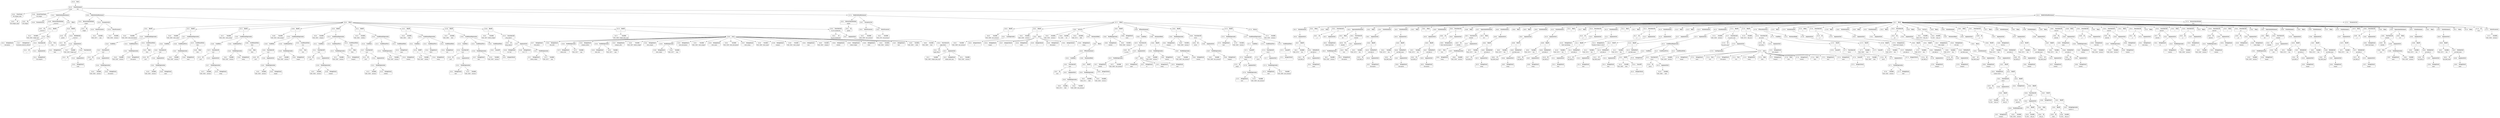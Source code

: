 digraph ast {
node [shape=none];
86017 [label=<<TABLE border='1' cellspacing='0' cellpadding='10' style='rounded' ><TR><TD border='0'>86017</TD><TD border='0'><B>BinOP</B></TD></TR><HR/><TR><TD border='0' cellpadding='5' colspan='2'>-&gt;</TD></TR></TABLE>>];
86017 -> 86012 [weight=2];
86017 -> 86016 [weight=2];
86016 [label=<<TABLE border='1' cellspacing='0' cellpadding='10' style='rounded' ><TR><TD border='0'>86016</TD><TD border='0'><B>MethodCall</B></TD></TR><HR/><TR><TD border='0' cellpadding='5' colspan='2'>get_field_id</TD></TR></TABLE>>];
86016 -> 86013 [weight=2];
86016 -> 86015 [weight=2];
86019 [label=<<TABLE border='1' cellspacing='0' cellpadding='10' style='rounded' ><TR><TD border='0'>86019</TD><TD border='0'><B>EchoStatement</B></TD></TR></TABLE>>];
86019 -> 86018 [weight=2];
86018 [label=<<TABLE border='1' cellspacing='0' cellpadding='10' style='rounded' ><TR><TD border='0'>86018</TD><TD border='0'><B>ArgumentList</B></TD></TR></TABLE>>];
86018 -> 86017 [weight=2];
86021 [label=<<TABLE border='1' cellspacing='0' cellpadding='10' style='rounded' ><TR><TD border='0'>86021</TD><TD border='0'><B>Id</B></TD></TR><HR/><TR><TD border='0' cellpadding='5' colspan='2'>_e</TD></TR></TABLE>>];
86020 [label=<<TABLE border='1' cellspacing='0' cellpadding='10' style='rounded' ><TR><TD border='0'>86020</TD><TD border='0'><B>Html</B></TD></TR><HR/><TR><TD border='0' cellpadding='5' colspan='2'>'&gt;</TD></TR></TABLE>>];
86023 [label=<<TABLE border='1' cellspacing='0' cellpadding='10' style='rounded' ><TR><TD border='0'>86023</TD><TD border='0'><B>ArgumentList</B></TD></TR></TABLE>>];
86023 -> 86022 [weight=2];
86022 [label=<<TABLE border='1' cellspacing='0' cellpadding='10' style='rounded' ><TR><TD border='0'>86022</TD><TD border='0'><B>StringLiteral</B></TD></TR><HR/><TR><TD border='0' cellpadding='5' colspan='2'>Show Link Name</TD></TR></TABLE>>];
86025 [label=<<TABLE border='1' cellspacing='0' cellpadding='10' style='rounded' ><TR><TD border='0'>86025</TD><TD border='0'><B>Html</B></TD></TR></TABLE>>];
86024 [label=<<TABLE border='1' cellspacing='0' cellpadding='10' style='rounded' ><TR><TD border='0'>86024</TD><TD border='0'><B>FunctionCall</B></TD></TR><HR/><TR><TD border='0' cellpadding='5' colspan='2'>_e</TD></TR></TABLE>>];
86024 -> 86021 [weight=2];
86024 -> 86023 [weight=2];
86027 [label=<<TABLE border='1' cellspacing='0' cellpadding='10' style='rounded' ><TR><TD border='0'>86027</TD><TD border='0'><B>Variable</B></TD></TR><HR/><TR><TD border='0' cellpadding='5'>(566, 2058)</TD><TD border='0' cellpadding='5'>instance</TD></TR></TABLE>>];
86026 [label=<<TABLE border='1' cellspacing='0' cellpadding='10' style='rounded' ><TR><TD border='0'>86026</TD><TD border='0'><B>Id</B></TD></TR><HR/><TR><TD border='0' cellpadding='5' colspan='2'>checked</TD></TR></TABLE>>];
86029 [label=<<TABLE border='1' cellspacing='0' cellpadding='10' style='rounded' ><TR><TD border='0'>86029</TD><TD border='0'><B>PostfixExpression</B></TD></TR></TABLE>>];
86029 -> 86027 [weight=2];
86029 -> 86028 [weight=2];
86028 [label=<<TABLE border='1' cellspacing='0' cellpadding='10' style='rounded' ><TR><TD border='0'>86028</TD><TD border='0'><B>StringLiteral</B></TD></TR><HR/><TR><TD border='0' cellpadding='5' colspan='2'>description</TD></TR></TABLE>>];
86031 [label=<<TABLE border='1' cellspacing='0' cellpadding='10' style='rounded' ><TR><TD border='0'>86031</TD><TD border='0'><B>ArgumentList</B></TD></TR></TABLE>>];
86031 -> 86029 [weight=2];
86031 -> 86030 [weight=2];
86030 [label=<<TABLE border='1' cellspacing='0' cellpadding='10' style='rounded' ><TR><TD border='0'>86030</TD><TD border='0'><B>True</B></TD></TR><HR/><TR><TD border='0' cellpadding='5' colspan='2'>true</TD></TR></TABLE>>];
86033 [label=<<TABLE border='1' cellspacing='0' cellpadding='10' style='rounded' ><TR><TD border='0'>86033</TD><TD border='0'><B>Html</B></TD></TR><HR/><TR><TD border='0' cellpadding='5' colspan='2'>id='</TD></TR></TABLE>>];
86032 [label=<<TABLE border='1' cellspacing='0' cellpadding='10' style='rounded' ><TR><TD border='0'>86032</TD><TD border='0'><B>FunctionCall</B></TD></TR><HR/><TR><TD border='0' cellpadding='5' colspan='2'>checked</TD></TR></TABLE>>];
86032 -> 86026 [weight=2];
86032 -> 86031 [weight=2];
86035 [label=<<TABLE border='1' cellspacing='0' cellpadding='10' style='rounded' ><TR><TD border='0'>86035</TD><TD border='0'><B>Variable</B></TD></TR><HR/><TR><TD border='0' cellpadding='5'>(566, 2073)</TD><TD border='0' cellpadding='5'>this</TD></TR></TABLE>>];
86034 [label=<<TABLE border='1' cellspacing='0' cellpadding='10' style='rounded' ><TR><TD border='0'>86034</TD><TD border='0'><B>ExpressionStatement</B></TD></TR></TABLE>>];
86034 -> 86032 [weight=2];
86034 -> 86033 [weight=2];
86037 [label=<<TABLE border='1' cellspacing='0' cellpadding='10' style='rounded' ><TR><TD border='0'>86037</TD><TD border='0'><B>StringLiteral</B></TD></TR><HR/><TR><TD border='0' cellpadding='5' colspan='2'>description</TD></TR></TABLE>>];
86036 [label=<<TABLE border='1' cellspacing='0' cellpadding='10' style='rounded' ><TR><TD border='0'>86036</TD><TD border='0'><B>Id</B></TD></TR><HR/><TR><TD border='0' cellpadding='5' colspan='2'>get_field_id</TD></TR></TABLE>>];
86039 [label=<<TABLE border='1' cellspacing='0' cellpadding='10' style='rounded' ><TR><TD border='0'>86039</TD><TD border='0'><B>MethodCall</B></TD></TR><HR/><TR><TD border='0' cellpadding='5' colspan='2'>get_field_id</TD></TR></TABLE>>];
86039 -> 86036 [weight=2];
86039 -> 86038 [weight=2];
86038 [label=<<TABLE border='1' cellspacing='0' cellpadding='10' style='rounded' ><TR><TD border='0'>86038</TD><TD border='0'><B>ArgumentList</B></TD></TR></TABLE>>];
86038 -> 86037 [weight=2];
86041 [label=<<TABLE border='1' cellspacing='0' cellpadding='10' style='rounded' ><TR><TD border='0'>86041</TD><TD border='0'><B>ArgumentList</B></TD></TR></TABLE>>];
86041 -> 86040 [weight=2];
86040 [label=<<TABLE border='1' cellspacing='0' cellpadding='10' style='rounded' ><TR><TD border='0'>86040</TD><TD border='0'><B>BinOP</B></TD></TR><HR/><TR><TD border='0' cellpadding='5' colspan='2'>-&gt;</TD></TR></TABLE>>];
86040 -> 86035 [weight=2];
86040 -> 86039 [weight=2];
86043 [label=<<TABLE border='1' cellspacing='0' cellpadding='10' style='rounded' ><TR><TD border='0'>86043</TD><TD border='0'><B>Html</B></TD></TR></TABLE>>];
86042 [label=<<TABLE border='1' cellspacing='0' cellpadding='10' style='rounded' ><TR><TD border='0'>86042</TD><TD border='0'><B>EchoStatement</B></TD></TR></TABLE>>];
86042 -> 86041 [weight=2];
86045 [label=<<TABLE border='1' cellspacing='0' cellpadding='10' style='rounded' ><TR><TD border='0'>86045</TD><TD border='0'><B>Id</B></TD></TR><HR/><TR><TD border='0' cellpadding='5' colspan='2'>get_field_name</TD></TR></TABLE>>];
86044 [label=<<TABLE border='1' cellspacing='0' cellpadding='10' style='rounded' ><TR><TD border='0'>86044</TD><TD border='0'><B>Variable</B></TD></TR><HR/><TR><TD border='0' cellpadding='5'>(566, 2073)</TD><TD border='0' cellpadding='5'>this</TD></TR></TABLE>>];
86047 [label=<<TABLE border='1' cellspacing='0' cellpadding='10' style='rounded' ><TR><TD border='0'>86047</TD><TD border='0'><B>ArgumentList</B></TD></TR></TABLE>>];
86047 -> 86046 [weight=2];
86046 [label=<<TABLE border='1' cellspacing='0' cellpadding='10' style='rounded' ><TR><TD border='0'>86046</TD><TD border='0'><B>StringLiteral</B></TD></TR><HR/><TR><TD border='0' cellpadding='5' colspan='2'>description</TD></TR></TABLE>>];
86049 [label=<<TABLE border='1' cellspacing='0' cellpadding='10' style='rounded' ><TR><TD border='0'>86049</TD><TD border='0'><B>BinOP</B></TD></TR><HR/><TR><TD border='0' cellpadding='5' colspan='2'>-&gt;</TD></TR></TABLE>>];
86049 -> 86044 [weight=2];
86049 -> 86048 [weight=2];
86048 [label=<<TABLE border='1' cellspacing='0' cellpadding='10' style='rounded' ><TR><TD border='0'>86048</TD><TD border='0'><B>MethodCall</B></TD></TR><HR/><TR><TD border='0' cellpadding='5' colspan='2'>get_field_name</TD></TR></TABLE>>];
86048 -> 86045 [weight=2];
86048 -> 86047 [weight=2];
86051 [label=<<TABLE border='1' cellspacing='0' cellpadding='10' style='rounded' ><TR><TD border='0'>86051</TD><TD border='0'><B>EchoStatement</B></TD></TR></TABLE>>];
86051 -> 86050 [weight=2];
86050 [label=<<TABLE border='1' cellspacing='0' cellpadding='10' style='rounded' ><TR><TD border='0'>86050</TD><TD border='0'><B>ArgumentList</B></TD></TR></TABLE>>];
86050 -> 86049 [weight=2];
86053 [label=<<TABLE border='1' cellspacing='0' cellpadding='10' style='rounded' ><TR><TD border='0'>86053</TD><TD border='0'><B>Variable</B></TD></TR><HR/><TR><TD border='0' cellpadding='5'>(566, 2073)</TD><TD border='0' cellpadding='5'>this</TD></TR></TABLE>>];
86052 [label=<<TABLE border='1' cellspacing='0' cellpadding='10' style='rounded' ><TR><TD border='0'>86052</TD><TD border='0'><B>Html</B></TD></TR></TABLE>>];
86055 [label=<<TABLE border='1' cellspacing='0' cellpadding='10' style='rounded' ><TR><TD border='0'>86055</TD><TD border='0'><B>StringLiteral</B></TD></TR><HR/><TR><TD border='0' cellpadding='5' colspan='2'>description</TD></TR></TABLE>>];
86054 [label=<<TABLE border='1' cellspacing='0' cellpadding='10' style='rounded' ><TR><TD border='0'>86054</TD><TD border='0'><B>Id</B></TD></TR><HR/><TR><TD border='0' cellpadding='5' colspan='2'>get_field_id</TD></TR></TABLE>>];
86057 [label=<<TABLE border='1' cellspacing='0' cellpadding='10' style='rounded' ><TR><TD border='0'>86057</TD><TD border='0'><B>MethodCall</B></TD></TR><HR/><TR><TD border='0' cellpadding='5' colspan='2'>get_field_id</TD></TR></TABLE>>];
86057 -> 86054 [weight=2];
86057 -> 86056 [weight=2];
86056 [label=<<TABLE border='1' cellspacing='0' cellpadding='10' style='rounded' ><TR><TD border='0'>86056</TD><TD border='0'><B>ArgumentList</B></TD></TR></TABLE>>];
86056 -> 86055 [weight=2];
86059 [label=<<TABLE border='1' cellspacing='0' cellpadding='10' style='rounded' ><TR><TD border='0'>86059</TD><TD border='0'><B>ArgumentList</B></TD></TR></TABLE>>];
86059 -> 86058 [weight=2];
86058 [label=<<TABLE border='1' cellspacing='0' cellpadding='10' style='rounded' ><TR><TD border='0'>86058</TD><TD border='0'><B>BinOP</B></TD></TR><HR/><TR><TD border='0' cellpadding='5' colspan='2'>-&gt;</TD></TR></TABLE>>];
86058 -> 86053 [weight=2];
86058 -> 86057 [weight=2];
86061 [label=<<TABLE border='1' cellspacing='0' cellpadding='10' style='rounded' ><TR><TD border='0'>86061</TD><TD border='0'><B>Html</B></TD></TR><HR/><TR><TD border='0' cellpadding='5' colspan='2'>'&gt;</TD></TR></TABLE>>];
86060 [label=<<TABLE border='1' cellspacing='0' cellpadding='10' style='rounded' ><TR><TD border='0'>86060</TD><TD border='0'><B>EchoStatement</B></TD></TR></TABLE>>];
86060 -> 86059 [weight=2];
86063 [label=<<TABLE border='1' cellspacing='0' cellpadding='10' style='rounded' ><TR><TD border='0'>86063</TD><TD border='0'><B>StringLiteral</B></TD></TR><HR/><TR><TD border='0' cellpadding='5' colspan='2'>Show Link Description</TD></TR></TABLE>>];
86062 [label=<<TABLE border='1' cellspacing='0' cellpadding='10' style='rounded' ><TR><TD border='0'>86062</TD><TD border='0'><B>Id</B></TD></TR><HR/><TR><TD border='0' cellpadding='5' colspan='2'>_e</TD></TR></TABLE>>];
86065 [label=<<TABLE border='1' cellspacing='0' cellpadding='10' style='rounded' ><TR><TD border='0'>86065</TD><TD border='0'><B>FunctionCall</B></TD></TR><HR/><TR><TD border='0' cellpadding='5' colspan='2'>_e</TD></TR></TABLE>>];
86065 -> 86062 [weight=2];
86065 -> 86064 [weight=2];
86064 [label=<<TABLE border='1' cellspacing='0' cellpadding='10' style='rounded' ><TR><TD border='0'>86064</TD><TD border='0'><B>ArgumentList</B></TD></TR></TABLE>>];
86064 -> 86063 [weight=2];
86067 [label=<<TABLE border='1' cellspacing='0' cellpadding='10' style='rounded' ><TR><TD border='0'>86067</TD><TD border='0'><B>Id</B></TD></TR><HR/><TR><TD border='0' cellpadding='5' colspan='2'>checked</TD></TR></TABLE>>];
86066 [label=<<TABLE border='1' cellspacing='0' cellpadding='10' style='rounded' ><TR><TD border='0'>86066</TD><TD border='0'><B>Html</B></TD></TR></TABLE>>];
86069 [label=<<TABLE border='1' cellspacing='0' cellpadding='10' style='rounded' ><TR><TD border='0'>86069</TD><TD border='0'><B>StringLiteral</B></TD></TR><HR/><TR><TD border='0' cellpadding='5' colspan='2'>rating</TD></TR></TABLE>>];
86068 [label=<<TABLE border='1' cellspacing='0' cellpadding='10' style='rounded' ><TR><TD border='0'>86068</TD><TD border='0'><B>Variable</B></TD></TR><HR/><TR><TD border='0' cellpadding='5'>(566, 2058)</TD><TD border='0' cellpadding='5'>instance</TD></TR></TABLE>>];
86071 [label=<<TABLE border='1' cellspacing='0' cellpadding='10' style='rounded' ><TR><TD border='0'>86071</TD><TD border='0'><B>True</B></TD></TR><HR/><TR><TD border='0' cellpadding='5' colspan='2'>true</TD></TR></TABLE>>];
86070 [label=<<TABLE border='1' cellspacing='0' cellpadding='10' style='rounded' ><TR><TD border='0'>86070</TD><TD border='0'><B>PostfixExpression</B></TD></TR></TABLE>>];
86070 -> 86068 [weight=2];
86070 -> 86069 [weight=2];
86073 [label=<<TABLE border='1' cellspacing='0' cellpadding='10' style='rounded' ><TR><TD border='0'>86073</TD><TD border='0'><B>FunctionCall</B></TD></TR><HR/><TR><TD border='0' cellpadding='5' colspan='2'>checked</TD></TR></TABLE>>];
86073 -> 86067 [weight=2];
86073 -> 86072 [weight=2];
86072 [label=<<TABLE border='1' cellspacing='0' cellpadding='10' style='rounded' ><TR><TD border='0'>86072</TD><TD border='0'><B>ArgumentList</B></TD></TR></TABLE>>];
86072 -> 86070 [weight=2];
86072 -> 86071 [weight=2];
86075 [label=<<TABLE border='1' cellspacing='0' cellpadding='10' style='rounded' ><TR><TD border='0'>86075</TD><TD border='0'><B>ExpressionStatement</B></TD></TR></TABLE>>];
86075 -> 86073 [weight=2];
86075 -> 86074 [weight=2];
86074 [label=<<TABLE border='1' cellspacing='0' cellpadding='10' style='rounded' ><TR><TD border='0'>86074</TD><TD border='0'><B>Html</B></TD></TR><HR/><TR><TD border='0' cellpadding='5' colspan='2'>id='</TD></TR></TABLE>>];
86077 [label=<<TABLE border='1' cellspacing='0' cellpadding='10' style='rounded' ><TR><TD border='0'>86077</TD><TD border='0'><B>Id</B></TD></TR><HR/><TR><TD border='0' cellpadding='5' colspan='2'>get_field_id</TD></TR></TABLE>>];
86076 [label=<<TABLE border='1' cellspacing='0' cellpadding='10' style='rounded' ><TR><TD border='0'>86076</TD><TD border='0'><B>Variable</B></TD></TR><HR/><TR><TD border='0' cellpadding='5'>(566, 2073)</TD><TD border='0' cellpadding='5'>this</TD></TR></TABLE>>];
86079 [label=<<TABLE border='1' cellspacing='0' cellpadding='10' style='rounded' ><TR><TD border='0'>86079</TD><TD border='0'><B>ArgumentList</B></TD></TR></TABLE>>];
86079 -> 86078 [weight=2];
86078 [label=<<TABLE border='1' cellspacing='0' cellpadding='10' style='rounded' ><TR><TD border='0'>86078</TD><TD border='0'><B>StringLiteral</B></TD></TR><HR/><TR><TD border='0' cellpadding='5' colspan='2'>rating</TD></TR></TABLE>>];
86081 [label=<<TABLE border='1' cellspacing='0' cellpadding='10' style='rounded' ><TR><TD border='0'>86081</TD><TD border='0'><B>BinOP</B></TD></TR><HR/><TR><TD border='0' cellpadding='5' colspan='2'>-&gt;</TD></TR></TABLE>>];
86081 -> 86076 [weight=2];
86081 -> 86080 [weight=2];
86080 [label=<<TABLE border='1' cellspacing='0' cellpadding='10' style='rounded' ><TR><TD border='0'>86080</TD><TD border='0'><B>MethodCall</B></TD></TR><HR/><TR><TD border='0' cellpadding='5' colspan='2'>get_field_id</TD></TR></TABLE>>];
86080 -> 86077 [weight=2];
86080 -> 86079 [weight=2];
86083 [label=<<TABLE border='1' cellspacing='0' cellpadding='10' style='rounded' ><TR><TD border='0'>86083</TD><TD border='0'><B>EchoStatement</B></TD></TR></TABLE>>];
86083 -> 86082 [weight=2];
86082 [label=<<TABLE border='1' cellspacing='0' cellpadding='10' style='rounded' ><TR><TD border='0'>86082</TD><TD border='0'><B>ArgumentList</B></TD></TR></TABLE>>];
86082 -> 86081 [weight=2];
86085 [label=<<TABLE border='1' cellspacing='0' cellpadding='10' style='rounded' ><TR><TD border='0'>86085</TD><TD border='0'><B>Variable</B></TD></TR><HR/><TR><TD border='0' cellpadding='5'>(566, 2073)</TD><TD border='0' cellpadding='5'>this</TD></TR></TABLE>>];
86084 [label=<<TABLE border='1' cellspacing='0' cellpadding='10' style='rounded' ><TR><TD border='0'>86084</TD><TD border='0'><B>Html</B></TD></TR></TABLE>>];
86087 [label=<<TABLE border='1' cellspacing='0' cellpadding='10' style='rounded' ><TR><TD border='0'>86087</TD><TD border='0'><B>StringLiteral</B></TD></TR><HR/><TR><TD border='0' cellpadding='5' colspan='2'>rating</TD></TR></TABLE>>];
86086 [label=<<TABLE border='1' cellspacing='0' cellpadding='10' style='rounded' ><TR><TD border='0'>86086</TD><TD border='0'><B>Id</B></TD></TR><HR/><TR><TD border='0' cellpadding='5' colspan='2'>get_field_name</TD></TR></TABLE>>];
86089 [label=<<TABLE border='1' cellspacing='0' cellpadding='10' style='rounded' ><TR><TD border='0'>86089</TD><TD border='0'><B>MethodCall</B></TD></TR><HR/><TR><TD border='0' cellpadding='5' colspan='2'>get_field_name</TD></TR></TABLE>>];
86089 -> 86086 [weight=2];
86089 -> 86088 [weight=2];
86088 [label=<<TABLE border='1' cellspacing='0' cellpadding='10' style='rounded' ><TR><TD border='0'>86088</TD><TD border='0'><B>ArgumentList</B></TD></TR></TABLE>>];
86088 -> 86087 [weight=2];
86091 [label=<<TABLE border='1' cellspacing='0' cellpadding='10' style='rounded' ><TR><TD border='0'>86091</TD><TD border='0'><B>ArgumentList</B></TD></TR></TABLE>>];
86091 -> 86090 [weight=2];
86090 [label=<<TABLE border='1' cellspacing='0' cellpadding='10' style='rounded' ><TR><TD border='0'>86090</TD><TD border='0'><B>BinOP</B></TD></TR><HR/><TR><TD border='0' cellpadding='5' colspan='2'>-&gt;</TD></TR></TABLE>>];
86090 -> 86085 [weight=2];
86090 -> 86089 [weight=2];
86093 [label=<<TABLE border='1' cellspacing='0' cellpadding='10' style='rounded' ><TR><TD border='0'>86093</TD><TD border='0'><B>Html</B></TD></TR></TABLE>>];
86092 [label=<<TABLE border='1' cellspacing='0' cellpadding='10' style='rounded' ><TR><TD border='0'>86092</TD><TD border='0'><B>EchoStatement</B></TD></TR></TABLE>>];
86092 -> 86091 [weight=2];
86095 [label=<<TABLE border='1' cellspacing='0' cellpadding='10' style='rounded' ><TR><TD border='0'>86095</TD><TD border='0'><B>Id</B></TD></TR><HR/><TR><TD border='0' cellpadding='5' colspan='2'>get_field_id</TD></TR></TABLE>>];
86094 [label=<<TABLE border='1' cellspacing='0' cellpadding='10' style='rounded' ><TR><TD border='0'>86094</TD><TD border='0'><B>Variable</B></TD></TR><HR/><TR><TD border='0' cellpadding='5'>(566, 2073)</TD><TD border='0' cellpadding='5'>this</TD></TR></TABLE>>];
86097 [label=<<TABLE border='1' cellspacing='0' cellpadding='10' style='rounded' ><TR><TD border='0'>86097</TD><TD border='0'><B>ArgumentList</B></TD></TR></TABLE>>];
86097 -> 86096 [weight=2];
86096 [label=<<TABLE border='1' cellspacing='0' cellpadding='10' style='rounded' ><TR><TD border='0'>86096</TD><TD border='0'><B>StringLiteral</B></TD></TR><HR/><TR><TD border='0' cellpadding='5' colspan='2'>rating</TD></TR></TABLE>>];
86099 [label=<<TABLE border='1' cellspacing='0' cellpadding='10' style='rounded' ><TR><TD border='0'>86099</TD><TD border='0'><B>BinOP</B></TD></TR><HR/><TR><TD border='0' cellpadding='5' colspan='2'>-&gt;</TD></TR></TABLE>>];
86099 -> 86094 [weight=2];
86099 -> 86098 [weight=2];
86098 [label=<<TABLE border='1' cellspacing='0' cellpadding='10' style='rounded' ><TR><TD border='0'>86098</TD><TD border='0'><B>MethodCall</B></TD></TR><HR/><TR><TD border='0' cellpadding='5' colspan='2'>get_field_id</TD></TR></TABLE>>];
86098 -> 86095 [weight=2];
86098 -> 86097 [weight=2];
86101 [label=<<TABLE border='1' cellspacing='0' cellpadding='10' style='rounded' ><TR><TD border='0'>86101</TD><TD border='0'><B>EchoStatement</B></TD></TR></TABLE>>];
86101 -> 86100 [weight=2];
86100 [label=<<TABLE border='1' cellspacing='0' cellpadding='10' style='rounded' ><TR><TD border='0'>86100</TD><TD border='0'><B>ArgumentList</B></TD></TR></TABLE>>];
86100 -> 86099 [weight=2];
86103 [label=<<TABLE border='1' cellspacing='0' cellpadding='10' style='rounded' ><TR><TD border='0'>86103</TD><TD border='0'><B>Id</B></TD></TR><HR/><TR><TD border='0' cellpadding='5' colspan='2'>_e</TD></TR></TABLE>>];
86102 [label=<<TABLE border='1' cellspacing='0' cellpadding='10' style='rounded' ><TR><TD border='0'>86102</TD><TD border='0'><B>Html</B></TD></TR><HR/><TR><TD border='0' cellpadding='5' colspan='2'>'&gt;</TD></TR></TABLE>>];
86105 [label=<<TABLE border='1' cellspacing='0' cellpadding='10' style='rounded' ><TR><TD border='0'>86105</TD><TD border='0'><B>ArgumentList</B></TD></TR></TABLE>>];
86105 -> 86104 [weight=2];
86104 [label=<<TABLE border='1' cellspacing='0' cellpadding='10' style='rounded' ><TR><TD border='0'>86104</TD><TD border='0'><B>StringLiteral</B></TD></TR><HR/><TR><TD border='0' cellpadding='5' colspan='2'>Show Link Rating</TD></TR></TABLE>>];
86107 [label=<<TABLE border='1' cellspacing='0' cellpadding='10' style='rounded' ><TR><TD border='0'>86107</TD><TD border='0'><B>Html</B></TD></TR></TABLE>>];
86106 [label=<<TABLE border='1' cellspacing='0' cellpadding='10' style='rounded' ><TR><TD border='0'>86106</TD><TD border='0'><B>FunctionCall</B></TD></TR><HR/><TR><TD border='0' cellpadding='5' colspan='2'>_e</TD></TR></TABLE>>];
86106 -> 86103 [weight=2];
86106 -> 86105 [weight=2];
86109 [label=<<TABLE border='1' cellspacing='0' cellpadding='10' style='rounded' ><TR><TD border='0'>86109</TD><TD border='0'><B>Id</B></TD></TR><HR/><TR><TD border='0' cellpadding='5' colspan='2'>get_field_id</TD></TR></TABLE>>];
86108 [label=<<TABLE border='1' cellspacing='0' cellpadding='10' style='rounded' ><TR><TD border='0'>86108</TD><TD border='0'><B>Variable</B></TD></TR><HR/><TR><TD border='0' cellpadding='5'>(566, 2073)</TD><TD border='0' cellpadding='5'>this</TD></TR></TABLE>>];
86111 [label=<<TABLE border='1' cellspacing='0' cellpadding='10' style='rounded' ><TR><TD border='0'>86111</TD><TD border='0'><B>ArgumentList</B></TD></TR></TABLE>>];
86111 -> 86110 [weight=2];
86110 [label=<<TABLE border='1' cellspacing='0' cellpadding='10' style='rounded' ><TR><TD border='0'>86110</TD><TD border='0'><B>StringLiteral</B></TD></TR><HR/><TR><TD border='0' cellpadding='5' colspan='2'>limit</TD></TR></TABLE>>];
86113 [label=<<TABLE border='1' cellspacing='0' cellpadding='10' style='rounded' ><TR><TD border='0'>86113</TD><TD border='0'><B>BinOP</B></TD></TR><HR/><TR><TD border='0' cellpadding='5' colspan='2'>-&gt;</TD></TR></TABLE>>];
86113 -> 86108 [weight=2];
86113 -> 86112 [weight=2];
86112 [label=<<TABLE border='1' cellspacing='0' cellpadding='10' style='rounded' ><TR><TD border='0'>86112</TD><TD border='0'><B>MethodCall</B></TD></TR><HR/><TR><TD border='0' cellpadding='5' colspan='2'>get_field_id</TD></TR></TABLE>>];
86112 -> 86109 [weight=2];
86112 -> 86111 [weight=2];
86115 [label=<<TABLE border='1' cellspacing='0' cellpadding='10' style='rounded' ><TR><TD border='0'>86115</TD><TD border='0'><B>EchoStatement</B></TD></TR></TABLE>>];
86115 -> 86114 [weight=2];
86114 [label=<<TABLE border='1' cellspacing='0' cellpadding='10' style='rounded' ><TR><TD border='0'>86114</TD><TD border='0'><B>ArgumentList</B></TD></TR></TABLE>>];
86114 -> 86113 [weight=2];
86117 [label=<<TABLE border='1' cellspacing='0' cellpadding='10' style='rounded' ><TR><TD border='0'>86117</TD><TD border='0'><B>Id</B></TD></TR><HR/><TR><TD border='0' cellpadding='5' colspan='2'>_e</TD></TR></TABLE>>];
86116 [label=<<TABLE border='1' cellspacing='0' cellpadding='10' style='rounded' ><TR><TD border='0'>86116</TD><TD border='0'><B>Html</B></TD></TR><HR/><TR><TD border='0' cellpadding='5' colspan='2'>'&gt;</TD></TR></TABLE>>];
86119 [label=<<TABLE border='1' cellspacing='0' cellpadding='10' style='rounded' ><TR><TD border='0'>86119</TD><TD border='0'><B>ArgumentList</B></TD></TR></TABLE>>];
86119 -> 86118 [weight=2];
86118 [label=<<TABLE border='1' cellspacing='0' cellpadding='10' style='rounded' ><TR><TD border='0'>86118</TD><TD border='0'><B>StringLiteral</B></TD></TR><HR/><TR><TD border='0' cellpadding='5' colspan='2'>Number of links to show:</TD></TR></TABLE>>];
86121 [label=<<TABLE border='1' cellspacing='0' cellpadding='10' style='rounded' ><TR><TD border='0'>86121</TD><TD border='0'><B>Html</B></TD></TR></TABLE>>];
86120 [label=<<TABLE border='1' cellspacing='0' cellpadding='10' style='rounded' ><TR><TD border='0'>86120</TD><TD border='0'><B>FunctionCall</B></TD></TR><HR/><TR><TD border='0' cellpadding='5' colspan='2'>_e</TD></TR></TABLE>>];
86120 -> 86117 [weight=2];
86120 -> 86119 [weight=2];
86123 [label=<<TABLE border='1' cellspacing='0' cellpadding='10' style='rounded' ><TR><TD border='0'>86123</TD><TD border='0'><B>Id</B></TD></TR><HR/><TR><TD border='0' cellpadding='5' colspan='2'>get_field_id</TD></TR></TABLE>>];
86122 [label=<<TABLE border='1' cellspacing='0' cellpadding='10' style='rounded' ><TR><TD border='0'>86122</TD><TD border='0'><B>Variable</B></TD></TR><HR/><TR><TD border='0' cellpadding='5'>(566, 2073)</TD><TD border='0' cellpadding='5'>this</TD></TR></TABLE>>];
86125 [label=<<TABLE border='1' cellspacing='0' cellpadding='10' style='rounded' ><TR><TD border='0'>86125</TD><TD border='0'><B>ArgumentList</B></TD></TR></TABLE>>];
86125 -> 86124 [weight=2];
86124 [label=<<TABLE border='1' cellspacing='0' cellpadding='10' style='rounded' ><TR><TD border='0'>86124</TD><TD border='0'><B>StringLiteral</B></TD></TR><HR/><TR><TD border='0' cellpadding='5' colspan='2'>limit</TD></TR></TABLE>>];
86127 [label=<<TABLE border='1' cellspacing='0' cellpadding='10' style='rounded' ><TR><TD border='0'>86127</TD><TD border='0'><B>BinOP</B></TD></TR><HR/><TR><TD border='0' cellpadding='5' colspan='2'>-&gt;</TD></TR></TABLE>>];
86127 -> 86122 [weight=2];
86127 -> 86126 [weight=2];
86126 [label=<<TABLE border='1' cellspacing='0' cellpadding='10' style='rounded' ><TR><TD border='0'>86126</TD><TD border='0'><B>MethodCall</B></TD></TR><HR/><TR><TD border='0' cellpadding='5' colspan='2'>get_field_id</TD></TR></TABLE>>];
86126 -> 86123 [weight=2];
86126 -> 86125 [weight=2];
86129 [label=<<TABLE border='1' cellspacing='0' cellpadding='10' style='rounded' ><TR><TD border='0'>86129</TD><TD border='0'><B>EchoStatement</B></TD></TR></TABLE>>];
86129 -> 86128 [weight=2];
86128 [label=<<TABLE border='1' cellspacing='0' cellpadding='10' style='rounded' ><TR><TD border='0'>86128</TD><TD border='0'><B>ArgumentList</B></TD></TR></TABLE>>];
86128 -> 86127 [weight=2];
86131 [label=<<TABLE border='1' cellspacing='0' cellpadding='10' style='rounded' ><TR><TD border='0'>86131</TD><TD border='0'><B>Variable</B></TD></TR><HR/><TR><TD border='0' cellpadding='5'>(566, 2073)</TD><TD border='0' cellpadding='5'>this</TD></TR></TABLE>>];
86130 [label=<<TABLE border='1' cellspacing='0' cellpadding='10' style='rounded' ><TR><TD border='0'>86130</TD><TD border='0'><B>Html</B></TD></TR></TABLE>>];
86133 [label=<<TABLE border='1' cellspacing='0' cellpadding='10' style='rounded' ><TR><TD border='0'>86133</TD><TD border='0'><B>StringLiteral</B></TD></TR><HR/><TR><TD border='0' cellpadding='5' colspan='2'>limit</TD></TR></TABLE>>];
86132 [label=<<TABLE border='1' cellspacing='0' cellpadding='10' style='rounded' ><TR><TD border='0'>86132</TD><TD border='0'><B>Id</B></TD></TR><HR/><TR><TD border='0' cellpadding='5' colspan='2'>get_field_name</TD></TR></TABLE>>];
86135 [label=<<TABLE border='1' cellspacing='0' cellpadding='10' style='rounded' ><TR><TD border='0'>86135</TD><TD border='0'><B>MethodCall</B></TD></TR><HR/><TR><TD border='0' cellpadding='5' colspan='2'>get_field_name</TD></TR></TABLE>>];
86135 -> 86132 [weight=2];
86135 -> 86134 [weight=2];
86134 [label=<<TABLE border='1' cellspacing='0' cellpadding='10' style='rounded' ><TR><TD border='0'>86134</TD><TD border='0'><B>ArgumentList</B></TD></TR></TABLE>>];
86134 -> 86133 [weight=2];
86137 [label=<<TABLE border='1' cellspacing='0' cellpadding='10' style='rounded' ><TR><TD border='0'>86137</TD><TD border='0'><B>ArgumentList</B></TD></TR></TABLE>>];
86137 -> 86136 [weight=2];
86136 [label=<<TABLE border='1' cellspacing='0' cellpadding='10' style='rounded' ><TR><TD border='0'>86136</TD><TD border='0'><B>BinOP</B></TD></TR><HR/><TR><TD border='0' cellpadding='5' colspan='2'>-&gt;</TD></TR></TABLE>>];
86136 -> 86131 [weight=2];
86136 -> 86135 [weight=2];
86139 [label=<<TABLE border='1' cellspacing='0' cellpadding='10' style='rounded' ><TR><TD border='0'>86139</TD><TD border='0'><B>Html</B></TD></TR></TABLE>>];
86138 [label=<<TABLE border='1' cellspacing='0' cellpadding='10' style='rounded' ><TR><TD border='0'>86138</TD><TD border='0'><B>EchoStatement</B></TD></TR></TABLE>>];
86138 -> 86137 [weight=2];
86141 [label=<<TABLE border='1' cellspacing='0' cellpadding='10' style='rounded' ><TR><TD border='0'>86141</TD><TD border='0'><B>RelOP</B></TD></TR><HR/><TR><TD border='0' cellpadding='5' colspan='2'>==</TD></TR></TABLE>>];
86141 -> 86140 [weight=2];
86141 -> 86144 [weight=2];
86140 [label=<<TABLE border='1' cellspacing='0' cellpadding='10' style='rounded' ><TR><TD border='0'>86140</TD><TD border='0'><B>Variable</B></TD></TR><HR/><TR><TD border='0' cellpadding='5'>(566, 2066)</TD><TD border='0' cellpadding='5'>limit</TD></TR></TABLE>>];
86143 [label=<<TABLE border='1' cellspacing='0' cellpadding='10' style='rounded' ><TR><TD border='0'>86143</TD><TD border='0'><B>IntegerLiteral</B></TD></TR><HR/><TR><TD border='0' cellpadding='5' colspan='2'>1</TD></TR></TABLE>>];
86145 [label=<<TABLE border='1' cellspacing='0' cellpadding='10' style='rounded' ><TR><TD border='0'>86145</TD><TD border='0'><B>Condition</B></TD></TR></TABLE>>];
86145 -> 86141 [weight=2];
86144 [label=<<TABLE border='1' cellspacing='0' cellpadding='10' style='rounded' ><TR><TD border='0'>86144</TD><TD border='0'><B>UnaryOP</B></TD></TR><HR/><TR><TD border='0' cellpadding='5' colspan='2'>-</TD></TR></TABLE>>];
86144 -> 86143 [weight=2];
86147 [label=<<TABLE border='1' cellspacing='0' cellpadding='10' style='rounded' ><TR><TD border='0'>86147</TD><TD border='0'><B>ConditionalTrue</B></TD></TR></TABLE>>];
86147 -> 86146 [weight=2];
86146 [label=<<TABLE border='1' cellspacing='0' cellpadding='10' style='rounded' ><TR><TD border='0'>86146</TD><TD border='0'><B>StringLiteral</B></TD></TR><HR/><TR><TD border='0' cellpadding='5' colspan='2'></TD></TR></TABLE>>];
86149 [label=<<TABLE border='1' cellspacing='0' cellpadding='10' style='rounded' ><TR><TD border='0'>86149</TD><TD border='0'><B>Variable</B></TD></TR><HR/><TR><TD border='0' cellpadding='5'>(566, 2066)</TD><TD border='0' cellpadding='5'>limit</TD></TR></TABLE>>];
86148 [label=<<TABLE border='1' cellspacing='0' cellpadding='10' style='rounded' ><TR><TD border='0'>86148</TD><TD border='0'><B>Id</B></TD></TR><HR/><TR><TD border='0' cellpadding='5' colspan='2'>intval</TD></TR></TABLE>>];
86151 [label=<<TABLE border='1' cellspacing='0' cellpadding='10' style='rounded' ><TR><TD border='0'>86151</TD><TD border='0'><B>FunctionCall</B></TD></TR><HR/><TR><TD border='0' cellpadding='5' colspan='2'>intval</TD></TR></TABLE>>];
86151 -> 86148 [weight=2];
86151 -> 86150 [weight=2];
86150 [label=<<TABLE border='1' cellspacing='0' cellpadding='10' style='rounded' ><TR><TD border='0'>86150</TD><TD border='0'><B>ArgumentList</B></TD></TR></TABLE>>];
86150 -> 86149 [weight=2];
86153 [label=<<TABLE border='1' cellspacing='0' cellpadding='10' style='rounded' ><TR><TD border='0'>86153</TD><TD border='0'><B>ConditionalExpression</B></TD></TR></TABLE>>];
86153 -> 86145 [weight=2];
86153 -> 86147 [weight=2];
86153 -> 86152 [weight=2];
86152 [label=<<TABLE border='1' cellspacing='0' cellpadding='10' style='rounded' ><TR><TD border='0'>86152</TD><TD border='0'><B>ConditionalFalse</B></TD></TR></TABLE>>];
86152 -> 86151 [weight=2];
86155 [label=<<TABLE border='1' cellspacing='0' cellpadding='10' style='rounded' ><TR><TD border='0'>86155</TD><TD border='0'><B>EchoStatement</B></TD></TR></TABLE>>];
86155 -> 86154 [weight=2];
86154 [label=<<TABLE border='1' cellspacing='0' cellpadding='10' style='rounded' ><TR><TD border='0'>86154</TD><TD border='0'><B>ArgumentList</B></TD></TR></TABLE>>];
86154 -> 86153 [weight=2];
86157 [label=<<TABLE border='1' cellspacing='0' cellpadding='10' style='rounded' ><TR><TD border='0'>86157</TD><TD border='0'><B>Block</B></TD></TR></TABLE>>];
86157 -> 85735 [weight=2];
86157 -> 85759 [weight=2];
86157 -> 85780 [weight=2];
86157 -> 85782 [weight=2];
86157 -> 85790 [weight=2];
86157 -> 85791 [weight=2];
86157 -> 85795 [weight=2];
86157 -> 85796 [weight=2];
86157 -> 85804 [weight=2];
86157 -> 85805 [weight=2];
86157 -> 85813 [weight=2];
86157 -> 85814 [weight=2];
86157 -> 85819 [weight=2];
86157 -> 85820 [weight=2];
86157 -> 85856 [weight=2];
86157 -> 85858 [weight=2];
86157 -> 85866 [weight=2];
86157 -> 85867 [weight=2];
86157 -> 85871 [weight=2];
86157 -> 85872 [weight=2];
86157 -> 85880 [weight=2];
86157 -> 85881 [weight=2];
86157 -> 85889 [weight=2];
86157 -> 85890 [weight=2];
86157 -> 85897 [weight=2];
86157 -> 85898 [weight=2];
86157 -> 85902 [weight=2];
86157 -> 85903 [weight=2];
86157 -> 85910 [weight=2];
86157 -> 85911 [weight=2];
86157 -> 85915 [weight=2];
86157 -> 85916 [weight=2];
86157 -> 85923 [weight=2];
86157 -> 85924 [weight=2];
86157 -> 85928 [weight=2];
86157 -> 85929 [weight=2];
86157 -> 85936 [weight=2];
86157 -> 85937 [weight=2];
86157 -> 85942 [weight=2];
86157 -> 85943 [weight=2];
86157 -> 85952 [weight=2];
86157 -> 85960 [weight=2];
86157 -> 85961 [weight=2];
86157 -> 85969 [weight=2];
86157 -> 85970 [weight=2];
86157 -> 85978 [weight=2];
86157 -> 85979 [weight=2];
86157 -> 85983 [weight=2];
86157 -> 85984 [weight=2];
86157 -> 85993 [weight=2];
86157 -> 86001 [weight=2];
86157 -> 86002 [weight=2];
86157 -> 86010 [weight=2];
86157 -> 86011 [weight=2];
86157 -> 86019 [weight=2];
86157 -> 86020 [weight=2];
86157 -> 86024 [weight=2];
86157 -> 86025 [weight=2];
86157 -> 86034 [weight=2];
86157 -> 86042 [weight=2];
86157 -> 86043 [weight=2];
86157 -> 86051 [weight=2];
86157 -> 86052 [weight=2];
86157 -> 86060 [weight=2];
86157 -> 86061 [weight=2];
86157 -> 86065 [weight=2];
86157 -> 86066 [weight=2];
86157 -> 86075 [weight=2];
86157 -> 86083 [weight=2];
86157 -> 86084 [weight=2];
86157 -> 86092 [weight=2];
86157 -> 86093 [weight=2];
86157 -> 86101 [weight=2];
86157 -> 86102 [weight=2];
86157 -> 86106 [weight=2];
86157 -> 86107 [weight=2];
86157 -> 86115 [weight=2];
86157 -> 86116 [weight=2];
86157 -> 86120 [weight=2];
86157 -> 86121 [weight=2];
86157 -> 86129 [weight=2];
86157 -> 86130 [weight=2];
86157 -> 86138 [weight=2];
86157 -> 86139 [weight=2];
86157 -> 86155 [weight=2];
86157 -> 86156 [weight=2];
86156 [label=<<TABLE border='1' cellspacing='0' cellpadding='10' style='rounded' ><TR><TD border='0'>86156</TD><TD border='0'><B>Html</B></TD></TR></TABLE>>];
86159 [label=<<TABLE border='1' cellspacing='0' cellpadding='10' style='rounded' ><TR><TD border='0'>86159</TD><TD border='0'><B>ClassStatement</B></TD></TR><HR/><TR><TD border='0' cellpadding='5'>Scope</TD><TD border='0' cellpadding='5'>566</TD></TR></TABLE>>];
86159 -> 85404 [weight=2];
86159 -> 85406 [weight=2];
86159 -> 85432 [weight=2];
86159 -> 85620 [weight=2];
86159 -> 85728 [weight=2];
86159 -> 86158 [weight=2];
86158 [label=<<TABLE border='1' cellspacing='0' cellpadding='10' style='rounded' ><TR><TD border='0'>86158</TD><TD border='0'><B>PublicMethodStatement</B></TD></TR></TABLE>>];
86158 -> 85730 [weight=2];
86158 -> 85733 [weight=2];
86158 -> 86157 [weight=2];
86160 [label=<<TABLE border='1' cellspacing='0' cellpadding='10' style='rounded' ><TR><TD border='0'>86160</TD><TD border='0'><B>Start</B></TD></TR></TABLE>>];
86160 -> 86159 [weight=2];
85403 [label=<<TABLE border='1' cellspacing='0' cellpadding='10' style='rounded' ><TR><TD border='0'>85403</TD><TD border='0'><B>Id</B></TD></TR><HR/><TR><TD border='0' cellpadding='5' colspan='2'>WP_Widget_Links</TD></TR></TABLE>>];
85405 [label=<<TABLE border='1' cellspacing='0' cellpadding='10' style='rounded' ><TR><TD border='0'>85405</TD><TD border='0'><B>Id</B></TD></TR><HR/><TR><TD border='0' cellpadding='5' colspan='2'>WP_Widget</TD></TR></TABLE>>];
85404 [label=<<TABLE border='1' cellspacing='0' cellpadding='10' style='rounded' ><TR><TD border='0'>85404</TD><TD border='0'><B>ClassName</B></TD></TR><HR/><TR><TD border='0' cellpadding='5' colspan='2'>WP_Widget_Links</TD></TR></TABLE>>];
85404 -> 85403 [weight=2];
85407 [label=<<TABLE border='1' cellspacing='0' cellpadding='10' style='rounded' ><TR><TD border='0'>85407</TD><TD border='0'><B>Id</B></TD></TR><HR/><TR><TD border='0' cellpadding='5' colspan='2'>__construct</TD></TR></TABLE>>];
85406 [label=<<TABLE border='1' cellspacing='0' cellpadding='10' style='rounded' ><TR><TD border='0'>85406</TD><TD border='0'><B>ParentClassName</B></TD></TR><HR/><TR><TD border='0' cellpadding='5' colspan='2'>WP_Widget</TD></TR></TABLE>>];
85406 -> 85405 [weight=2];
85409 [label=<<TABLE border='1' cellspacing='0' cellpadding='10' style='rounded' ><TR><TD border='0'>85409</TD><TD border='0'><B>ParameterList</B></TD></TR></TABLE>>];
85408 [label=<<TABLE border='1' cellspacing='0' cellpadding='10' style='rounded' ><TR><TD border='0'>85408</TD><TD border='0'><B>ReturnValueMethod</B></TD></TR><HR/><TR><TD border='0' cellpadding='5' colspan='2'>__construct</TD></TR></TABLE>>];
85408 -> 85407 [weight=2];
85411 [label=<<TABLE border='1' cellspacing='0' cellpadding='10' style='rounded' ><TR><TD border='0'>85411</TD><TD border='0'><B>BinOP</B></TD></TR><HR/><TR><TD border='0' cellpadding='5' colspan='2'>=</TD></TR></TABLE>>];
85411 -> 85410 [weight=2];
85411 -> 85419 [weight=2];
85410 [label=<<TABLE border='1' cellspacing='0' cellpadding='10' style='rounded' ><TR><TD border='0'>85410</TD><TD border='0'><B>Variable</B></TD></TR><HR/><TR><TD border='0' cellpadding='5'>(566, 2056)</TD><TD border='0' cellpadding='5'>widget_ops</TD></TR></TABLE>>];
85413 [label=<<TABLE border='1' cellspacing='0' cellpadding='10' style='rounded' ><TR><TD border='0'>85413</TD><TD border='0'><B>Id</B></TD></TR><HR/><TR><TD border='0' cellpadding='5' colspan='2'>__</TD></TR></TABLE>>];
85412 [label=<<TABLE border='1' cellspacing='0' cellpadding='10' style='rounded' ><TR><TD border='0'>85412</TD><TD border='0'><B>StringLiteral</B></TD></TR><HR/><TR><TD border='0' cellpadding='5' colspan='2'>description</TD></TR></TABLE>>];
85415 [label=<<TABLE border='1' cellspacing='0' cellpadding='10' style='rounded' ><TR><TD border='0'>85415</TD><TD border='0'><B>ArgumentList</B></TD></TR></TABLE>>];
85415 -> 85414 [weight=2];
85414 [label=<<TABLE border='1' cellspacing='0' cellpadding='10' style='rounded' ><TR><TD border='0'>85414</TD><TD border='0'><B>StringLiteral</B></TD></TR><HR/><TR><TD border='0' cellpadding='5' colspan='2'>Your blogroll</TD></TR></TABLE>>];
85417 [label=<<TABLE border='1' cellspacing='0' cellpadding='10' style='rounded' ><TR><TD border='0'>85417</TD><TD border='0'><B>StringLiteral</B></TD></TR><HR/><TR><TD border='0' cellpadding='5' colspan='2'>customize_selective_refresh</TD></TR></TABLE>>];
85416 [label=<<TABLE border='1' cellspacing='0' cellpadding='10' style='rounded' ><TR><TD border='0'>85416</TD><TD border='0'><B>FunctionCall</B></TD></TR><HR/><TR><TD border='0' cellpadding='5' colspan='2'>__</TD></TR></TABLE>>];
85416 -> 85413 [weight=2];
85416 -> 85415 [weight=2];
85419 [label=<<TABLE border='1' cellspacing='0' cellpadding='10' style='rounded' ><TR><TD border='0'>85419</TD><TD border='0'><B>Array</B></TD></TR></TABLE>>];
85419 -> 85412 [weight=2];
85419 -> 85416 [weight=2];
85419 -> 85417 [weight=2];
85419 -> 85418 [weight=2];
85418 [label=<<TABLE border='1' cellspacing='0' cellpadding='10' style='rounded' ><TR><TD border='0'>85418</TD><TD border='0'><B>True</B></TD></TR><HR/><TR><TD border='0' cellpadding='5' colspan='2'>true</TD></TR></TABLE>>];
85421 [label=<<TABLE border='1' cellspacing='0' cellpadding='10' style='rounded' ><TR><TD border='0'>85421</TD><TD border='0'><B>Id</B></TD></TR><HR/><TR><TD border='0' cellpadding='5' colspan='2'>__construct</TD></TR></TABLE>>];
85420 [label=<<TABLE border='1' cellspacing='0' cellpadding='10' style='rounded' ><TR><TD border='0'>85420</TD><TD border='0'><B>Id</B></TD></TR><HR/><TR><TD border='0' cellpadding='5' colspan='2'>parent</TD></TR></TABLE>>];
85423 [label=<<TABLE border='1' cellspacing='0' cellpadding='10' style='rounded' ><TR><TD border='0'>85423</TD><TD border='0'><B>Id</B></TD></TR><HR/><TR><TD border='0' cellpadding='5' colspan='2'>__</TD></TR></TABLE>>];
85422 [label=<<TABLE border='1' cellspacing='0' cellpadding='10' style='rounded' ><TR><TD border='0'>85422</TD><TD border='0'><B>StringLiteral</B></TD></TR><HR/><TR><TD border='0' cellpadding='5' colspan='2'>links</TD></TR></TABLE>>];
85425 [label=<<TABLE border='1' cellspacing='0' cellpadding='10' style='rounded' ><TR><TD border='0'>85425</TD><TD border='0'><B>ArgumentList</B></TD></TR></TABLE>>];
85425 -> 85424 [weight=2];
85424 [label=<<TABLE border='1' cellspacing='0' cellpadding='10' style='rounded' ><TR><TD border='0'>85424</TD><TD border='0'><B>StringLiteral</B></TD></TR><HR/><TR><TD border='0' cellpadding='5' colspan='2'>Links</TD></TR></TABLE>>];
85427 [label=<<TABLE border='1' cellspacing='0' cellpadding='10' style='rounded' ><TR><TD border='0'>85427</TD><TD border='0'><B>Variable</B></TD></TR><HR/><TR><TD border='0' cellpadding='5'>(566, 2056)</TD><TD border='0' cellpadding='5'>widget_ops</TD></TR></TABLE>>];
85426 [label=<<TABLE border='1' cellspacing='0' cellpadding='10' style='rounded' ><TR><TD border='0'>85426</TD><TD border='0'><B>FunctionCall</B></TD></TR><HR/><TR><TD border='0' cellpadding='5' colspan='2'>__</TD></TR></TABLE>>];
85426 -> 85423 [weight=2];
85426 -> 85425 [weight=2];
85429 [label=<<TABLE border='1' cellspacing='0' cellpadding='10' style='rounded' ><TR><TD border='0'>85429</TD><TD border='0'><B>MethodCall</B></TD></TR><HR/><TR><TD border='0' cellpadding='5' colspan='2'>__construct</TD></TR></TABLE>>];
85429 -> 85421 [weight=2];
85429 -> 85428 [weight=2];
85428 [label=<<TABLE border='1' cellspacing='0' cellpadding='10' style='rounded' ><TR><TD border='0'>85428</TD><TD border='0'><B>ArgumentList</B></TD></TR></TABLE>>];
85428 -> 85422 [weight=2];
85428 -> 85426 [weight=2];
85428 -> 85427 [weight=2];
85431 [label=<<TABLE border='1' cellspacing='0' cellpadding='10' style='rounded' ><TR><TD border='0'>85431</TD><TD border='0'><B>Block</B></TD></TR></TABLE>>];
85431 -> 85411 [weight=2];
85431 -> 85430 [weight=2];
85430 [label=<<TABLE border='1' cellspacing='0' cellpadding='10' style='rounded' ><TR><TD border='0'>85430</TD><TD border='0'><B>BinOP</B></TD></TR><HR/><TR><TD border='0' cellpadding='5' colspan='2'>::</TD></TR></TABLE>>];
85430 -> 85420 [weight=2];
85430 -> 85429 [weight=2];
85433 [label=<<TABLE border='1' cellspacing='0' cellpadding='10' style='rounded' ><TR><TD border='0'>85433</TD><TD border='0'><B>Id</B></TD></TR><HR/><TR><TD border='0' cellpadding='5' colspan='2'>widget</TD></TR></TABLE>>];
85432 [label=<<TABLE border='1' cellspacing='0' cellpadding='10' style='rounded' ><TR><TD border='0'>85432</TD><TD border='0'><B>PublicMethodStatement</B></TD></TR></TABLE>>];
85432 -> 85408 [weight=2];
85432 -> 85409 [weight=2];
85432 -> 85431 [weight=2];
85435 [label=<<TABLE border='1' cellspacing='0' cellpadding='10' style='rounded' ><TR><TD border='0'>85435</TD><TD border='0'><B>Variable</B></TD></TR><HR/><TR><TD border='0' cellpadding='5'>(566, 2057)</TD><TD border='0' cellpadding='5'>args</TD></TR></TABLE>>];
85434 [label=<<TABLE border='1' cellspacing='0' cellpadding='10' style='rounded' ><TR><TD border='0'>85434</TD><TD border='0'><B>ReturnValueMethod</B></TD></TR><HR/><TR><TD border='0' cellpadding='5' colspan='2'>widget</TD></TR></TABLE>>];
85434 -> 85433 [weight=2];
85437 [label=<<TABLE border='1' cellspacing='0' cellpadding='10' style='rounded' ><TR><TD border='0'>85437</TD><TD border='0'><B>Variable</B></TD></TR><HR/><TR><TD border='0' cellpadding='5'>(566, 2058)</TD><TD border='0' cellpadding='5'>instance</TD></TR></TABLE>>];
85436 [label=<<TABLE border='1' cellspacing='0' cellpadding='10' style='rounded' ><TR><TD border='0'>85436</TD><TD border='0'><B>ValueParameter</B></TD></TR></TABLE>>];
85436 -> 85435 [weight=2];
85439 [label=<<TABLE border='1' cellspacing='0' cellpadding='10' style='rounded' ><TR><TD border='0'>85439</TD><TD border='0'><B>ParameterList</B></TD></TR></TABLE>>];
85439 -> 85436 [weight=2];
85439 -> 85438 [weight=2];
85438 [label=<<TABLE border='1' cellspacing='0' cellpadding='10' style='rounded' ><TR><TD border='0'>85438</TD><TD border='0'><B>ValueParameter</B></TD></TR></TABLE>>];
85438 -> 85437 [weight=2];
85441 [label=<<TABLE border='1' cellspacing='0' cellpadding='10' style='rounded' ><TR><TD border='0'>85441</TD><TD border='0'><B>BinOP</B></TD></TR><HR/><TR><TD border='0' cellpadding='5' colspan='2'>=</TD></TR></TABLE>>];
85441 -> 85440 [weight=2];
85441 -> 85455 [weight=2];
85440 [label=<<TABLE border='1' cellspacing='0' cellpadding='10' style='rounded' ><TR><TD border='0'>85440</TD><TD border='0'><B>Variable</B></TD></TR><HR/><TR><TD border='0' cellpadding='5'>(566, 2059)</TD><TD border='0' cellpadding='5'>show_description</TD></TR></TABLE>>];
85443 [label=<<TABLE border='1' cellspacing='0' cellpadding='10' style='rounded' ><TR><TD border='0'>85443</TD><TD border='0'><B>Variable</B></TD></TR><HR/><TR><TD border='0' cellpadding='5'>(566, 2058)</TD><TD border='0' cellpadding='5'>instance</TD></TR></TABLE>>];
85442 [label=<<TABLE border='1' cellspacing='0' cellpadding='10' style='rounded' ><TR><TD border='0'>85442</TD><TD border='0'><B>Id</B></TD></TR><HR/><TR><TD border='0' cellpadding='5' colspan='2'>isset</TD></TR></TABLE>>];
85445 [label=<<TABLE border='1' cellspacing='0' cellpadding='10' style='rounded' ><TR><TD border='0'>85445</TD><TD border='0'><B>PostfixExpression</B></TD></TR></TABLE>>];
85445 -> 85443 [weight=2];
85445 -> 85444 [weight=2];
85444 [label=<<TABLE border='1' cellspacing='0' cellpadding='10' style='rounded' ><TR><TD border='0'>85444</TD><TD border='0'><B>StringLiteral</B></TD></TR><HR/><TR><TD border='0' cellpadding='5' colspan='2'>description</TD></TR></TABLE>>];
85447 [label=<<TABLE border='1' cellspacing='0' cellpadding='10' style='rounded' ><TR><TD border='0'>85447</TD><TD border='0'><B>FunctionCall</B></TD></TR><HR/><TR><TD border='0' cellpadding='5' colspan='2'>isset</TD></TR></TABLE>>];
85447 -> 85442 [weight=2];
85447 -> 85446 [weight=2];
85446 [label=<<TABLE border='1' cellspacing='0' cellpadding='10' style='rounded' ><TR><TD border='0'>85446</TD><TD border='0'><B>ArgumentList</B></TD></TR></TABLE>>];
85446 -> 85445 [weight=2];
85449 [label=<<TABLE border='1' cellspacing='0' cellpadding='10' style='rounded' ><TR><TD border='0'>85449</TD><TD border='0'><B>Variable</B></TD></TR><HR/><TR><TD border='0' cellpadding='5'>(566, 2058)</TD><TD border='0' cellpadding='5'>instance</TD></TR></TABLE>>];
85448 [label=<<TABLE border='1' cellspacing='0' cellpadding='10' style='rounded' ><TR><TD border='0'>85448</TD><TD border='0'><B>Condition</B></TD></TR></TABLE>>];
85448 -> 85447 [weight=2];
85451 [label=<<TABLE border='1' cellspacing='0' cellpadding='10' style='rounded' ><TR><TD border='0'>85451</TD><TD border='0'><B>PostfixExpression</B></TD></TR></TABLE>>];
85451 -> 85449 [weight=2];
85451 -> 85450 [weight=2];
85450 [label=<<TABLE border='1' cellspacing='0' cellpadding='10' style='rounded' ><TR><TD border='0'>85450</TD><TD border='0'><B>StringLiteral</B></TD></TR><HR/><TR><TD border='0' cellpadding='5' colspan='2'>description</TD></TR></TABLE>>];
85453 [label=<<TABLE border='1' cellspacing='0' cellpadding='10' style='rounded' ><TR><TD border='0'>85453</TD><TD border='0'><B>False</B></TD></TR><HR/><TR><TD border='0' cellpadding='5' colspan='2'>false</TD></TR></TABLE>>];
85452 [label=<<TABLE border='1' cellspacing='0' cellpadding='10' style='rounded' ><TR><TD border='0'>85452</TD><TD border='0'><B>ConditionalTrue</B></TD></TR></TABLE>>];
85452 -> 85451 [weight=2];
85455 [label=<<TABLE border='1' cellspacing='0' cellpadding='10' style='rounded' ><TR><TD border='0'>85455</TD><TD border='0'><B>ConditionalExpression</B></TD></TR></TABLE>>];
85455 -> 85448 [weight=2];
85455 -> 85452 [weight=2];
85455 -> 85454 [weight=2];
85454 [label=<<TABLE border='1' cellspacing='0' cellpadding='10' style='rounded' ><TR><TD border='0'>85454</TD><TD border='0'><B>ConditionalFalse</B></TD></TR><HR/><TR><TD border='0' cellpadding='5' colspan='2'>false</TD></TR></TABLE>>];
85454 -> 85453 [weight=2];
85457 [label=<<TABLE border='1' cellspacing='0' cellpadding='10' style='rounded' ><TR><TD border='0'>85457</TD><TD border='0'><B>BinOP</B></TD></TR><HR/><TR><TD border='0' cellpadding='5' colspan='2'>=</TD></TR></TABLE>>];
85457 -> 85456 [weight=2];
85457 -> 85471 [weight=2];
85456 [label=<<TABLE border='1' cellspacing='0' cellpadding='10' style='rounded' ><TR><TD border='0'>85456</TD><TD border='0'><B>Variable</B></TD></TR><HR/><TR><TD border='0' cellpadding='5'>(566, 2060)</TD><TD border='0' cellpadding='5'>show_name</TD></TR></TABLE>>];
85459 [label=<<TABLE border='1' cellspacing='0' cellpadding='10' style='rounded' ><TR><TD border='0'>85459</TD><TD border='0'><B>Variable</B></TD></TR><HR/><TR><TD border='0' cellpadding='5'>(566, 2058)</TD><TD border='0' cellpadding='5'>instance</TD></TR></TABLE>>];
85458 [label=<<TABLE border='1' cellspacing='0' cellpadding='10' style='rounded' ><TR><TD border='0'>85458</TD><TD border='0'><B>Id</B></TD></TR><HR/><TR><TD border='0' cellpadding='5' colspan='2'>isset</TD></TR></TABLE>>];
85461 [label=<<TABLE border='1' cellspacing='0' cellpadding='10' style='rounded' ><TR><TD border='0'>85461</TD><TD border='0'><B>PostfixExpression</B></TD></TR></TABLE>>];
85461 -> 85459 [weight=2];
85461 -> 85460 [weight=2];
85460 [label=<<TABLE border='1' cellspacing='0' cellpadding='10' style='rounded' ><TR><TD border='0'>85460</TD><TD border='0'><B>StringLiteral</B></TD></TR><HR/><TR><TD border='0' cellpadding='5' colspan='2'>name</TD></TR></TABLE>>];
85463 [label=<<TABLE border='1' cellspacing='0' cellpadding='10' style='rounded' ><TR><TD border='0'>85463</TD><TD border='0'><B>FunctionCall</B></TD></TR><HR/><TR><TD border='0' cellpadding='5' colspan='2'>isset</TD></TR></TABLE>>];
85463 -> 85458 [weight=2];
85463 -> 85462 [weight=2];
85462 [label=<<TABLE border='1' cellspacing='0' cellpadding='10' style='rounded' ><TR><TD border='0'>85462</TD><TD border='0'><B>ArgumentList</B></TD></TR></TABLE>>];
85462 -> 85461 [weight=2];
85465 [label=<<TABLE border='1' cellspacing='0' cellpadding='10' style='rounded' ><TR><TD border='0'>85465</TD><TD border='0'><B>Variable</B></TD></TR><HR/><TR><TD border='0' cellpadding='5'>(566, 2058)</TD><TD border='0' cellpadding='5'>instance</TD></TR></TABLE>>];
85464 [label=<<TABLE border='1' cellspacing='0' cellpadding='10' style='rounded' ><TR><TD border='0'>85464</TD><TD border='0'><B>Condition</B></TD></TR></TABLE>>];
85464 -> 85463 [weight=2];
85467 [label=<<TABLE border='1' cellspacing='0' cellpadding='10' style='rounded' ><TR><TD border='0'>85467</TD><TD border='0'><B>PostfixExpression</B></TD></TR></TABLE>>];
85467 -> 85465 [weight=2];
85467 -> 85466 [weight=2];
85466 [label=<<TABLE border='1' cellspacing='0' cellpadding='10' style='rounded' ><TR><TD border='0'>85466</TD><TD border='0'><B>StringLiteral</B></TD></TR><HR/><TR><TD border='0' cellpadding='5' colspan='2'>name</TD></TR></TABLE>>];
85469 [label=<<TABLE border='1' cellspacing='0' cellpadding='10' style='rounded' ><TR><TD border='0'>85469</TD><TD border='0'><B>False</B></TD></TR><HR/><TR><TD border='0' cellpadding='5' colspan='2'>false</TD></TR></TABLE>>];
85468 [label=<<TABLE border='1' cellspacing='0' cellpadding='10' style='rounded' ><TR><TD border='0'>85468</TD><TD border='0'><B>ConditionalTrue</B></TD></TR></TABLE>>];
85468 -> 85467 [weight=2];
85471 [label=<<TABLE border='1' cellspacing='0' cellpadding='10' style='rounded' ><TR><TD border='0'>85471</TD><TD border='0'><B>ConditionalExpression</B></TD></TR></TABLE>>];
85471 -> 85464 [weight=2];
85471 -> 85468 [weight=2];
85471 -> 85470 [weight=2];
85470 [label=<<TABLE border='1' cellspacing='0' cellpadding='10' style='rounded' ><TR><TD border='0'>85470</TD><TD border='0'><B>ConditionalFalse</B></TD></TR><HR/><TR><TD border='0' cellpadding='5' colspan='2'>false</TD></TR></TABLE>>];
85470 -> 85469 [weight=2];
85473 [label=<<TABLE border='1' cellspacing='0' cellpadding='10' style='rounded' ><TR><TD border='0'>85473</TD><TD border='0'><B>BinOP</B></TD></TR><HR/><TR><TD border='0' cellpadding='5' colspan='2'>=</TD></TR></TABLE>>];
85473 -> 85472 [weight=2];
85473 -> 85487 [weight=2];
85472 [label=<<TABLE border='1' cellspacing='0' cellpadding='10' style='rounded' ><TR><TD border='0'>85472</TD><TD border='0'><B>Variable</B></TD></TR><HR/><TR><TD border='0' cellpadding='5'>(566, 2061)</TD><TD border='0' cellpadding='5'>show_rating</TD></TR></TABLE>>];
85475 [label=<<TABLE border='1' cellspacing='0' cellpadding='10' style='rounded' ><TR><TD border='0'>85475</TD><TD border='0'><B>Variable</B></TD></TR><HR/><TR><TD border='0' cellpadding='5'>(566, 2058)</TD><TD border='0' cellpadding='5'>instance</TD></TR></TABLE>>];
85474 [label=<<TABLE border='1' cellspacing='0' cellpadding='10' style='rounded' ><TR><TD border='0'>85474</TD><TD border='0'><B>Id</B></TD></TR><HR/><TR><TD border='0' cellpadding='5' colspan='2'>isset</TD></TR></TABLE>>];
85477 [label=<<TABLE border='1' cellspacing='0' cellpadding='10' style='rounded' ><TR><TD border='0'>85477</TD><TD border='0'><B>PostfixExpression</B></TD></TR></TABLE>>];
85477 -> 85475 [weight=2];
85477 -> 85476 [weight=2];
85476 [label=<<TABLE border='1' cellspacing='0' cellpadding='10' style='rounded' ><TR><TD border='0'>85476</TD><TD border='0'><B>StringLiteral</B></TD></TR><HR/><TR><TD border='0' cellpadding='5' colspan='2'>rating</TD></TR></TABLE>>];
85479 [label=<<TABLE border='1' cellspacing='0' cellpadding='10' style='rounded' ><TR><TD border='0'>85479</TD><TD border='0'><B>FunctionCall</B></TD></TR><HR/><TR><TD border='0' cellpadding='5' colspan='2'>isset</TD></TR></TABLE>>];
85479 -> 85474 [weight=2];
85479 -> 85478 [weight=2];
85478 [label=<<TABLE border='1' cellspacing='0' cellpadding='10' style='rounded' ><TR><TD border='0'>85478</TD><TD border='0'><B>ArgumentList</B></TD></TR></TABLE>>];
85478 -> 85477 [weight=2];
85481 [label=<<TABLE border='1' cellspacing='0' cellpadding='10' style='rounded' ><TR><TD border='0'>85481</TD><TD border='0'><B>Variable</B></TD></TR><HR/><TR><TD border='0' cellpadding='5'>(566, 2058)</TD><TD border='0' cellpadding='5'>instance</TD></TR></TABLE>>];
85480 [label=<<TABLE border='1' cellspacing='0' cellpadding='10' style='rounded' ><TR><TD border='0'>85480</TD><TD border='0'><B>Condition</B></TD></TR></TABLE>>];
85480 -> 85479 [weight=2];
85483 [label=<<TABLE border='1' cellspacing='0' cellpadding='10' style='rounded' ><TR><TD border='0'>85483</TD><TD border='0'><B>PostfixExpression</B></TD></TR></TABLE>>];
85483 -> 85481 [weight=2];
85483 -> 85482 [weight=2];
85482 [label=<<TABLE border='1' cellspacing='0' cellpadding='10' style='rounded' ><TR><TD border='0'>85482</TD><TD border='0'><B>StringLiteral</B></TD></TR><HR/><TR><TD border='0' cellpadding='5' colspan='2'>rating</TD></TR></TABLE>>];
85485 [label=<<TABLE border='1' cellspacing='0' cellpadding='10' style='rounded' ><TR><TD border='0'>85485</TD><TD border='0'><B>False</B></TD></TR><HR/><TR><TD border='0' cellpadding='5' colspan='2'>false</TD></TR></TABLE>>];
85484 [label=<<TABLE border='1' cellspacing='0' cellpadding='10' style='rounded' ><TR><TD border='0'>85484</TD><TD border='0'><B>ConditionalTrue</B></TD></TR></TABLE>>];
85484 -> 85483 [weight=2];
85487 [label=<<TABLE border='1' cellspacing='0' cellpadding='10' style='rounded' ><TR><TD border='0'>85487</TD><TD border='0'><B>ConditionalExpression</B></TD></TR></TABLE>>];
85487 -> 85480 [weight=2];
85487 -> 85484 [weight=2];
85487 -> 85486 [weight=2];
85486 [label=<<TABLE border='1' cellspacing='0' cellpadding='10' style='rounded' ><TR><TD border='0'>85486</TD><TD border='0'><B>ConditionalFalse</B></TD></TR><HR/><TR><TD border='0' cellpadding='5' colspan='2'>false</TD></TR></TABLE>>];
85486 -> 85485 [weight=2];
85489 [label=<<TABLE border='1' cellspacing='0' cellpadding='10' style='rounded' ><TR><TD border='0'>85489</TD><TD border='0'><B>BinOP</B></TD></TR><HR/><TR><TD border='0' cellpadding='5' colspan='2'>=</TD></TR></TABLE>>];
85489 -> 85488 [weight=2];
85489 -> 85503 [weight=2];
85488 [label=<<TABLE border='1' cellspacing='0' cellpadding='10' style='rounded' ><TR><TD border='0'>85488</TD><TD border='0'><B>Variable</B></TD></TR><HR/><TR><TD border='0' cellpadding='5'>(566, 2062)</TD><TD border='0' cellpadding='5'>show_images</TD></TR></TABLE>>];
85491 [label=<<TABLE border='1' cellspacing='0' cellpadding='10' style='rounded' ><TR><TD border='0'>85491</TD><TD border='0'><B>Variable</B></TD></TR><HR/><TR><TD border='0' cellpadding='5'>(566, 2058)</TD><TD border='0' cellpadding='5'>instance</TD></TR></TABLE>>];
85490 [label=<<TABLE border='1' cellspacing='0' cellpadding='10' style='rounded' ><TR><TD border='0'>85490</TD><TD border='0'><B>Id</B></TD></TR><HR/><TR><TD border='0' cellpadding='5' colspan='2'>isset</TD></TR></TABLE>>];
85493 [label=<<TABLE border='1' cellspacing='0' cellpadding='10' style='rounded' ><TR><TD border='0'>85493</TD><TD border='0'><B>PostfixExpression</B></TD></TR></TABLE>>];
85493 -> 85491 [weight=2];
85493 -> 85492 [weight=2];
85492 [label=<<TABLE border='1' cellspacing='0' cellpadding='10' style='rounded' ><TR><TD border='0'>85492</TD><TD border='0'><B>StringLiteral</B></TD></TR><HR/><TR><TD border='0' cellpadding='5' colspan='2'>images</TD></TR></TABLE>>];
85495 [label=<<TABLE border='1' cellspacing='0' cellpadding='10' style='rounded' ><TR><TD border='0'>85495</TD><TD border='0'><B>FunctionCall</B></TD></TR><HR/><TR><TD border='0' cellpadding='5' colspan='2'>isset</TD></TR></TABLE>>];
85495 -> 85490 [weight=2];
85495 -> 85494 [weight=2];
85494 [label=<<TABLE border='1' cellspacing='0' cellpadding='10' style='rounded' ><TR><TD border='0'>85494</TD><TD border='0'><B>ArgumentList</B></TD></TR></TABLE>>];
85494 -> 85493 [weight=2];
85497 [label=<<TABLE border='1' cellspacing='0' cellpadding='10' style='rounded' ><TR><TD border='0'>85497</TD><TD border='0'><B>Variable</B></TD></TR><HR/><TR><TD border='0' cellpadding='5'>(566, 2058)</TD><TD border='0' cellpadding='5'>instance</TD></TR></TABLE>>];
85496 [label=<<TABLE border='1' cellspacing='0' cellpadding='10' style='rounded' ><TR><TD border='0'>85496</TD><TD border='0'><B>Condition</B></TD></TR></TABLE>>];
85496 -> 85495 [weight=2];
85499 [label=<<TABLE border='1' cellspacing='0' cellpadding='10' style='rounded' ><TR><TD border='0'>85499</TD><TD border='0'><B>PostfixExpression</B></TD></TR></TABLE>>];
85499 -> 85497 [weight=2];
85499 -> 85498 [weight=2];
85498 [label=<<TABLE border='1' cellspacing='0' cellpadding='10' style='rounded' ><TR><TD border='0'>85498</TD><TD border='0'><B>StringLiteral</B></TD></TR><HR/><TR><TD border='0' cellpadding='5' colspan='2'>images</TD></TR></TABLE>>];
85501 [label=<<TABLE border='1' cellspacing='0' cellpadding='10' style='rounded' ><TR><TD border='0'>85501</TD><TD border='0'><B>True</B></TD></TR><HR/><TR><TD border='0' cellpadding='5' colspan='2'>true</TD></TR></TABLE>>];
85500 [label=<<TABLE border='1' cellspacing='0' cellpadding='10' style='rounded' ><TR><TD border='0'>85500</TD><TD border='0'><B>ConditionalTrue</B></TD></TR></TABLE>>];
85500 -> 85499 [weight=2];
85503 [label=<<TABLE border='1' cellspacing='0' cellpadding='10' style='rounded' ><TR><TD border='0'>85503</TD><TD border='0'><B>ConditionalExpression</B></TD></TR></TABLE>>];
85503 -> 85496 [weight=2];
85503 -> 85500 [weight=2];
85503 -> 85502 [weight=2];
85502 [label=<<TABLE border='1' cellspacing='0' cellpadding='10' style='rounded' ><TR><TD border='0'>85502</TD><TD border='0'><B>ConditionalFalse</B></TD></TR><HR/><TR><TD border='0' cellpadding='5' colspan='2'>true</TD></TR></TABLE>>];
85502 -> 85501 [weight=2];
85505 [label=<<TABLE border='1' cellspacing='0' cellpadding='10' style='rounded' ><TR><TD border='0'>85505</TD><TD border='0'><B>BinOP</B></TD></TR><HR/><TR><TD border='0' cellpadding='5' colspan='2'>=</TD></TR></TABLE>>];
85505 -> 85504 [weight=2];
85505 -> 85519 [weight=2];
85504 [label=<<TABLE border='1' cellspacing='0' cellpadding='10' style='rounded' ><TR><TD border='0'>85504</TD><TD border='0'><B>Variable</B></TD></TR><HR/><TR><TD border='0' cellpadding='5'>(566, 2063)</TD><TD border='0' cellpadding='5'>category</TD></TR></TABLE>>];
85507 [label=<<TABLE border='1' cellspacing='0' cellpadding='10' style='rounded' ><TR><TD border='0'>85507</TD><TD border='0'><B>Variable</B></TD></TR><HR/><TR><TD border='0' cellpadding='5'>(566, 2058)</TD><TD border='0' cellpadding='5'>instance</TD></TR></TABLE>>];
85506 [label=<<TABLE border='1' cellspacing='0' cellpadding='10' style='rounded' ><TR><TD border='0'>85506</TD><TD border='0'><B>Id</B></TD></TR><HR/><TR><TD border='0' cellpadding='5' colspan='2'>isset</TD></TR></TABLE>>];
85509 [label=<<TABLE border='1' cellspacing='0' cellpadding='10' style='rounded' ><TR><TD border='0'>85509</TD><TD border='0'><B>PostfixExpression</B></TD></TR></TABLE>>];
85509 -> 85507 [weight=2];
85509 -> 85508 [weight=2];
85508 [label=<<TABLE border='1' cellspacing='0' cellpadding='10' style='rounded' ><TR><TD border='0'>85508</TD><TD border='0'><B>StringLiteral</B></TD></TR><HR/><TR><TD border='0' cellpadding='5' colspan='2'>category</TD></TR></TABLE>>];
85511 [label=<<TABLE border='1' cellspacing='0' cellpadding='10' style='rounded' ><TR><TD border='0'>85511</TD><TD border='0'><B>FunctionCall</B></TD></TR><HR/><TR><TD border='0' cellpadding='5' colspan='2'>isset</TD></TR></TABLE>>];
85511 -> 85506 [weight=2];
85511 -> 85510 [weight=2];
85510 [label=<<TABLE border='1' cellspacing='0' cellpadding='10' style='rounded' ><TR><TD border='0'>85510</TD><TD border='0'><B>ArgumentList</B></TD></TR></TABLE>>];
85510 -> 85509 [weight=2];
85513 [label=<<TABLE border='1' cellspacing='0' cellpadding='10' style='rounded' ><TR><TD border='0'>85513</TD><TD border='0'><B>Variable</B></TD></TR><HR/><TR><TD border='0' cellpadding='5'>(566, 2058)</TD><TD border='0' cellpadding='5'>instance</TD></TR></TABLE>>];
85512 [label=<<TABLE border='1' cellspacing='0' cellpadding='10' style='rounded' ><TR><TD border='0'>85512</TD><TD border='0'><B>Condition</B></TD></TR></TABLE>>];
85512 -> 85511 [weight=2];
85515 [label=<<TABLE border='1' cellspacing='0' cellpadding='10' style='rounded' ><TR><TD border='0'>85515</TD><TD border='0'><B>PostfixExpression</B></TD></TR></TABLE>>];
85515 -> 85513 [weight=2];
85515 -> 85514 [weight=2];
85514 [label=<<TABLE border='1' cellspacing='0' cellpadding='10' style='rounded' ><TR><TD border='0'>85514</TD><TD border='0'><B>StringLiteral</B></TD></TR><HR/><TR><TD border='0' cellpadding='5' colspan='2'>category</TD></TR></TABLE>>];
85517 [label=<<TABLE border='1' cellspacing='0' cellpadding='10' style='rounded' ><TR><TD border='0'>85517</TD><TD border='0'><B>False</B></TD></TR><HR/><TR><TD border='0' cellpadding='5' colspan='2'>false</TD></TR></TABLE>>];
85516 [label=<<TABLE border='1' cellspacing='0' cellpadding='10' style='rounded' ><TR><TD border='0'>85516</TD><TD border='0'><B>ConditionalTrue</B></TD></TR></TABLE>>];
85516 -> 85515 [weight=2];
85519 [label=<<TABLE border='1' cellspacing='0' cellpadding='10' style='rounded' ><TR><TD border='0'>85519</TD><TD border='0'><B>ConditionalExpression</B></TD></TR></TABLE>>];
85519 -> 85512 [weight=2];
85519 -> 85516 [weight=2];
85519 -> 85518 [weight=2];
85518 [label=<<TABLE border='1' cellspacing='0' cellpadding='10' style='rounded' ><TR><TD border='0'>85518</TD><TD border='0'><B>ConditionalFalse</B></TD></TR><HR/><TR><TD border='0' cellpadding='5' colspan='2'>false</TD></TR></TABLE>>];
85518 -> 85517 [weight=2];
85521 [label=<<TABLE border='1' cellspacing='0' cellpadding='10' style='rounded' ><TR><TD border='0'>85521</TD><TD border='0'><B>BinOP</B></TD></TR><HR/><TR><TD border='0' cellpadding='5' colspan='2'>=</TD></TR></TABLE>>];
85521 -> 85520 [weight=2];
85521 -> 85535 [weight=2];
85520 [label=<<TABLE border='1' cellspacing='0' cellpadding='10' style='rounded' ><TR><TD border='0'>85520</TD><TD border='0'><B>Variable</B></TD></TR><HR/><TR><TD border='0' cellpadding='5'>(566, 2064)</TD><TD border='0' cellpadding='5'>orderby</TD></TR></TABLE>>];
85523 [label=<<TABLE border='1' cellspacing='0' cellpadding='10' style='rounded' ><TR><TD border='0'>85523</TD><TD border='0'><B>Variable</B></TD></TR><HR/><TR><TD border='0' cellpadding='5'>(566, 2058)</TD><TD border='0' cellpadding='5'>instance</TD></TR></TABLE>>];
85522 [label=<<TABLE border='1' cellspacing='0' cellpadding='10' style='rounded' ><TR><TD border='0'>85522</TD><TD border='0'><B>Id</B></TD></TR><HR/><TR><TD border='0' cellpadding='5' colspan='2'>isset</TD></TR></TABLE>>];
85525 [label=<<TABLE border='1' cellspacing='0' cellpadding='10' style='rounded' ><TR><TD border='0'>85525</TD><TD border='0'><B>PostfixExpression</B></TD></TR></TABLE>>];
85525 -> 85523 [weight=2];
85525 -> 85524 [weight=2];
85524 [label=<<TABLE border='1' cellspacing='0' cellpadding='10' style='rounded' ><TR><TD border='0'>85524</TD><TD border='0'><B>StringLiteral</B></TD></TR><HR/><TR><TD border='0' cellpadding='5' colspan='2'>orderby</TD></TR></TABLE>>];
85527 [label=<<TABLE border='1' cellspacing='0' cellpadding='10' style='rounded' ><TR><TD border='0'>85527</TD><TD border='0'><B>FunctionCall</B></TD></TR><HR/><TR><TD border='0' cellpadding='5' colspan='2'>isset</TD></TR></TABLE>>];
85527 -> 85522 [weight=2];
85527 -> 85526 [weight=2];
85526 [label=<<TABLE border='1' cellspacing='0' cellpadding='10' style='rounded' ><TR><TD border='0'>85526</TD><TD border='0'><B>ArgumentList</B></TD></TR></TABLE>>];
85526 -> 85525 [weight=2];
85529 [label=<<TABLE border='1' cellspacing='0' cellpadding='10' style='rounded' ><TR><TD border='0'>85529</TD><TD border='0'><B>Variable</B></TD></TR><HR/><TR><TD border='0' cellpadding='5'>(566, 2058)</TD><TD border='0' cellpadding='5'>instance</TD></TR></TABLE>>];
85528 [label=<<TABLE border='1' cellspacing='0' cellpadding='10' style='rounded' ><TR><TD border='0'>85528</TD><TD border='0'><B>Condition</B></TD></TR></TABLE>>];
85528 -> 85527 [weight=2];
85531 [label=<<TABLE border='1' cellspacing='0' cellpadding='10' style='rounded' ><TR><TD border='0'>85531</TD><TD border='0'><B>PostfixExpression</B></TD></TR></TABLE>>];
85531 -> 85529 [weight=2];
85531 -> 85530 [weight=2];
85530 [label=<<TABLE border='1' cellspacing='0' cellpadding='10' style='rounded' ><TR><TD border='0'>85530</TD><TD border='0'><B>StringLiteral</B></TD></TR><HR/><TR><TD border='0' cellpadding='5' colspan='2'>orderby</TD></TR></TABLE>>];
85533 [label=<<TABLE border='1' cellspacing='0' cellpadding='10' style='rounded' ><TR><TD border='0'>85533</TD><TD border='0'><B>StringLiteral</B></TD></TR><HR/><TR><TD border='0' cellpadding='5' colspan='2'>name</TD></TR></TABLE>>];
85532 [label=<<TABLE border='1' cellspacing='0' cellpadding='10' style='rounded' ><TR><TD border='0'>85532</TD><TD border='0'><B>ConditionalTrue</B></TD></TR></TABLE>>];
85532 -> 85531 [weight=2];
85535 [label=<<TABLE border='1' cellspacing='0' cellpadding='10' style='rounded' ><TR><TD border='0'>85535</TD><TD border='0'><B>ConditionalExpression</B></TD></TR></TABLE>>];
85535 -> 85528 [weight=2];
85535 -> 85532 [weight=2];
85535 -> 85534 [weight=2];
85534 [label=<<TABLE border='1' cellspacing='0' cellpadding='10' style='rounded' ><TR><TD border='0'>85534</TD><TD border='0'><B>ConditionalFalse</B></TD></TR></TABLE>>];
85534 -> 85533 [weight=2];
85537 [label=<<TABLE border='1' cellspacing='0' cellpadding='10' style='rounded' ><TR><TD border='0'>85537</TD><TD border='0'><B>BinOP</B></TD></TR><HR/><TR><TD border='0' cellpadding='5' colspan='2'>=</TD></TR></TABLE>>];
85537 -> 85536 [weight=2];
85537 -> 85546 [weight=2];
85536 [label=<<TABLE border='1' cellspacing='0' cellpadding='10' style='rounded' ><TR><TD border='0'>85536</TD><TD border='0'><B>Variable</B></TD></TR><HR/><TR><TD border='0' cellpadding='5'>(566, 2065)</TD><TD border='0' cellpadding='5'>order</TD></TR></TABLE>>];
85539 [label=<<TABLE border='1' cellspacing='0' cellpadding='10' style='rounded' ><TR><TD border='0'>85539</TD><TD border='0'><B>RelOP</B></TD></TR><HR/><TR><TD border='0' cellpadding='5' colspan='2'>==</TD></TR></TABLE>>];
85539 -> 85538 [weight=2];
85539 -> 85540 [weight=2];
85538 [label=<<TABLE border='1' cellspacing='0' cellpadding='10' style='rounded' ><TR><TD border='0'>85538</TD><TD border='0'><B>Variable</B></TD></TR><HR/><TR><TD border='0' cellpadding='5'>(566, 2064)</TD><TD border='0' cellpadding='5'>orderby</TD></TR></TABLE>>];
85541 [label=<<TABLE border='1' cellspacing='0' cellpadding='10' style='rounded' ><TR><TD border='0'>85541</TD><TD border='0'><B>Condition</B></TD></TR></TABLE>>];
85541 -> 85539 [weight=2];
85540 [label=<<TABLE border='1' cellspacing='0' cellpadding='10' style='rounded' ><TR><TD border='0'>85540</TD><TD border='0'><B>StringLiteral</B></TD></TR><HR/><TR><TD border='0' cellpadding='5' colspan='2'>rating</TD></TR></TABLE>>];
85543 [label=<<TABLE border='1' cellspacing='0' cellpadding='10' style='rounded' ><TR><TD border='0'>85543</TD><TD border='0'><B>ConditionalTrue</B></TD></TR></TABLE>>];
85543 -> 85542 [weight=2];
85542 [label=<<TABLE border='1' cellspacing='0' cellpadding='10' style='rounded' ><TR><TD border='0'>85542</TD><TD border='0'><B>StringLiteral</B></TD></TR><HR/><TR><TD border='0' cellpadding='5' colspan='2'>DESC</TD></TR></TABLE>>];
85545 [label=<<TABLE border='1' cellspacing='0' cellpadding='10' style='rounded' ><TR><TD border='0'>85545</TD><TD border='0'><B>ConditionalFalse</B></TD></TR></TABLE>>];
85545 -> 85544 [weight=2];
85544 [label=<<TABLE border='1' cellspacing='0' cellpadding='10' style='rounded' ><TR><TD border='0'>85544</TD><TD border='0'><B>StringLiteral</B></TD></TR><HR/><TR><TD border='0' cellpadding='5' colspan='2'>ASC</TD></TR></TABLE>>];
85547 [label=<<TABLE border='1' cellspacing='0' cellpadding='10' style='rounded' ><TR><TD border='0'>85547</TD><TD border='0'><B>Variable</B></TD></TR><HR/><TR><TD border='0' cellpadding='5'>(566, 2066)</TD><TD border='0' cellpadding='5'>limit</TD></TR></TABLE>>];
85546 [label=<<TABLE border='1' cellspacing='0' cellpadding='10' style='rounded' ><TR><TD border='0'>85546</TD><TD border='0'><B>ConditionalExpression</B></TD></TR></TABLE>>];
85546 -> 85541 [weight=2];
85546 -> 85543 [weight=2];
85546 -> 85545 [weight=2];
85549 [label=<<TABLE border='1' cellspacing='0' cellpadding='10' style='rounded' ><TR><TD border='0'>85549</TD><TD border='0'><B>Id</B></TD></TR><HR/><TR><TD border='0' cellpadding='5' colspan='2'>isset</TD></TR></TABLE>>];
85548 [label=<<TABLE border='1' cellspacing='0' cellpadding='10' style='rounded' ><TR><TD border='0'>85548</TD><TD border='0'><B>BinOP</B></TD></TR><HR/><TR><TD border='0' cellpadding='5' colspan='2'>=</TD></TR></TABLE>>];
85548 -> 85547 [weight=2];
85548 -> 85564 [weight=2];
85551 [label=<<TABLE border='1' cellspacing='0' cellpadding='10' style='rounded' ><TR><TD border='0'>85551</TD><TD border='0'><B>StringLiteral</B></TD></TR><HR/><TR><TD border='0' cellpadding='5' colspan='2'>limit</TD></TR></TABLE>>];
85550 [label=<<TABLE border='1' cellspacing='0' cellpadding='10' style='rounded' ><TR><TD border='0'>85550</TD><TD border='0'><B>Variable</B></TD></TR><HR/><TR><TD border='0' cellpadding='5'>(566, 2058)</TD><TD border='0' cellpadding='5'>instance</TD></TR></TABLE>>];
85553 [label=<<TABLE border='1' cellspacing='0' cellpadding='10' style='rounded' ><TR><TD border='0'>85553</TD><TD border='0'><B>ArgumentList</B></TD></TR></TABLE>>];
85553 -> 85552 [weight=2];
85552 [label=<<TABLE border='1' cellspacing='0' cellpadding='10' style='rounded' ><TR><TD border='0'>85552</TD><TD border='0'><B>PostfixExpression</B></TD></TR></TABLE>>];
85552 -> 85550 [weight=2];
85552 -> 85551 [weight=2];
85555 [label=<<TABLE border='1' cellspacing='0' cellpadding='10' style='rounded' ><TR><TD border='0'>85555</TD><TD border='0'><B>Condition</B></TD></TR></TABLE>>];
85555 -> 85554 [weight=2];
85554 [label=<<TABLE border='1' cellspacing='0' cellpadding='10' style='rounded' ><TR><TD border='0'>85554</TD><TD border='0'><B>FunctionCall</B></TD></TR><HR/><TR><TD border='0' cellpadding='5' colspan='2'>isset</TD></TR></TABLE>>];
85554 -> 85549 [weight=2];
85554 -> 85553 [weight=2];
85557 [label=<<TABLE border='1' cellspacing='0' cellpadding='10' style='rounded' ><TR><TD border='0'>85557</TD><TD border='0'><B>StringLiteral</B></TD></TR><HR/><TR><TD border='0' cellpadding='5' colspan='2'>limit</TD></TR></TABLE>>];
85556 [label=<<TABLE border='1' cellspacing='0' cellpadding='10' style='rounded' ><TR><TD border='0'>85556</TD><TD border='0'><B>Variable</B></TD></TR><HR/><TR><TD border='0' cellpadding='5'>(566, 2058)</TD><TD border='0' cellpadding='5'>instance</TD></TR></TABLE>>];
85559 [label=<<TABLE border='1' cellspacing='0' cellpadding='10' style='rounded' ><TR><TD border='0'>85559</TD><TD border='0'><B>ConditionalTrue</B></TD></TR></TABLE>>];
85559 -> 85558 [weight=2];
85558 [label=<<TABLE border='1' cellspacing='0' cellpadding='10' style='rounded' ><TR><TD border='0'>85558</TD><TD border='0'><B>PostfixExpression</B></TD></TR></TABLE>>];
85558 -> 85556 [weight=2];
85558 -> 85557 [weight=2];
85561 [label=<<TABLE border='1' cellspacing='0' cellpadding='10' style='rounded' ><TR><TD border='0'>85561</TD><TD border='0'><B>IntegerLiteral</B></TD></TR><HR/><TR><TD border='0' cellpadding='5' colspan='2'>1</TD></TR></TABLE>>];
85563 [label=<<TABLE border='1' cellspacing='0' cellpadding='10' style='rounded' ><TR><TD border='0'>85563</TD><TD border='0'><B>ConditionalFalse</B></TD></TR></TABLE>>];
85563 -> 85562 [weight=2];
85562 [label=<<TABLE border='1' cellspacing='0' cellpadding='10' style='rounded' ><TR><TD border='0'>85562</TD><TD border='0'><B>UnaryOP</B></TD></TR><HR/><TR><TD border='0' cellpadding='5' colspan='2'>-</TD></TR></TABLE>>];
85562 -> 85561 [weight=2];
85565 [label=<<TABLE border='1' cellspacing='0' cellpadding='10' style='rounded' ><TR><TD border='0'>85565</TD><TD border='0'><B>Variable</B></TD></TR><HR/><TR><TD border='0' cellpadding='5'>(566, 2067)</TD><TD border='0' cellpadding='5'>before_widget</TD></TR></TABLE>>];
85564 [label=<<TABLE border='1' cellspacing='0' cellpadding='10' style='rounded' ><TR><TD border='0'>85564</TD><TD border='0'><B>ConditionalExpression</B></TD></TR></TABLE>>];
85564 -> 85555 [weight=2];
85564 -> 85559 [weight=2];
85564 -> 85563 [weight=2];
85567 [label=<<TABLE border='1' cellspacing='0' cellpadding='10' style='rounded' ><TR><TD border='0'>85567</TD><TD border='0'><B>Id</B></TD></TR><HR/><TR><TD border='0' cellpadding='5' colspan='2'>preg_replace</TD></TR></TABLE>>];
85566 [label=<<TABLE border='1' cellspacing='0' cellpadding='10' style='rounded' ><TR><TD border='0'>85566</TD><TD border='0'><B>BinOP</B></TD></TR><HR/><TR><TD border='0' cellpadding='5' colspan='2'>=</TD></TR></TABLE>>];
85566 -> 85565 [weight=2];
85566 -> 85574 [weight=2];
85569 [label=<<TABLE border='1' cellspacing='0' cellpadding='10' style='rounded' ><TR><TD border='0'>85569</TD><TD border='0'><B>StringLiteral</B></TD></TR><HR/><TR><TD border='0' cellpadding='5' colspan='2'>id='%id'</TD></TR></TABLE>>];
85568 [label=<<TABLE border='1' cellspacing='0' cellpadding='10' style='rounded' ><TR><TD border='0'>85568</TD><TD border='0'><B>StringLiteral</B></TD></TR><HR/><TR><TD border='0' cellpadding='5' colspan='2'>id='[^']*'</TD></TR></TABLE>>];
85571 [label=<<TABLE border='1' cellspacing='0' cellpadding='10' style='rounded' ><TR><TD border='0'>85571</TD><TD border='0'><B>StringLiteral</B></TD></TR><HR/><TR><TD border='0' cellpadding='5' colspan='2'>before_widget</TD></TR></TABLE>>];
85570 [label=<<TABLE border='1' cellspacing='0' cellpadding='10' style='rounded' ><TR><TD border='0'>85570</TD><TD border='0'><B>Variable</B></TD></TR><HR/><TR><TD border='0' cellpadding='5'>(566, 2057)</TD><TD border='0' cellpadding='5'>args</TD></TR></TABLE>>];
85573 [label=<<TABLE border='1' cellspacing='0' cellpadding='10' style='rounded' ><TR><TD border='0'>85573</TD><TD border='0'><B>ArgumentList</B></TD></TR></TABLE>>];
85573 -> 85568 [weight=2];
85573 -> 85569 [weight=2];
85573 -> 85572 [weight=2];
85572 [label=<<TABLE border='1' cellspacing='0' cellpadding='10' style='rounded' ><TR><TD border='0'>85572</TD><TD border='0'><B>PostfixExpression</B></TD></TR></TABLE>>];
85572 -> 85570 [weight=2];
85572 -> 85571 [weight=2];
85575 [label=<<TABLE border='1' cellspacing='0' cellpadding='10' style='rounded' ><TR><TD border='0'>85575</TD><TD border='0'><B>Variable</B></TD></TR><HR/><TR><TD border='0' cellpadding='5'>(566, 2068)</TD><TD border='0' cellpadding='5'>widget_links_args</TD></TR></TABLE>>];
85574 [label=<<TABLE border='1' cellspacing='0' cellpadding='10' style='rounded' ><TR><TD border='0'>85574</TD><TD border='0'><B>FunctionCall</B></TD></TR><HR/><TR><TD border='0' cellpadding='5' colspan='2'>preg_replace</TD></TR></TABLE>>];
85574 -> 85567 [weight=2];
85574 -> 85573 [weight=2];
85577 [label=<<TABLE border='1' cellspacing='0' cellpadding='10' style='rounded' ><TR><TD border='0'>85577</TD><TD border='0'><B>StringLiteral</B></TD></TR><HR/><TR><TD border='0' cellpadding='5' colspan='2'>title_before</TD></TR></TABLE>>];
85576 [label=<<TABLE border='1' cellspacing='0' cellpadding='10' style='rounded' ><TR><TD border='0'>85576</TD><TD border='0'><B>BinOP</B></TD></TR><HR/><TR><TD border='0' cellpadding='5' colspan='2'>=</TD></TR></TABLE>>];
85576 -> 85575 [weight=2];
85576 -> 85609 [weight=2];
85579 [label=<<TABLE border='1' cellspacing='0' cellpadding='10' style='rounded' ><TR><TD border='0'>85579</TD><TD border='0'><B>StringLiteral</B></TD></TR><HR/><TR><TD border='0' cellpadding='5' colspan='2'>before_title</TD></TR></TABLE>>];
85578 [label=<<TABLE border='1' cellspacing='0' cellpadding='10' style='rounded' ><TR><TD border='0'>85578</TD><TD border='0'><B>Variable</B></TD></TR><HR/><TR><TD border='0' cellpadding='5'>(566, 2057)</TD><TD border='0' cellpadding='5'>args</TD></TR></TABLE>>];
85581 [label=<<TABLE border='1' cellspacing='0' cellpadding='10' style='rounded' ><TR><TD border='0'>85581</TD><TD border='0'><B>StringLiteral</B></TD></TR><HR/><TR><TD border='0' cellpadding='5' colspan='2'>title_after</TD></TR></TABLE>>];
85580 [label=<<TABLE border='1' cellspacing='0' cellpadding='10' style='rounded' ><TR><TD border='0'>85580</TD><TD border='0'><B>PostfixExpression</B></TD></TR></TABLE>>];
85580 -> 85578 [weight=2];
85580 -> 85579 [weight=2];
85583 [label=<<TABLE border='1' cellspacing='0' cellpadding='10' style='rounded' ><TR><TD border='0'>85583</TD><TD border='0'><B>StringLiteral</B></TD></TR><HR/><TR><TD border='0' cellpadding='5' colspan='2'>after_title</TD></TR></TABLE>>];
85582 [label=<<TABLE border='1' cellspacing='0' cellpadding='10' style='rounded' ><TR><TD border='0'>85582</TD><TD border='0'><B>Variable</B></TD></TR><HR/><TR><TD border='0' cellpadding='5'>(566, 2057)</TD><TD border='0' cellpadding='5'>args</TD></TR></TABLE>>];
85585 [label=<<TABLE border='1' cellspacing='0' cellpadding='10' style='rounded' ><TR><TD border='0'>85585</TD><TD border='0'><B>StringLiteral</B></TD></TR><HR/><TR><TD border='0' cellpadding='5' colspan='2'>category_before</TD></TR></TABLE>>];
85584 [label=<<TABLE border='1' cellspacing='0' cellpadding='10' style='rounded' ><TR><TD border='0'>85584</TD><TD border='0'><B>PostfixExpression</B></TD></TR></TABLE>>];
85584 -> 85582 [weight=2];
85584 -> 85583 [weight=2];
85587 [label=<<TABLE border='1' cellspacing='0' cellpadding='10' style='rounded' ><TR><TD border='0'>85587</TD><TD border='0'><B>StringLiteral</B></TD></TR><HR/><TR><TD border='0' cellpadding='5' colspan='2'>category_after</TD></TR></TABLE>>];
85586 [label=<<TABLE border='1' cellspacing='0' cellpadding='10' style='rounded' ><TR><TD border='0'>85586</TD><TD border='0'><B>Variable</B></TD></TR><HR/><TR><TD border='0' cellpadding='5'>(566, 2067)</TD><TD border='0' cellpadding='5'>before_widget</TD></TR></TABLE>>];
85589 [label=<<TABLE border='1' cellspacing='0' cellpadding='10' style='rounded' ><TR><TD border='0'>85589</TD><TD border='0'><B>StringLiteral</B></TD></TR><HR/><TR><TD border='0' cellpadding='5' colspan='2'>after_widget</TD></TR></TABLE>>];
85588 [label=<<TABLE border='1' cellspacing='0' cellpadding='10' style='rounded' ><TR><TD border='0'>85588</TD><TD border='0'><B>Variable</B></TD></TR><HR/><TR><TD border='0' cellpadding='5'>(566, 2057)</TD><TD border='0' cellpadding='5'>args</TD></TR></TABLE>>];
85591 [label=<<TABLE border='1' cellspacing='0' cellpadding='10' style='rounded' ><TR><TD border='0'>85591</TD><TD border='0'><B>StringLiteral</B></TD></TR><HR/><TR><TD border='0' cellpadding='5' colspan='2'>show_images</TD></TR></TABLE>>];
85590 [label=<<TABLE border='1' cellspacing='0' cellpadding='10' style='rounded' ><TR><TD border='0'>85590</TD><TD border='0'><B>PostfixExpression</B></TD></TR></TABLE>>];
85590 -> 85588 [weight=2];
85590 -> 85589 [weight=2];
85593 [label=<<TABLE border='1' cellspacing='0' cellpadding='10' style='rounded' ><TR><TD border='0'>85593</TD><TD border='0'><B>StringLiteral</B></TD></TR><HR/><TR><TD border='0' cellpadding='5' colspan='2'>show_description</TD></TR></TABLE>>];
85592 [label=<<TABLE border='1' cellspacing='0' cellpadding='10' style='rounded' ><TR><TD border='0'>85592</TD><TD border='0'><B>Variable</B></TD></TR><HR/><TR><TD border='0' cellpadding='5'>(566, 2062)</TD><TD border='0' cellpadding='5'>show_images</TD></TR></TABLE>>];
85595 [label=<<TABLE border='1' cellspacing='0' cellpadding='10' style='rounded' ><TR><TD border='0'>85595</TD><TD border='0'><B>StringLiteral</B></TD></TR><HR/><TR><TD border='0' cellpadding='5' colspan='2'>show_name</TD></TR></TABLE>>];
85594 [label=<<TABLE border='1' cellspacing='0' cellpadding='10' style='rounded' ><TR><TD border='0'>85594</TD><TD border='0'><B>Variable</B></TD></TR><HR/><TR><TD border='0' cellpadding='5'>(566, 2059)</TD><TD border='0' cellpadding='5'>show_description</TD></TR></TABLE>>];
85597 [label=<<TABLE border='1' cellspacing='0' cellpadding='10' style='rounded' ><TR><TD border='0'>85597</TD><TD border='0'><B>StringLiteral</B></TD></TR><HR/><TR><TD border='0' cellpadding='5' colspan='2'>show_rating</TD></TR></TABLE>>];
85596 [label=<<TABLE border='1' cellspacing='0' cellpadding='10' style='rounded' ><TR><TD border='0'>85596</TD><TD border='0'><B>Variable</B></TD></TR><HR/><TR><TD border='0' cellpadding='5'>(566, 2060)</TD><TD border='0' cellpadding='5'>show_name</TD></TR></TABLE>>];
85599 [label=<<TABLE border='1' cellspacing='0' cellpadding='10' style='rounded' ><TR><TD border='0'>85599</TD><TD border='0'><B>StringLiteral</B></TD></TR><HR/><TR><TD border='0' cellpadding='5' colspan='2'>category</TD></TR></TABLE>>];
85598 [label=<<TABLE border='1' cellspacing='0' cellpadding='10' style='rounded' ><TR><TD border='0'>85598</TD><TD border='0'><B>Variable</B></TD></TR><HR/><TR><TD border='0' cellpadding='5'>(566, 2061)</TD><TD border='0' cellpadding='5'>show_rating</TD></TR></TABLE>>];
85601 [label=<<TABLE border='1' cellspacing='0' cellpadding='10' style='rounded' ><TR><TD border='0'>85601</TD><TD border='0'><B>StringLiteral</B></TD></TR><HR/><TR><TD border='0' cellpadding='5' colspan='2'>class</TD></TR></TABLE>>];
85600 [label=<<TABLE border='1' cellspacing='0' cellpadding='10' style='rounded' ><TR><TD border='0'>85600</TD><TD border='0'><B>Variable</B></TD></TR><HR/><TR><TD border='0' cellpadding='5'>(566, 2063)</TD><TD border='0' cellpadding='5'>category</TD></TR></TABLE>>];
85603 [label=<<TABLE border='1' cellspacing='0' cellpadding='10' style='rounded' ><TR><TD border='0'>85603</TD><TD border='0'><B>StringLiteral</B></TD></TR><HR/><TR><TD border='0' cellpadding='5' colspan='2'>orderby</TD></TR></TABLE>>];
85602 [label=<<TABLE border='1' cellspacing='0' cellpadding='10' style='rounded' ><TR><TD border='0'>85602</TD><TD border='0'><B>StringLiteral</B></TD></TR><HR/><TR><TD border='0' cellpadding='5' colspan='2'>linkcat widget</TD></TR></TABLE>>];
85605 [label=<<TABLE border='1' cellspacing='0' cellpadding='10' style='rounded' ><TR><TD border='0'>85605</TD><TD border='0'><B>StringLiteral</B></TD></TR><HR/><TR><TD border='0' cellpadding='5' colspan='2'>order</TD></TR></TABLE>>];
85604 [label=<<TABLE border='1' cellspacing='0' cellpadding='10' style='rounded' ><TR><TD border='0'>85604</TD><TD border='0'><B>Variable</B></TD></TR><HR/><TR><TD border='0' cellpadding='5'>(566, 2064)</TD><TD border='0' cellpadding='5'>orderby</TD></TR></TABLE>>];
85607 [label=<<TABLE border='1' cellspacing='0' cellpadding='10' style='rounded' ><TR><TD border='0'>85607</TD><TD border='0'><B>StringLiteral</B></TD></TR><HR/><TR><TD border='0' cellpadding='5' colspan='2'>limit</TD></TR></TABLE>>];
85606 [label=<<TABLE border='1' cellspacing='0' cellpadding='10' style='rounded' ><TR><TD border='0'>85606</TD><TD border='0'><B>Variable</B></TD></TR><HR/><TR><TD border='0' cellpadding='5'>(566, 2065)</TD><TD border='0' cellpadding='5'>order</TD></TR></TABLE>>];
85609 [label=<<TABLE border='1' cellspacing='0' cellpadding='10' style='rounded' ><TR><TD border='0'>85609</TD><TD border='0'><B>Array</B></TD></TR></TABLE>>];
85609 -> 85577 [weight=2];
85609 -> 85580 [weight=2];
85609 -> 85581 [weight=2];
85609 -> 85584 [weight=2];
85609 -> 85585 [weight=2];
85609 -> 85586 [weight=2];
85609 -> 85587 [weight=2];
85609 -> 85590 [weight=2];
85609 -> 85591 [weight=2];
85609 -> 85592 [weight=2];
85609 -> 85593 [weight=2];
85609 -> 85594 [weight=2];
85609 -> 85595 [weight=2];
85609 -> 85596 [weight=2];
85609 -> 85597 [weight=2];
85609 -> 85598 [weight=2];
85609 -> 85599 [weight=2];
85609 -> 85600 [weight=2];
85609 -> 85601 [weight=2];
85609 -> 85602 [weight=2];
85609 -> 85603 [weight=2];
85609 -> 85604 [weight=2];
85609 -> 85605 [weight=2];
85609 -> 85606 [weight=2];
85609 -> 85607 [weight=2];
85609 -> 85608 [weight=2];
85608 [label=<<TABLE border='1' cellspacing='0' cellpadding='10' style='rounded' ><TR><TD border='0'>85608</TD><TD border='0'><B>Variable</B></TD></TR><HR/><TR><TD border='0' cellpadding='5'>(566, 2066)</TD><TD border='0' cellpadding='5'>limit</TD></TR></TABLE>>];
85611 [label=<<TABLE border='1' cellspacing='0' cellpadding='10' style='rounded' ><TR><TD border='0'>85611</TD><TD border='0'><B>Id</B></TD></TR><HR/><TR><TD border='0' cellpadding='5' colspan='2'>apply_filters</TD></TR></TABLE>>];
85610 [label=<<TABLE border='1' cellspacing='0' cellpadding='10' style='rounded' ><TR><TD border='0'>85610</TD><TD border='0'><B>Id</B></TD></TR><HR/><TR><TD border='0' cellpadding='5' colspan='2'>wp_list_bookmarks</TD></TR></TABLE>>];
85613 [label=<<TABLE border='1' cellspacing='0' cellpadding='10' style='rounded' ><TR><TD border='0'>85613</TD><TD border='0'><B>Variable</B></TD></TR><HR/><TR><TD border='0' cellpadding='5'>(566, 2068)</TD><TD border='0' cellpadding='5'>widget_links_args</TD></TR></TABLE>>];
85612 [label=<<TABLE border='1' cellspacing='0' cellpadding='10' style='rounded' ><TR><TD border='0'>85612</TD><TD border='0'><B>StringLiteral</B></TD></TR><HR/><TR><TD border='0' cellpadding='5' colspan='2'>widget_links_args</TD></TR></TABLE>>];
85615 [label=<<TABLE border='1' cellspacing='0' cellpadding='10' style='rounded' ><TR><TD border='0'>85615</TD><TD border='0'><B>ArgumentList</B></TD></TR></TABLE>>];
85615 -> 85612 [weight=2];
85615 -> 85613 [weight=2];
85615 -> 85614 [weight=2];
85614 [label=<<TABLE border='1' cellspacing='0' cellpadding='10' style='rounded' ><TR><TD border='0'>85614</TD><TD border='0'><B>Variable</B></TD></TR><HR/><TR><TD border='0' cellpadding='5'>(566, 2058)</TD><TD border='0' cellpadding='5'>instance</TD></TR></TABLE>>];
85617 [label=<<TABLE border='1' cellspacing='0' cellpadding='10' style='rounded' ><TR><TD border='0'>85617</TD><TD border='0'><B>ArgumentList</B></TD></TR></TABLE>>];
85617 -> 85616 [weight=2];
85616 [label=<<TABLE border='1' cellspacing='0' cellpadding='10' style='rounded' ><TR><TD border='0'>85616</TD><TD border='0'><B>FunctionCall</B></TD></TR><HR/><TR><TD border='0' cellpadding='5' colspan='2'>apply_filters</TD></TR></TABLE>>];
85616 -> 85611 [weight=2];
85616 -> 85615 [weight=2];
85619 [label=<<TABLE border='1' cellspacing='0' cellpadding='10' style='rounded' ><TR><TD border='0'>85619</TD><TD border='0'><B>Block</B></TD></TR></TABLE>>];
85619 -> 85441 [weight=2];
85619 -> 85457 [weight=2];
85619 -> 85473 [weight=2];
85619 -> 85489 [weight=2];
85619 -> 85505 [weight=2];
85619 -> 85521 [weight=2];
85619 -> 85537 [weight=2];
85619 -> 85548 [weight=2];
85619 -> 85566 [weight=2];
85619 -> 85576 [weight=2];
85619 -> 85618 [weight=2];
85618 [label=<<TABLE border='1' cellspacing='0' cellpadding='10' style='rounded' ><TR><TD border='0'>85618</TD><TD border='0'><B>FunctionCall</B></TD></TR><HR/><TR><TD border='0' cellpadding='5' colspan='2'>wp_list_bookmarks</TD></TR></TABLE>>];
85618 -> 85610 [weight=2];
85618 -> 85617 [weight=2];
85621 [label=<<TABLE border='1' cellspacing='0' cellpadding='10' style='rounded' ><TR><TD border='0'>85621</TD><TD border='0'><B>Id</B></TD></TR><HR/><TR><TD border='0' cellpadding='5' colspan='2'>update</TD></TR></TABLE>>];
85620 [label=<<TABLE border='1' cellspacing='0' cellpadding='10' style='rounded' ><TR><TD border='0'>85620</TD><TD border='0'><B>PublicMethodStatement</B></TD></TR></TABLE>>];
85620 -> 85434 [weight=2];
85620 -> 85439 [weight=2];
85620 -> 85619 [weight=2];
85623 [label=<<TABLE border='1' cellspacing='0' cellpadding='10' style='rounded' ><TR><TD border='0'>85623</TD><TD border='0'><B>Variable</B></TD></TR><HR/><TR><TD border='0' cellpadding='5'>(566, 2069)</TD><TD border='0' cellpadding='5'>new_instance</TD></TR></TABLE>>];
85622 [label=<<TABLE border='1' cellspacing='0' cellpadding='10' style='rounded' ><TR><TD border='0'>85622</TD><TD border='0'><B>ReturnValueMethod</B></TD></TR><HR/><TR><TD border='0' cellpadding='5' colspan='2'>update</TD></TR></TABLE>>];
85622 -> 85621 [weight=2];
85625 [label=<<TABLE border='1' cellspacing='0' cellpadding='10' style='rounded' ><TR><TD border='0'>85625</TD><TD border='0'><B>Variable</B></TD></TR><HR/><TR><TD border='0' cellpadding='5'>(566, 2070)</TD><TD border='0' cellpadding='5'>old_instance</TD></TR></TABLE>>];
85624 [label=<<TABLE border='1' cellspacing='0' cellpadding='10' style='rounded' ><TR><TD border='0'>85624</TD><TD border='0'><B>ValueParameter</B></TD></TR></TABLE>>];
85624 -> 85623 [weight=2];
85627 [label=<<TABLE border='1' cellspacing='0' cellpadding='10' style='rounded' ><TR><TD border='0'>85627</TD><TD border='0'><B>ParameterList</B></TD></TR></TABLE>>];
85627 -> 85624 [weight=2];
85627 -> 85626 [weight=2];
85626 [label=<<TABLE border='1' cellspacing='0' cellpadding='10' style='rounded' ><TR><TD border='0'>85626</TD><TD border='0'><B>ValueParameter</B></TD></TR></TABLE>>];
85626 -> 85625 [weight=2];
85629 [label=<<TABLE border='1' cellspacing='0' cellpadding='10' style='rounded' ><TR><TD border='0'>85629</TD><TD border='0'><B>BinOP</B></TD></TR><HR/><TR><TD border='0' cellpadding='5' colspan='2'>=</TD></TR></TABLE>>];
85629 -> 85628 [weight=2];
85629 -> 85631 [weight=2];
85628 [label=<<TABLE border='1' cellspacing='0' cellpadding='10' style='rounded' ><TR><TD border='0'>85628</TD><TD border='0'><B>Variable</B></TD></TR><HR/><TR><TD border='0' cellpadding='5'>(566, 2069)</TD><TD border='0' cellpadding='5'>new_instance</TD></TR></TABLE>>];
85631 [label=<<TABLE border='1' cellspacing='0' cellpadding='10' style='rounded' ><TR><TD border='0'>85631</TD><TD border='0'><B>CastExpression</B></TD></TR></TABLE>>];
85631 -> 85630 [weight=2];
85630 [label=<<TABLE border='1' cellspacing='0' cellpadding='10' style='rounded' ><TR><TD border='0'>85630</TD><TD border='0'><B>Variable</B></TD></TR><HR/><TR><TD border='0' cellpadding='5'>(566, 2069)</TD><TD border='0' cellpadding='5'>new_instance</TD></TR></TABLE>>];
85633 [label=<<TABLE border='1' cellspacing='0' cellpadding='10' style='rounded' ><TR><TD border='0'>85633</TD><TD border='0'><B>BinOP</B></TD></TR><HR/><TR><TD border='0' cellpadding='5' colspan='2'>=</TD></TR></TABLE>>];
85633 -> 85632 [weight=2];
85633 -> 85642 [weight=2];
85632 [label=<<TABLE border='1' cellspacing='0' cellpadding='10' style='rounded' ><TR><TD border='0'>85632</TD><TD border='0'><B>Variable</B></TD></TR><HR/><TR><TD border='0' cellpadding='5'>(566, 2058)</TD><TD border='0' cellpadding='5'>instance</TD></TR></TABLE>>];
85635 [label=<<TABLE border='1' cellspacing='0' cellpadding='10' style='rounded' ><TR><TD border='0'>85635</TD><TD border='0'><B>IntegerLiteral</B></TD></TR><HR/><TR><TD border='0' cellpadding='5' colspan='2'>0</TD></TR></TABLE>>];
85634 [label=<<TABLE border='1' cellspacing='0' cellpadding='10' style='rounded' ><TR><TD border='0'>85634</TD><TD border='0'><B>StringLiteral</B></TD></TR><HR/><TR><TD border='0' cellpadding='5' colspan='2'>images</TD></TR></TABLE>>];
85637 [label=<<TABLE border='1' cellspacing='0' cellpadding='10' style='rounded' ><TR><TD border='0'>85637</TD><TD border='0'><B>IntegerLiteral</B></TD></TR><HR/><TR><TD border='0' cellpadding='5' colspan='2'>0</TD></TR></TABLE>>];
85636 [label=<<TABLE border='1' cellspacing='0' cellpadding='10' style='rounded' ><TR><TD border='0'>85636</TD><TD border='0'><B>StringLiteral</B></TD></TR><HR/><TR><TD border='0' cellpadding='5' colspan='2'>name</TD></TR></TABLE>>];
85639 [label=<<TABLE border='1' cellspacing='0' cellpadding='10' style='rounded' ><TR><TD border='0'>85639</TD><TD border='0'><B>IntegerLiteral</B></TD></TR><HR/><TR><TD border='0' cellpadding='5' colspan='2'>0</TD></TR></TABLE>>];
85638 [label=<<TABLE border='1' cellspacing='0' cellpadding='10' style='rounded' ><TR><TD border='0'>85638</TD><TD border='0'><B>StringLiteral</B></TD></TR><HR/><TR><TD border='0' cellpadding='5' colspan='2'>description</TD></TR></TABLE>>];
85641 [label=<<TABLE border='1' cellspacing='0' cellpadding='10' style='rounded' ><TR><TD border='0'>85641</TD><TD border='0'><B>IntegerLiteral</B></TD></TR><HR/><TR><TD border='0' cellpadding='5' colspan='2'>0</TD></TR></TABLE>>];
85640 [label=<<TABLE border='1' cellspacing='0' cellpadding='10' style='rounded' ><TR><TD border='0'>85640</TD><TD border='0'><B>StringLiteral</B></TD></TR><HR/><TR><TD border='0' cellpadding='5' colspan='2'>rating</TD></TR></TABLE>>];
85643 [label=<<TABLE border='1' cellspacing='0' cellpadding='10' style='rounded' ><TR><TD border='0'>85643</TD><TD border='0'><B>Variable</B></TD></TR><HR/><TR><TD border='0' cellpadding='5'>(566, 2058)</TD><TD border='0' cellpadding='5'>instance</TD></TR></TABLE>>];
85642 [label=<<TABLE border='1' cellspacing='0' cellpadding='10' style='rounded' ><TR><TD border='0'>85642</TD><TD border='0'><B>Array</B></TD></TR></TABLE>>];
85642 -> 85634 [weight=2];
85642 -> 85635 [weight=2];
85642 -> 85636 [weight=2];
85642 -> 85637 [weight=2];
85642 -> 85638 [weight=2];
85642 -> 85639 [weight=2];
85642 -> 85640 [weight=2];
85642 -> 85641 [weight=2];
85645 [label=<<TABLE border='1' cellspacing='0' cellpadding='10' style='rounded' ><TR><TD border='0'>85645</TD><TD border='0'><B>Variable</B></TD></TR><HR/><TR><TD border='0' cellpadding='5'>(0, 1160)</TD><TD border='0' cellpadding='5'>val</TD></TR></TABLE>>];
85644 [label=<<TABLE border='1' cellspacing='0' cellpadding='10' style='rounded' ><TR><TD border='0'>85644</TD><TD border='0'><B>Variable</B></TD></TR><HR/><TR><TD border='0' cellpadding='5'>(566, 2071)</TD><TD border='0' cellpadding='5'>field</TD></TR></TABLE>>];
85647 [label=<<TABLE border='1' cellspacing='0' cellpadding='10' style='rounded' ><TR><TD border='0'>85647</TD><TD border='0'><B>Id</B></TD></TR><HR/><TR><TD border='0' cellpadding='5' colspan='2'>isset</TD></TR></TABLE>>];
85649 [label=<<TABLE border='1' cellspacing='0' cellpadding='10' style='rounded' ><TR><TD border='0'>85649</TD><TD border='0'><B>Variable</B></TD></TR><HR/><TR><TD border='0' cellpadding='5'>(566, 2071)</TD><TD border='0' cellpadding='5'>field</TD></TR></TABLE>>];
85648 [label=<<TABLE border='1' cellspacing='0' cellpadding='10' style='rounded' ><TR><TD border='0'>85648</TD><TD border='0'><B>Variable</B></TD></TR><HR/><TR><TD border='0' cellpadding='5'>(566, 2069)</TD><TD border='0' cellpadding='5'>new_instance</TD></TR></TABLE>>];
85651 [label=<<TABLE border='1' cellspacing='0' cellpadding='10' style='rounded' ><TR><TD border='0'>85651</TD><TD border='0'><B>ArgumentList</B></TD></TR></TABLE>>];
85651 -> 85650 [weight=2];
85650 [label=<<TABLE border='1' cellspacing='0' cellpadding='10' style='rounded' ><TR><TD border='0'>85650</TD><TD border='0'><B>PostfixExpression</B></TD></TR></TABLE>>];
85650 -> 85648 [weight=2];
85650 -> 85649 [weight=2];
85653 [label=<<TABLE border='1' cellspacing='0' cellpadding='10' style='rounded' ><TR><TD border='0'>85653</TD><TD border='0'><B>Condition</B></TD></TR></TABLE>>];
85653 -> 85652 [weight=2];
85652 [label=<<TABLE border='1' cellspacing='0' cellpadding='10' style='rounded' ><TR><TD border='0'>85652</TD><TD border='0'><B>FunctionCall</B></TD></TR><HR/><TR><TD border='0' cellpadding='5' colspan='2'>isset</TD></TR></TABLE>>];
85652 -> 85647 [weight=2];
85652 -> 85651 [weight=2];
85655 [label=<<TABLE border='1' cellspacing='0' cellpadding='10' style='rounded' ><TR><TD border='0'>85655</TD><TD border='0'><B>Variable</B></TD></TR><HR/><TR><TD border='0' cellpadding='5'>(566, 2071)</TD><TD border='0' cellpadding='5'>field</TD></TR></TABLE>>];
85654 [label=<<TABLE border='1' cellspacing='0' cellpadding='10' style='rounded' ><TR><TD border='0'>85654</TD><TD border='0'><B>Variable</B></TD></TR><HR/><TR><TD border='0' cellpadding='5'>(566, 2058)</TD><TD border='0' cellpadding='5'>instance</TD></TR></TABLE>>];
85657 [label=<<TABLE border='1' cellspacing='0' cellpadding='10' style='rounded' ><TR><TD border='0'>85657</TD><TD border='0'><B>BinOP</B></TD></TR><HR/><TR><TD border='0' cellpadding='5' colspan='2'>=</TD></TR></TABLE>>];
85657 -> 85656 [weight=2];
85657 -> 85658 [weight=2];
85656 [label=<<TABLE border='1' cellspacing='0' cellpadding='10' style='rounded' ><TR><TD border='0'>85656</TD><TD border='0'><B>PostfixExpression</B></TD></TR></TABLE>>];
85656 -> 85654 [weight=2];
85656 -> 85655 [weight=2];
85659 [label=<<TABLE border='1' cellspacing='0' cellpadding='10' style='rounded' ><TR><TD border='0'>85659</TD><TD border='0'><B>IfThenStatement</B></TD></TR></TABLE>>];
85659 -> 85653 [weight=2];
85659 -> 85660 [weight=2];
85658 [label=<<TABLE border='1' cellspacing='0' cellpadding='10' style='rounded' ><TR><TD border='0'>85658</TD><TD border='0'><B>IntegerLiteral</B></TD></TR><HR/><TR><TD border='0' cellpadding='5' colspan='2'>1</TD></TR></TABLE>>];
85661 [label=<<TABLE border='1' cellspacing='0' cellpadding='10' style='rounded' ><TR><TD border='0'>85661</TD><TD border='0'><B>Block</B></TD></TR></TABLE>>];
85661 -> 85659 [weight=2];
85660 [label=<<TABLE border='1' cellspacing='0' cellpadding='10' style='rounded' ><TR><TD border='0'>85660</TD><TD border='0'><B>StatementBody</B></TD></TR></TABLE>>];
85660 -> 85657 [weight=2];
85663 [label=<<TABLE border='1' cellspacing='0' cellpadding='10' style='rounded' ><TR><TD border='0'>85663</TD><TD border='0'><B>StatementBody</B></TD></TR></TABLE>>];
85663 -> 85661 [weight=2];
85662 [label=<<TABLE border='1' cellspacing='0' cellpadding='10' style='rounded' ><TR><TD border='0'>85662</TD><TD border='0'><B>ForEach</B></TD></TR></TABLE>>];
85662 -> 85643 [weight=2];
85662 -> 85644 [weight=2];
85662 -> 85645 [weight=2];
85662 -> 85663 [weight=2];
85665 [label=<<TABLE border='1' cellspacing='0' cellpadding='10' style='rounded' ><TR><TD border='0'>85665</TD><TD border='0'><B>StringLiteral</B></TD></TR><HR/><TR><TD border='0' cellpadding='5' colspan='2'>orderby</TD></TR></TABLE>>];
85664 [label=<<TABLE border='1' cellspacing='0' cellpadding='10' style='rounded' ><TR><TD border='0'>85664</TD><TD border='0'><B>Variable</B></TD></TR><HR/><TR><TD border='0' cellpadding='5'>(566, 2058)</TD><TD border='0' cellpadding='5'>instance</TD></TR></TABLE>>];
85667 [label=<<TABLE border='1' cellspacing='0' cellpadding='10' style='rounded' ><TR><TD border='0'>85667</TD><TD border='0'><B>BinOP</B></TD></TR><HR/><TR><TD border='0' cellpadding='5' colspan='2'>=</TD></TR></TABLE>>];
85667 -> 85666 [weight=2];
85667 -> 85668 [weight=2];
85666 [label=<<TABLE border='1' cellspacing='0' cellpadding='10' style='rounded' ><TR><TD border='0'>85666</TD><TD border='0'><B>PostfixExpression</B></TD></TR></TABLE>>];
85666 -> 85664 [weight=2];
85666 -> 85665 [weight=2];
85669 [label=<<TABLE border='1' cellspacing='0' cellpadding='10' style='rounded' ><TR><TD border='0'>85669</TD><TD border='0'><B>Id</B></TD></TR><HR/><TR><TD border='0' cellpadding='5' colspan='2'>in_array</TD></TR></TABLE>>];
85668 [label=<<TABLE border='1' cellspacing='0' cellpadding='10' style='rounded' ><TR><TD border='0'>85668</TD><TD border='0'><B>StringLiteral</B></TD></TR><HR/><TR><TD border='0' cellpadding='5' colspan='2'>name</TD></TR></TABLE>>];
85671 [label=<<TABLE border='1' cellspacing='0' cellpadding='10' style='rounded' ><TR><TD border='0'>85671</TD><TD border='0'><B>StringLiteral</B></TD></TR><HR/><TR><TD border='0' cellpadding='5' colspan='2'>orderby</TD></TR></TABLE>>];
85670 [label=<<TABLE border='1' cellspacing='0' cellpadding='10' style='rounded' ><TR><TD border='0'>85670</TD><TD border='0'><B>Variable</B></TD></TR><HR/><TR><TD border='0' cellpadding='5'>(566, 2069)</TD><TD border='0' cellpadding='5'>new_instance</TD></TR></TABLE>>];
85673 [label=<<TABLE border='1' cellspacing='0' cellpadding='10' style='rounded' ><TR><TD border='0'>85673</TD><TD border='0'><B>StringLiteral</B></TD></TR><HR/><TR><TD border='0' cellpadding='5' colspan='2'>name</TD></TR></TABLE>>];
85672 [label=<<TABLE border='1' cellspacing='0' cellpadding='10' style='rounded' ><TR><TD border='0'>85672</TD><TD border='0'><B>PostfixExpression</B></TD></TR></TABLE>>];
85672 -> 85670 [weight=2];
85672 -> 85671 [weight=2];
85675 [label=<<TABLE border='1' cellspacing='0' cellpadding='10' style='rounded' ><TR><TD border='0'>85675</TD><TD border='0'><B>StringLiteral</B></TD></TR><HR/><TR><TD border='0' cellpadding='5' colspan='2'>id</TD></TR></TABLE>>];
85674 [label=<<TABLE border='1' cellspacing='0' cellpadding='10' style='rounded' ><TR><TD border='0'>85674</TD><TD border='0'><B>StringLiteral</B></TD></TR><HR/><TR><TD border='0' cellpadding='5' colspan='2'>rating</TD></TR></TABLE>>];
85677 [label=<<TABLE border='1' cellspacing='0' cellpadding='10' style='rounded' ><TR><TD border='0'>85677</TD><TD border='0'><B>Array</B></TD></TR></TABLE>>];
85677 -> 85673 [weight=2];
85677 -> 85674 [weight=2];
85677 -> 85675 [weight=2];
85677 -> 85676 [weight=2];
85676 [label=<<TABLE border='1' cellspacing='0' cellpadding='10' style='rounded' ><TR><TD border='0'>85676</TD><TD border='0'><B>StringLiteral</B></TD></TR><HR/><TR><TD border='0' cellpadding='5' colspan='2'>rand</TD></TR></TABLE>>];
85679 [label=<<TABLE border='1' cellspacing='0' cellpadding='10' style='rounded' ><TR><TD border='0'>85679</TD><TD border='0'><B>FunctionCall</B></TD></TR><HR/><TR><TD border='0' cellpadding='5' colspan='2'>in_array</TD></TR></TABLE>>];
85679 -> 85669 [weight=2];
85679 -> 85678 [weight=2];
85678 [label=<<TABLE border='1' cellspacing='0' cellpadding='10' style='rounded' ><TR><TD border='0'>85678</TD><TD border='0'><B>ArgumentList</B></TD></TR></TABLE>>];
85678 -> 85672 [weight=2];
85678 -> 85677 [weight=2];
85681 [label=<<TABLE border='1' cellspacing='0' cellpadding='10' style='rounded' ><TR><TD border='0'>85681</TD><TD border='0'><B>Variable</B></TD></TR><HR/><TR><TD border='0' cellpadding='5'>(566, 2058)</TD><TD border='0' cellpadding='5'>instance</TD></TR></TABLE>>];
85680 [label=<<TABLE border='1' cellspacing='0' cellpadding='10' style='rounded' ><TR><TD border='0'>85680</TD><TD border='0'><B>Condition</B></TD></TR></TABLE>>];
85680 -> 85679 [weight=2];
85683 [label=<<TABLE border='1' cellspacing='0' cellpadding='10' style='rounded' ><TR><TD border='0'>85683</TD><TD border='0'><B>PostfixExpression</B></TD></TR></TABLE>>];
85683 -> 85681 [weight=2];
85683 -> 85682 [weight=2];
85682 [label=<<TABLE border='1' cellspacing='0' cellpadding='10' style='rounded' ><TR><TD border='0'>85682</TD><TD border='0'><B>StringLiteral</B></TD></TR><HR/><TR><TD border='0' cellpadding='5' colspan='2'>orderby</TD></TR></TABLE>>];
85685 [label=<<TABLE border='1' cellspacing='0' cellpadding='10' style='rounded' ><TR><TD border='0'>85685</TD><TD border='0'><B>Variable</B></TD></TR><HR/><TR><TD border='0' cellpadding='5'>(566, 2069)</TD><TD border='0' cellpadding='5'>new_instance</TD></TR></TABLE>>];
85684 [label=<<TABLE border='1' cellspacing='0' cellpadding='10' style='rounded' ><TR><TD border='0'>85684</TD><TD border='0'><B>BinOP</B></TD></TR><HR/><TR><TD border='0' cellpadding='5' colspan='2'>=</TD></TR></TABLE>>];
85684 -> 85683 [weight=2];
85684 -> 85687 [weight=2];
85687 [label=<<TABLE border='1' cellspacing='0' cellpadding='10' style='rounded' ><TR><TD border='0'>85687</TD><TD border='0'><B>PostfixExpression</B></TD></TR></TABLE>>];
85687 -> 85685 [weight=2];
85687 -> 85686 [weight=2];
85686 [label=<<TABLE border='1' cellspacing='0' cellpadding='10' style='rounded' ><TR><TD border='0'>85686</TD><TD border='0'><B>StringLiteral</B></TD></TR><HR/><TR><TD border='0' cellpadding='5' colspan='2'>orderby</TD></TR></TABLE>>];
85689 [label=<<TABLE border='1' cellspacing='0' cellpadding='10' style='rounded' ><TR><TD border='0'>85689</TD><TD border='0'><B>StatementBody</B></TD></TR></TABLE>>];
85689 -> 85684 [weight=2];
85688 [label=<<TABLE border='1' cellspacing='0' cellpadding='10' style='rounded' ><TR><TD border='0'>85688</TD><TD border='0'><B>IfThenStatement</B></TD></TR></TABLE>>];
85688 -> 85680 [weight=2];
85688 -> 85689 [weight=2];
85691 [label=<<TABLE border='1' cellspacing='0' cellpadding='10' style='rounded' ><TR><TD border='0'>85691</TD><TD border='0'><B>StringLiteral</B></TD></TR><HR/><TR><TD border='0' cellpadding='5' colspan='2'>category</TD></TR></TABLE>>];
85690 [label=<<TABLE border='1' cellspacing='0' cellpadding='10' style='rounded' ><TR><TD border='0'>85690</TD><TD border='0'><B>Variable</B></TD></TR><HR/><TR><TD border='0' cellpadding='5'>(566, 2058)</TD><TD border='0' cellpadding='5'>instance</TD></TR></TABLE>>];
85693 [label=<<TABLE border='1' cellspacing='0' cellpadding='10' style='rounded' ><TR><TD border='0'>85693</TD><TD border='0'><B>BinOP</B></TD></TR><HR/><TR><TD border='0' cellpadding='5' colspan='2'>=</TD></TR></TABLE>>];
85693 -> 85692 [weight=2];
85693 -> 85699 [weight=2];
85692 [label=<<TABLE border='1' cellspacing='0' cellpadding='10' style='rounded' ><TR><TD border='0'>85692</TD><TD border='0'><B>PostfixExpression</B></TD></TR></TABLE>>];
85692 -> 85690 [weight=2];
85692 -> 85691 [weight=2];
85695 [label=<<TABLE border='1' cellspacing='0' cellpadding='10' style='rounded' ><TR><TD border='0'>85695</TD><TD border='0'><B>Variable</B></TD></TR><HR/><TR><TD border='0' cellpadding='5'>(566, 2069)</TD><TD border='0' cellpadding='5'>new_instance</TD></TR></TABLE>>];
85694 [label=<<TABLE border='1' cellspacing='0' cellpadding='10' style='rounded' ><TR><TD border='0'>85694</TD><TD border='0'><B>Id</B></TD></TR><HR/><TR><TD border='0' cellpadding='5' colspan='2'>intval</TD></TR></TABLE>>];
85697 [label=<<TABLE border='1' cellspacing='0' cellpadding='10' style='rounded' ><TR><TD border='0'>85697</TD><TD border='0'><B>PostfixExpression</B></TD></TR></TABLE>>];
85697 -> 85695 [weight=2];
85697 -> 85696 [weight=2];
85696 [label=<<TABLE border='1' cellspacing='0' cellpadding='10' style='rounded' ><TR><TD border='0'>85696</TD><TD border='0'><B>StringLiteral</B></TD></TR><HR/><TR><TD border='0' cellpadding='5' colspan='2'>category</TD></TR></TABLE>>];
85699 [label=<<TABLE border='1' cellspacing='0' cellpadding='10' style='rounded' ><TR><TD border='0'>85699</TD><TD border='0'><B>FunctionCall</B></TD></TR><HR/><TR><TD border='0' cellpadding='5' colspan='2'>intval</TD></TR></TABLE>>];
85699 -> 85694 [weight=2];
85699 -> 85698 [weight=2];
85698 [label=<<TABLE border='1' cellspacing='0' cellpadding='10' style='rounded' ><TR><TD border='0'>85698</TD><TD border='0'><B>ArgumentList</B></TD></TR></TABLE>>];
85698 -> 85697 [weight=2];
85701 [label=<<TABLE border='1' cellspacing='0' cellpadding='10' style='rounded' ><TR><TD border='0'>85701</TD><TD border='0'><B>StringLiteral</B></TD></TR><HR/><TR><TD border='0' cellpadding='5' colspan='2'>limit</TD></TR></TABLE>>];
85700 [label=<<TABLE border='1' cellspacing='0' cellpadding='10' style='rounded' ><TR><TD border='0'>85700</TD><TD border='0'><B>Variable</B></TD></TR><HR/><TR><TD border='0' cellpadding='5'>(566, 2058)</TD><TD border='0' cellpadding='5'>instance</TD></TR></TABLE>>];
85703 [label=<<TABLE border='1' cellspacing='0' cellpadding='10' style='rounded' ><TR><TD border='0'>85703</TD><TD border='0'><B>BinOP</B></TD></TR><HR/><TR><TD border='0' cellpadding='5' colspan='2'>=</TD></TR></TABLE>>];
85703 -> 85702 [weight=2];
85703 -> 85724 [weight=2];
85702 [label=<<TABLE border='1' cellspacing='0' cellpadding='10' style='rounded' ><TR><TD border='0'>85702</TD><TD border='0'><B>PostfixExpression</B></TD></TR></TABLE>>];
85702 -> 85700 [weight=2];
85702 -> 85701 [weight=2];
85705 [label=<<TABLE border='1' cellspacing='0' cellpadding='10' style='rounded' ><TR><TD border='0'>85705</TD><TD border='0'><B>Id</B></TD></TR><HR/><TR><TD border='0' cellpadding='5' colspan='2'>empty</TD></TR></TABLE>>];
85707 [label=<<TABLE border='1' cellspacing='0' cellpadding='10' style='rounded' ><TR><TD border='0'>85707</TD><TD border='0'><B>StringLiteral</B></TD></TR><HR/><TR><TD border='0' cellpadding='5' colspan='2'>limit</TD></TR></TABLE>>];
85706 [label=<<TABLE border='1' cellspacing='0' cellpadding='10' style='rounded' ><TR><TD border='0'>85706</TD><TD border='0'><B>Variable</B></TD></TR><HR/><TR><TD border='0' cellpadding='5'>(566, 2069)</TD><TD border='0' cellpadding='5'>new_instance</TD></TR></TABLE>>];
85709 [label=<<TABLE border='1' cellspacing='0' cellpadding='10' style='rounded' ><TR><TD border='0'>85709</TD><TD border='0'><B>ArgumentList</B></TD></TR></TABLE>>];
85709 -> 85708 [weight=2];
85708 [label=<<TABLE border='1' cellspacing='0' cellpadding='10' style='rounded' ><TR><TD border='0'>85708</TD><TD border='0'><B>PostfixExpression</B></TD></TR></TABLE>>];
85708 -> 85706 [weight=2];
85708 -> 85707 [weight=2];
85711 [label=<<TABLE border='1' cellspacing='0' cellpadding='10' style='rounded' ><TR><TD border='0'>85711</TD><TD border='0'><B>UnaryOP</B></TD></TR><HR/><TR><TD border='0' cellpadding='5' colspan='2'>!</TD></TR></TABLE>>];
85711 -> 85710 [weight=2];
85710 [label=<<TABLE border='1' cellspacing='0' cellpadding='10' style='rounded' ><TR><TD border='0'>85710</TD><TD border='0'><B>FunctionCall</B></TD></TR><HR/><TR><TD border='0' cellpadding='5' colspan='2'>empty</TD></TR></TABLE>>];
85710 -> 85705 [weight=2];
85710 -> 85709 [weight=2];
85713 [label=<<TABLE border='1' cellspacing='0' cellpadding='10' style='rounded' ><TR><TD border='0'>85713</TD><TD border='0'><B>Id</B></TD></TR><HR/><TR><TD border='0' cellpadding='5' colspan='2'>intval</TD></TR></TABLE>>];
85712 [label=<<TABLE border='1' cellspacing='0' cellpadding='10' style='rounded' ><TR><TD border='0'>85712</TD><TD border='0'><B>Condition</B></TD></TR></TABLE>>];
85712 -> 85711 [weight=2];
85715 [label=<<TABLE border='1' cellspacing='0' cellpadding='10' style='rounded' ><TR><TD border='0'>85715</TD><TD border='0'><B>StringLiteral</B></TD></TR><HR/><TR><TD border='0' cellpadding='5' colspan='2'>limit</TD></TR></TABLE>>];
85714 [label=<<TABLE border='1' cellspacing='0' cellpadding='10' style='rounded' ><TR><TD border='0'>85714</TD><TD border='0'><B>Variable</B></TD></TR><HR/><TR><TD border='0' cellpadding='5'>(566, 2069)</TD><TD border='0' cellpadding='5'>new_instance</TD></TR></TABLE>>];
85717 [label=<<TABLE border='1' cellspacing='0' cellpadding='10' style='rounded' ><TR><TD border='0'>85717</TD><TD border='0'><B>ArgumentList</B></TD></TR></TABLE>>];
85717 -> 85716 [weight=2];
85716 [label=<<TABLE border='1' cellspacing='0' cellpadding='10' style='rounded' ><TR><TD border='0'>85716</TD><TD border='0'><B>PostfixExpression</B></TD></TR></TABLE>>];
85716 -> 85714 [weight=2];
85716 -> 85715 [weight=2];
85719 [label=<<TABLE border='1' cellspacing='0' cellpadding='10' style='rounded' ><TR><TD border='0'>85719</TD><TD border='0'><B>ConditionalTrue</B></TD></TR></TABLE>>];
85719 -> 85718 [weight=2];
85718 [label=<<TABLE border='1' cellspacing='0' cellpadding='10' style='rounded' ><TR><TD border='0'>85718</TD><TD border='0'><B>FunctionCall</B></TD></TR><HR/><TR><TD border='0' cellpadding='5' colspan='2'>intval</TD></TR></TABLE>>];
85718 -> 85713 [weight=2];
85718 -> 85717 [weight=2];
85721 [label=<<TABLE border='1' cellspacing='0' cellpadding='10' style='rounded' ><TR><TD border='0'>85721</TD><TD border='0'><B>IntegerLiteral</B></TD></TR><HR/><TR><TD border='0' cellpadding='5' colspan='2'>1</TD></TR></TABLE>>];
85723 [label=<<TABLE border='1' cellspacing='0' cellpadding='10' style='rounded' ><TR><TD border='0'>85723</TD><TD border='0'><B>ConditionalFalse</B></TD></TR></TABLE>>];
85723 -> 85722 [weight=2];
85722 [label=<<TABLE border='1' cellspacing='0' cellpadding='10' style='rounded' ><TR><TD border='0'>85722</TD><TD border='0'><B>UnaryOP</B></TD></TR><HR/><TR><TD border='0' cellpadding='5' colspan='2'>-</TD></TR></TABLE>>];
85722 -> 85721 [weight=2];
85725 [label=<<TABLE border='1' cellspacing='0' cellpadding='10' style='rounded' ><TR><TD border='0'>85725</TD><TD border='0'><B>Variable</B></TD></TR><HR/><TR><TD border='0' cellpadding='5'>(566, 2058)</TD><TD border='0' cellpadding='5'>instance</TD></TR></TABLE>>];
85724 [label=<<TABLE border='1' cellspacing='0' cellpadding='10' style='rounded' ><TR><TD border='0'>85724</TD><TD border='0'><B>ConditionalExpression</B></TD></TR></TABLE>>];
85724 -> 85712 [weight=2];
85724 -> 85719 [weight=2];
85724 -> 85723 [weight=2];
85727 [label=<<TABLE border='1' cellspacing='0' cellpadding='10' style='rounded' ><TR><TD border='0'>85727</TD><TD border='0'><B>Block</B></TD></TR></TABLE>>];
85727 -> 85629 [weight=2];
85727 -> 85633 [weight=2];
85727 -> 85662 [weight=2];
85727 -> 85667 [weight=2];
85727 -> 85688 [weight=2];
85727 -> 85693 [weight=2];
85727 -> 85703 [weight=2];
85727 -> 85726 [weight=2];
85726 [label=<<TABLE border='1' cellspacing='0' cellpadding='10' style='rounded' ><TR><TD border='0'>85726</TD><TD border='0'><B>Return</B></TD></TR></TABLE>>];
85726 -> 85725 [weight=2];
85729 [label=<<TABLE border='1' cellspacing='0' cellpadding='10' style='rounded' ><TR><TD border='0'>85729</TD><TD border='0'><B>Id</B></TD></TR><HR/><TR><TD border='0' cellpadding='5' colspan='2'>form</TD></TR></TABLE>>];
85728 [label=<<TABLE border='1' cellspacing='0' cellpadding='10' style='rounded' ><TR><TD border='0'>85728</TD><TD border='0'><B>PublicMethodStatement</B></TD></TR></TABLE>>];
85728 -> 85622 [weight=2];
85728 -> 85627 [weight=2];
85728 -> 85727 [weight=2];
85731 [label=<<TABLE border='1' cellspacing='0' cellpadding='10' style='rounded' ><TR><TD border='0'>85731</TD><TD border='0'><B>Variable</B></TD></TR><HR/><TR><TD border='0' cellpadding='5'>(566, 2058)</TD><TD border='0' cellpadding='5'>instance</TD></TR></TABLE>>];
85730 [label=<<TABLE border='1' cellspacing='0' cellpadding='10' style='rounded' ><TR><TD border='0'>85730</TD><TD border='0'><B>ReturnValueMethod</B></TD></TR><HR/><TR><TD border='0' cellpadding='5' colspan='2'>form</TD></TR></TABLE>>];
85730 -> 85729 [weight=2];
85733 [label=<<TABLE border='1' cellspacing='0' cellpadding='10' style='rounded' ><TR><TD border='0'>85733</TD><TD border='0'><B>ParameterList</B></TD></TR></TABLE>>];
85733 -> 85732 [weight=2];
85732 [label=<<TABLE border='1' cellspacing='0' cellpadding='10' style='rounded' ><TR><TD border='0'>85732</TD><TD border='0'><B>ValueParameter</B></TD></TR></TABLE>>];
85732 -> 85731 [weight=2];
85735 [label=<<TABLE border='1' cellspacing='0' cellpadding='10' style='rounded' ><TR><TD border='0'>85735</TD><TD border='0'><B>BinOP</B></TD></TR><HR/><TR><TD border='0' cellpadding='5' colspan='2'>=</TD></TR></TABLE>>];
85735 -> 85734 [weight=2];
85735 -> 85757 [weight=2];
85734 [label=<<TABLE border='1' cellspacing='0' cellpadding='10' style='rounded' ><TR><TD border='0'>85734</TD><TD border='0'><B>Variable</B></TD></TR><HR/><TR><TD border='0' cellpadding='5'>(566, 2058)</TD><TD border='0' cellpadding='5'>instance</TD></TR></TABLE>>];
85737 [label=<<TABLE border='1' cellspacing='0' cellpadding='10' style='rounded' ><TR><TD border='0'>85737</TD><TD border='0'><B>Variable</B></TD></TR><HR/><TR><TD border='0' cellpadding='5'>(566, 2058)</TD><TD border='0' cellpadding='5'>instance</TD></TR></TABLE>>];
85736 [label=<<TABLE border='1' cellspacing='0' cellpadding='10' style='rounded' ><TR><TD border='0'>85736</TD><TD border='0'><B>Id</B></TD></TR><HR/><TR><TD border='0' cellpadding='5' colspan='2'>wp_parse_args</TD></TR></TABLE>>];
85739 [label=<<TABLE border='1' cellspacing='0' cellpadding='10' style='rounded' ><TR><TD border='0'>85739</TD><TD border='0'><B>StringLiteral</B></TD></TR><HR/><TR><TD border='0' cellpadding='5' colspan='2'>images</TD></TR></TABLE>>];
85738 [label=<<TABLE border='1' cellspacing='0' cellpadding='10' style='rounded' ><TR><TD border='0'>85738</TD><TD border='0'><B>CastExpression</B></TD></TR></TABLE>>];
85738 -> 85737 [weight=2];
85741 [label=<<TABLE border='1' cellspacing='0' cellpadding='10' style='rounded' ><TR><TD border='0'>85741</TD><TD border='0'><B>StringLiteral</B></TD></TR><HR/><TR><TD border='0' cellpadding='5' colspan='2'>name</TD></TR></TABLE>>];
85740 [label=<<TABLE border='1' cellspacing='0' cellpadding='10' style='rounded' ><TR><TD border='0'>85740</TD><TD border='0'><B>True</B></TD></TR><HR/><TR><TD border='0' cellpadding='5' colspan='2'>true</TD></TR></TABLE>>];
85743 [label=<<TABLE border='1' cellspacing='0' cellpadding='10' style='rounded' ><TR><TD border='0'>85743</TD><TD border='0'><B>StringLiteral</B></TD></TR><HR/><TR><TD border='0' cellpadding='5' colspan='2'>description</TD></TR></TABLE>>];
85742 [label=<<TABLE border='1' cellspacing='0' cellpadding='10' style='rounded' ><TR><TD border='0'>85742</TD><TD border='0'><B>True</B></TD></TR><HR/><TR><TD border='0' cellpadding='5' colspan='2'>true</TD></TR></TABLE>>];
85745 [label=<<TABLE border='1' cellspacing='0' cellpadding='10' style='rounded' ><TR><TD border='0'>85745</TD><TD border='0'><B>StringLiteral</B></TD></TR><HR/><TR><TD border='0' cellpadding='5' colspan='2'>rating</TD></TR></TABLE>>];
85744 [label=<<TABLE border='1' cellspacing='0' cellpadding='10' style='rounded' ><TR><TD border='0'>85744</TD><TD border='0'><B>False</B></TD></TR><HR/><TR><TD border='0' cellpadding='5' colspan='2'>false</TD></TR></TABLE>>];
85747 [label=<<TABLE border='1' cellspacing='0' cellpadding='10' style='rounded' ><TR><TD border='0'>85747</TD><TD border='0'><B>StringLiteral</B></TD></TR><HR/><TR><TD border='0' cellpadding='5' colspan='2'>category</TD></TR></TABLE>>];
85746 [label=<<TABLE border='1' cellspacing='0' cellpadding='10' style='rounded' ><TR><TD border='0'>85746</TD><TD border='0'><B>False</B></TD></TR><HR/><TR><TD border='0' cellpadding='5' colspan='2'>false</TD></TR></TABLE>>];
85749 [label=<<TABLE border='1' cellspacing='0' cellpadding='10' style='rounded' ><TR><TD border='0'>85749</TD><TD border='0'><B>StringLiteral</B></TD></TR><HR/><TR><TD border='0' cellpadding='5' colspan='2'>orderby</TD></TR></TABLE>>];
85748 [label=<<TABLE border='1' cellspacing='0' cellpadding='10' style='rounded' ><TR><TD border='0'>85748</TD><TD border='0'><B>False</B></TD></TR><HR/><TR><TD border='0' cellpadding='5' colspan='2'>false</TD></TR></TABLE>>];
85751 [label=<<TABLE border='1' cellspacing='0' cellpadding='10' style='rounded' ><TR><TD border='0'>85751</TD><TD border='0'><B>StringLiteral</B></TD></TR><HR/><TR><TD border='0' cellpadding='5' colspan='2'>limit</TD></TR></TABLE>>];
85750 [label=<<TABLE border='1' cellspacing='0' cellpadding='10' style='rounded' ><TR><TD border='0'>85750</TD><TD border='0'><B>StringLiteral</B></TD></TR><HR/><TR><TD border='0' cellpadding='5' colspan='2'>name</TD></TR></TABLE>>];
85753 [label=<<TABLE border='1' cellspacing='0' cellpadding='10' style='rounded' ><TR><TD border='0'>85753</TD><TD border='0'><B>IntegerLiteral</B></TD></TR><HR/><TR><TD border='0' cellpadding='5' colspan='2'>1</TD></TR></TABLE>>];
85755 [label=<<TABLE border='1' cellspacing='0' cellpadding='10' style='rounded' ><TR><TD border='0'>85755</TD><TD border='0'><B>Array</B></TD></TR></TABLE>>];
85755 -> 85739 [weight=2];
85755 -> 85740 [weight=2];
85755 -> 85741 [weight=2];
85755 -> 85742 [weight=2];
85755 -> 85743 [weight=2];
85755 -> 85744 [weight=2];
85755 -> 85745 [weight=2];
85755 -> 85746 [weight=2];
85755 -> 85747 [weight=2];
85755 -> 85748 [weight=2];
85755 -> 85749 [weight=2];
85755 -> 85750 [weight=2];
85755 -> 85751 [weight=2];
85755 -> 85754 [weight=2];
85754 [label=<<TABLE border='1' cellspacing='0' cellpadding='10' style='rounded' ><TR><TD border='0'>85754</TD><TD border='0'><B>UnaryOP</B></TD></TR><HR/><TR><TD border='0' cellpadding='5' colspan='2'>-</TD></TR></TABLE>>];
85754 -> 85753 [weight=2];
85757 [label=<<TABLE border='1' cellspacing='0' cellpadding='10' style='rounded' ><TR><TD border='0'>85757</TD><TD border='0'><B>FunctionCall</B></TD></TR><HR/><TR><TD border='0' cellpadding='5' colspan='2'>wp_parse_args</TD></TR></TABLE>>];
85757 -> 85736 [weight=2];
85757 -> 85756 [weight=2];
85756 [label=<<TABLE border='1' cellspacing='0' cellpadding='10' style='rounded' ><TR><TD border='0'>85756</TD><TD border='0'><B>ArgumentList</B></TD></TR></TABLE>>];
85756 -> 85738 [weight=2];
85756 -> 85755 [weight=2];
85759 [label=<<TABLE border='1' cellspacing='0' cellpadding='10' style='rounded' ><TR><TD border='0'>85759</TD><TD border='0'><B>BinOP</B></TD></TR><HR/><TR><TD border='0' cellpadding='5' colspan='2'>=</TD></TR></TABLE>>];
85759 -> 85758 [weight=2];
85759 -> 85763 [weight=2];
85758 [label=<<TABLE border='1' cellspacing='0' cellpadding='10' style='rounded' ><TR><TD border='0'>85758</TD><TD border='0'><B>Variable</B></TD></TR><HR/><TR><TD border='0' cellpadding='5'>(566, 2072)</TD><TD border='0' cellpadding='5'>link_cats</TD></TR></TABLE>>];
85761 [label=<<TABLE border='1' cellspacing='0' cellpadding='10' style='rounded' ><TR><TD border='0'>85761</TD><TD border='0'><B>StringLiteral</B></TD></TR><HR/><TR><TD border='0' cellpadding='5' colspan='2'>link_category</TD></TR></TABLE>>];
85760 [label=<<TABLE border='1' cellspacing='0' cellpadding='10' style='rounded' ><TR><TD border='0'>85760</TD><TD border='0'><B>Id</B></TD></TR><HR/><TR><TD border='0' cellpadding='5' colspan='2'>get_terms</TD></TR></TABLE>>];
85763 [label=<<TABLE border='1' cellspacing='0' cellpadding='10' style='rounded' ><TR><TD border='0'>85763</TD><TD border='0'><B>FunctionCall</B></TD></TR><HR/><TR><TD border='0' cellpadding='5' colspan='2'>get_terms</TD></TR></TABLE>>];
85763 -> 85760 [weight=2];
85763 -> 85762 [weight=2];
85762 [label=<<TABLE border='1' cellspacing='0' cellpadding='10' style='rounded' ><TR><TD border='0'>85762</TD><TD border='0'><B>ArgumentList</B></TD></TR></TABLE>>];
85762 -> 85761 [weight=2];
85765 [label=<<TABLE border='1' cellspacing='0' cellpadding='10' style='rounded' ><TR><TD border='0'>85765</TD><TD border='0'><B>Variable</B></TD></TR><HR/><TR><TD border='0' cellpadding='5'>(566, 2066)</TD><TD border='0' cellpadding='5'>limit</TD></TR></TABLE>>];
85767 [label=<<TABLE border='1' cellspacing='0' cellpadding='10' style='rounded' ><TR><TD border='0'>85767</TD><TD border='0'><B>BinOP</B></TD></TR><HR/><TR><TD border='0' cellpadding='5' colspan='2'>=</TD></TR></TABLE>>];
85767 -> 85766 [weight=2];
85767 -> 85773 [weight=2];
85766 [label=<<TABLE border='1' cellspacing='0' cellpadding='10' style='rounded' ><TR><TD border='0'>85766</TD><TD border='0'><B>UnaryOP</B></TD></TR><HR/><TR><TD border='0' cellpadding='5' colspan='2'>!</TD></TR></TABLE>>];
85766 -> 85765 [weight=2];
85769 [label=<<TABLE border='1' cellspacing='0' cellpadding='10' style='rounded' ><TR><TD border='0'>85769</TD><TD border='0'><B>Variable</B></TD></TR><HR/><TR><TD border='0' cellpadding='5'>(566, 2058)</TD><TD border='0' cellpadding='5'>instance</TD></TR></TABLE>>];
85768 [label=<<TABLE border='1' cellspacing='0' cellpadding='10' style='rounded' ><TR><TD border='0'>85768</TD><TD border='0'><B>Id</B></TD></TR><HR/><TR><TD border='0' cellpadding='5' colspan='2'>intval</TD></TR></TABLE>>];
85771 [label=<<TABLE border='1' cellspacing='0' cellpadding='10' style='rounded' ><TR><TD border='0'>85771</TD><TD border='0'><B>PostfixExpression</B></TD></TR></TABLE>>];
85771 -> 85769 [weight=2];
85771 -> 85770 [weight=2];
85770 [label=<<TABLE border='1' cellspacing='0' cellpadding='10' style='rounded' ><TR><TD border='0'>85770</TD><TD border='0'><B>StringLiteral</B></TD></TR><HR/><TR><TD border='0' cellpadding='5' colspan='2'>limit</TD></TR></TABLE>>];
85773 [label=<<TABLE border='1' cellspacing='0' cellpadding='10' style='rounded' ><TR><TD border='0'>85773</TD><TD border='0'><B>FunctionCall</B></TD></TR><HR/><TR><TD border='0' cellpadding='5' colspan='2'>intval</TD></TR></TABLE>>];
85773 -> 85768 [weight=2];
85773 -> 85772 [weight=2];
85772 [label=<<TABLE border='1' cellspacing='0' cellpadding='10' style='rounded' ><TR><TD border='0'>85772</TD><TD border='0'><B>ArgumentList</B></TD></TR></TABLE>>];
85772 -> 85771 [weight=2];
85775 [label=<<TABLE border='1' cellspacing='0' cellpadding='10' style='rounded' ><TR><TD border='0'>85775</TD><TD border='0'><B>Variable</B></TD></TR><HR/><TR><TD border='0' cellpadding='5'>(566, 2066)</TD><TD border='0' cellpadding='5'>limit</TD></TR></TABLE>>];
85774 [label=<<TABLE border='1' cellspacing='0' cellpadding='10' style='rounded' ><TR><TD border='0'>85774</TD><TD border='0'><B>Condition</B></TD></TR></TABLE>>];
85774 -> 85767 [weight=2];
85776 [label=<<TABLE border='1' cellspacing='0' cellpadding='10' style='rounded' ><TR><TD border='0'>85776</TD><TD border='0'><B>BinOP</B></TD></TR><HR/><TR><TD border='0' cellpadding='5' colspan='2'>=</TD></TR></TABLE>>];
85776 -> 85775 [weight=2];
85776 -> 85779 [weight=2];
85779 [label=<<TABLE border='1' cellspacing='0' cellpadding='10' style='rounded' ><TR><TD border='0'>85779</TD><TD border='0'><B>UnaryOP</B></TD></TR><HR/><TR><TD border='0' cellpadding='5' colspan='2'>-</TD></TR></TABLE>>];
85779 -> 85778 [weight=2];
85778 [label=<<TABLE border='1' cellspacing='0' cellpadding='10' style='rounded' ><TR><TD border='0'>85778</TD><TD border='0'><B>IntegerLiteral</B></TD></TR><HR/><TR><TD border='0' cellpadding='5' colspan='2'>1</TD></TR></TABLE>>];
85781 [label=<<TABLE border='1' cellspacing='0' cellpadding='10' style='rounded' ><TR><TD border='0'>85781</TD><TD border='0'><B>StatementBody</B></TD></TR></TABLE>>];
85781 -> 85776 [weight=2];
85780 [label=<<TABLE border='1' cellspacing='0' cellpadding='10' style='rounded' ><TR><TD border='0'>85780</TD><TD border='0'><B>IfThenStatement</B></TD></TR></TABLE>>];
85780 -> 85774 [weight=2];
85780 -> 85781 [weight=2];
85783 [label=<<TABLE border='1' cellspacing='0' cellpadding='10' style='rounded' ><TR><TD border='0'>85783</TD><TD border='0'><B>Variable</B></TD></TR><HR/><TR><TD border='0' cellpadding='5'>(566, 2073)</TD><TD border='0' cellpadding='5'>this</TD></TR></TABLE>>];
85782 [label=<<TABLE border='1' cellspacing='0' cellpadding='10' style='rounded' ><TR><TD border='0'>85782</TD><TD border='0'><B>Html</B></TD></TR></TABLE>>];
85785 [label=<<TABLE border='1' cellspacing='0' cellpadding='10' style='rounded' ><TR><TD border='0'>85785</TD><TD border='0'><B>StringLiteral</B></TD></TR><HR/><TR><TD border='0' cellpadding='5' colspan='2'>category</TD></TR></TABLE>>];
85784 [label=<<TABLE border='1' cellspacing='0' cellpadding='10' style='rounded' ><TR><TD border='0'>85784</TD><TD border='0'><B>Id</B></TD></TR><HR/><TR><TD border='0' cellpadding='5' colspan='2'>get_field_id</TD></TR></TABLE>>];
85787 [label=<<TABLE border='1' cellspacing='0' cellpadding='10' style='rounded' ><TR><TD border='0'>85787</TD><TD border='0'><B>MethodCall</B></TD></TR><HR/><TR><TD border='0' cellpadding='5' colspan='2'>get_field_id</TD></TR></TABLE>>];
85787 -> 85784 [weight=2];
85787 -> 85786 [weight=2];
85786 [label=<<TABLE border='1' cellspacing='0' cellpadding='10' style='rounded' ><TR><TD border='0'>85786</TD><TD border='0'><B>ArgumentList</B></TD></TR></TABLE>>];
85786 -> 85785 [weight=2];
85789 [label=<<TABLE border='1' cellspacing='0' cellpadding='10' style='rounded' ><TR><TD border='0'>85789</TD><TD border='0'><B>ArgumentList</B></TD></TR></TABLE>>];
85789 -> 85788 [weight=2];
85788 [label=<<TABLE border='1' cellspacing='0' cellpadding='10' style='rounded' ><TR><TD border='0'>85788</TD><TD border='0'><B>BinOP</B></TD></TR><HR/><TR><TD border='0' cellpadding='5' colspan='2'>-&gt;</TD></TR></TABLE>>];
85788 -> 85783 [weight=2];
85788 -> 85787 [weight=2];
85791 [label=<<TABLE border='1' cellspacing='0' cellpadding='10' style='rounded' ><TR><TD border='0'>85791</TD><TD border='0'><B>Html</B></TD></TR><HR/><TR><TD border='0' cellpadding='5' colspan='2'>'&gt;</TD></TR></TABLE>>];
85790 [label=<<TABLE border='1' cellspacing='0' cellpadding='10' style='rounded' ><TR><TD border='0'>85790</TD><TD border='0'><B>EchoStatement</B></TD></TR></TABLE>>];
85790 -> 85789 [weight=2];
85793 [label=<<TABLE border='1' cellspacing='0' cellpadding='10' style='rounded' ><TR><TD border='0'>85793</TD><TD border='0'><B>StringLiteral</B></TD></TR><HR/><TR><TD border='0' cellpadding='5' colspan='2'>Select Link Category:</TD></TR></TABLE>>];
85792 [label=<<TABLE border='1' cellspacing='0' cellpadding='10' style='rounded' ><TR><TD border='0'>85792</TD><TD border='0'><B>Id</B></TD></TR><HR/><TR><TD border='0' cellpadding='5' colspan='2'>_e</TD></TR></TABLE>>];
85795 [label=<<TABLE border='1' cellspacing='0' cellpadding='10' style='rounded' ><TR><TD border='0'>85795</TD><TD border='0'><B>FunctionCall</B></TD></TR><HR/><TR><TD border='0' cellpadding='5' colspan='2'>_e</TD></TR></TABLE>>];
85795 -> 85792 [weight=2];
85795 -> 85794 [weight=2];
85794 [label=<<TABLE border='1' cellspacing='0' cellpadding='10' style='rounded' ><TR><TD border='0'>85794</TD><TD border='0'><B>ArgumentList</B></TD></TR></TABLE>>];
85794 -> 85793 [weight=2];
85797 [label=<<TABLE border='1' cellspacing='0' cellpadding='10' style='rounded' ><TR><TD border='0'>85797</TD><TD border='0'><B>Variable</B></TD></TR><HR/><TR><TD border='0' cellpadding='5'>(566, 2073)</TD><TD border='0' cellpadding='5'>this</TD></TR></TABLE>>];
85796 [label=<<TABLE border='1' cellspacing='0' cellpadding='10' style='rounded' ><TR><TD border='0'>85796</TD><TD border='0'><B>Html</B></TD></TR></TABLE>>];
85799 [label=<<TABLE border='1' cellspacing='0' cellpadding='10' style='rounded' ><TR><TD border='0'>85799</TD><TD border='0'><B>StringLiteral</B></TD></TR><HR/><TR><TD border='0' cellpadding='5' colspan='2'>category</TD></TR></TABLE>>];
85798 [label=<<TABLE border='1' cellspacing='0' cellpadding='10' style='rounded' ><TR><TD border='0'>85798</TD><TD border='0'><B>Id</B></TD></TR><HR/><TR><TD border='0' cellpadding='5' colspan='2'>get_field_id</TD></TR></TABLE>>];
85801 [label=<<TABLE border='1' cellspacing='0' cellpadding='10' style='rounded' ><TR><TD border='0'>85801</TD><TD border='0'><B>MethodCall</B></TD></TR><HR/><TR><TD border='0' cellpadding='5' colspan='2'>get_field_id</TD></TR></TABLE>>];
85801 -> 85798 [weight=2];
85801 -> 85800 [weight=2];
85800 [label=<<TABLE border='1' cellspacing='0' cellpadding='10' style='rounded' ><TR><TD border='0'>85800</TD><TD border='0'><B>ArgumentList</B></TD></TR></TABLE>>];
85800 -> 85799 [weight=2];
85803 [label=<<TABLE border='1' cellspacing='0' cellpadding='10' style='rounded' ><TR><TD border='0'>85803</TD><TD border='0'><B>ArgumentList</B></TD></TR></TABLE>>];
85803 -> 85802 [weight=2];
85802 [label=<<TABLE border='1' cellspacing='0' cellpadding='10' style='rounded' ><TR><TD border='0'>85802</TD><TD border='0'><B>BinOP</B></TD></TR><HR/><TR><TD border='0' cellpadding='5' colspan='2'>-&gt;</TD></TR></TABLE>>];
85802 -> 85797 [weight=2];
85802 -> 85801 [weight=2];
85805 [label=<<TABLE border='1' cellspacing='0' cellpadding='10' style='rounded' ><TR><TD border='0'>85805</TD><TD border='0'><B>Html</B></TD></TR></TABLE>>];
85804 [label=<<TABLE border='1' cellspacing='0' cellpadding='10' style='rounded' ><TR><TD border='0'>85804</TD><TD border='0'><B>EchoStatement</B></TD></TR></TABLE>>];
85804 -> 85803 [weight=2];
85807 [label=<<TABLE border='1' cellspacing='0' cellpadding='10' style='rounded' ><TR><TD border='0'>85807</TD><TD border='0'><B>Id</B></TD></TR><HR/><TR><TD border='0' cellpadding='5' colspan='2'>get_field_name</TD></TR></TABLE>>];
85806 [label=<<TABLE border='1' cellspacing='0' cellpadding='10' style='rounded' ><TR><TD border='0'>85806</TD><TD border='0'><B>Variable</B></TD></TR><HR/><TR><TD border='0' cellpadding='5'>(566, 2073)</TD><TD border='0' cellpadding='5'>this</TD></TR></TABLE>>];
85809 [label=<<TABLE border='1' cellspacing='0' cellpadding='10' style='rounded' ><TR><TD border='0'>85809</TD><TD border='0'><B>ArgumentList</B></TD></TR></TABLE>>];
85809 -> 85808 [weight=2];
85808 [label=<<TABLE border='1' cellspacing='0' cellpadding='10' style='rounded' ><TR><TD border='0'>85808</TD><TD border='0'><B>StringLiteral</B></TD></TR><HR/><TR><TD border='0' cellpadding='5' colspan='2'>category</TD></TR></TABLE>>];
85811 [label=<<TABLE border='1' cellspacing='0' cellpadding='10' style='rounded' ><TR><TD border='0'>85811</TD><TD border='0'><B>BinOP</B></TD></TR><HR/><TR><TD border='0' cellpadding='5' colspan='2'>-&gt;</TD></TR></TABLE>>];
85811 -> 85806 [weight=2];
85811 -> 85810 [weight=2];
85810 [label=<<TABLE border='1' cellspacing='0' cellpadding='10' style='rounded' ><TR><TD border='0'>85810</TD><TD border='0'><B>MethodCall</B></TD></TR><HR/><TR><TD border='0' cellpadding='5' colspan='2'>get_field_name</TD></TR></TABLE>>];
85810 -> 85807 [weight=2];
85810 -> 85809 [weight=2];
85813 [label=<<TABLE border='1' cellspacing='0' cellpadding='10' style='rounded' ><TR><TD border='0'>85813</TD><TD border='0'><B>EchoStatement</B></TD></TR></TABLE>>];
85813 -> 85812 [weight=2];
85812 [label=<<TABLE border='1' cellspacing='0' cellpadding='10' style='rounded' ><TR><TD border='0'>85812</TD><TD border='0'><B>ArgumentList</B></TD></TR></TABLE>>];
85812 -> 85811 [weight=2];
85815 [label=<<TABLE border='1' cellspacing='0' cellpadding='10' style='rounded' ><TR><TD border='0'>85815</TD><TD border='0'><B>Id</B></TD></TR><HR/><TR><TD border='0' cellpadding='5' colspan='2'>_ex</TD></TR></TABLE>>];
85814 [label=<<TABLE border='1' cellspacing='0' cellpadding='10' style='rounded' ><TR><TD border='0'>85814</TD><TD border='0'><B>Html</B></TD></TR></TABLE>>];
85817 [label=<<TABLE border='1' cellspacing='0' cellpadding='10' style='rounded' ><TR><TD border='0'>85817</TD><TD border='0'><B>StringLiteral</B></TD></TR><HR/><TR><TD border='0' cellpadding='5' colspan='2'>links widget</TD></TR></TABLE>>];
85816 [label=<<TABLE border='1' cellspacing='0' cellpadding='10' style='rounded' ><TR><TD border='0'>85816</TD><TD border='0'><B>StringLiteral</B></TD></TR><HR/><TR><TD border='0' cellpadding='5' colspan='2'>All Links</TD></TR></TABLE>>];
85819 [label=<<TABLE border='1' cellspacing='0' cellpadding='10' style='rounded' ><TR><TD border='0'>85819</TD><TD border='0'><B>FunctionCall</B></TD></TR><HR/><TR><TD border='0' cellpadding='5' colspan='2'>_ex</TD></TR></TABLE>>];
85819 -> 85815 [weight=2];
85819 -> 85818 [weight=2];
85818 [label=<<TABLE border='1' cellspacing='0' cellpadding='10' style='rounded' ><TR><TD border='0'>85818</TD><TD border='0'><B>ArgumentList</B></TD></TR></TABLE>>];
85818 -> 85816 [weight=2];
85818 -> 85817 [weight=2];
85821 [label=<<TABLE border='1' cellspacing='0' cellpadding='10' style='rounded' ><TR><TD border='0'>85821</TD><TD border='0'><B>Variable</B></TD></TR><HR/><TR><TD border='0' cellpadding='5'>(566, 2072)</TD><TD border='0' cellpadding='5'>link_cats</TD></TR></TABLE>>];
85820 [label=<<TABLE border='1' cellspacing='0' cellpadding='10' style='rounded' ><TR><TD border='0'>85820</TD><TD border='0'><B>Html</B></TD></TR></TABLE>>];
85822 [label=<<TABLE border='1' cellspacing='0' cellpadding='10' style='rounded' ><TR><TD border='0'>85822</TD><TD border='0'><B>Variable</B></TD></TR><HR/><TR><TD border='0' cellpadding='5'>(0, 801)</TD><TD border='0' cellpadding='5'>link_cat</TD></TR></TABLE>>];
85825 [label=<<TABLE border='1' cellspacing='0' cellpadding='10' style='rounded' ><TR><TD border='0'>85825</TD><TD border='0'><B>BinOP</B></TD></TR><HR/><TR><TD border='0' cellpadding='5' colspan='2'>.</TD></TR></TABLE>>];
85825 -> 85824 [weight=2];
85825 -> 85832 [weight=2];
85824 [label=<<TABLE border='1' cellspacing='0' cellpadding='10' style='rounded' ><TR><TD border='0'>85824</TD><TD border='0'><B>StringLiteral</B></TD></TR><HR/><TR><TD border='0' cellpadding='5' colspan='2'>&lt;option value='</TD></TR></TABLE>>];
85827 [label=<<TABLE border='1' cellspacing='0' cellpadding='10' style='rounded' ><TR><TD border='0'>85827</TD><TD border='0'><B>Variable</B></TD></TR><HR/><TR><TD border='0' cellpadding='5'>(0, 801)</TD><TD border='0' cellpadding='5'>link_cat</TD></TR></TABLE>>];
85826 [label=<<TABLE border='1' cellspacing='0' cellpadding='10' style='rounded' ><TR><TD border='0'>85826</TD><TD border='0'><B>Id</B></TD></TR><HR/><TR><TD border='0' cellpadding='5' colspan='2'>intval</TD></TR></TABLE>>];
85829 [label=<<TABLE border='1' cellspacing='0' cellpadding='10' style='rounded' ><TR><TD border='0'>85829</TD><TD border='0'><B>BinOP</B></TD></TR><HR/><TR><TD border='0' cellpadding='5' colspan='2'>-&gt;</TD></TR></TABLE>>];
85829 -> 85827 [weight=2];
85829 -> 85828 [weight=2];
85828 [label=<<TABLE border='1' cellspacing='0' cellpadding='10' style='rounded' ><TR><TD border='0'>85828</TD><TD border='0'><B>Id</B></TD></TR><HR/><TR><TD border='0' cellpadding='5' colspan='2'>term_id</TD></TR></TABLE>>];
85831 [label=<<TABLE border='1' cellspacing='0' cellpadding='10' style='rounded' ><TR><TD border='0'>85831</TD><TD border='0'><B>FunctionCall</B></TD></TR><HR/><TR><TD border='0' cellpadding='5' colspan='2'>intval</TD></TR></TABLE>>];
85831 -> 85826 [weight=2];
85831 -> 85830 [weight=2];
85830 [label=<<TABLE border='1' cellspacing='0' cellpadding='10' style='rounded' ><TR><TD border='0'>85830</TD><TD border='0'><B>ArgumentList</B></TD></TR></TABLE>>];
85830 -> 85829 [weight=2];
85833 [label=<<TABLE border='1' cellspacing='0' cellpadding='10' style='rounded' ><TR><TD border='0'>85833</TD><TD border='0'><B>StringLiteral</B></TD></TR><HR/><TR><TD border='0' cellpadding='5' colspan='2'>'</TD></TR></TABLE>>];
85832 [label=<<TABLE border='1' cellspacing='0' cellpadding='10' style='rounded' ><TR><TD border='0'>85832</TD><TD border='0'><B>BinOP</B></TD></TR><HR/><TR><TD border='0' cellpadding='5' colspan='2'>.</TD></TR></TABLE>>];
85832 -> 85831 [weight=2];
85832 -> 85834 [weight=2];
85835 [label=<<TABLE border='1' cellspacing='0' cellpadding='10' style='rounded' ><TR><TD border='0'>85835</TD><TD border='0'><B>Id</B></TD></TR><HR/><TR><TD border='0' cellpadding='5' colspan='2'>selected</TD></TR></TABLE>>];
85834 [label=<<TABLE border='1' cellspacing='0' cellpadding='10' style='rounded' ><TR><TD border='0'>85834</TD><TD border='0'><B>BinOP</B></TD></TR><HR/><TR><TD border='0' cellpadding='5' colspan='2'>.</TD></TR></TABLE>>];
85834 -> 85833 [weight=2];
85834 -> 85845 [weight=2];
85837 [label=<<TABLE border='1' cellspacing='0' cellpadding='10' style='rounded' ><TR><TD border='0'>85837</TD><TD border='0'><B>StringLiteral</B></TD></TR><HR/><TR><TD border='0' cellpadding='5' colspan='2'>category</TD></TR></TABLE>>];
85836 [label=<<TABLE border='1' cellspacing='0' cellpadding='10' style='rounded' ><TR><TD border='0'>85836</TD><TD border='0'><B>Variable</B></TD></TR><HR/><TR><TD border='0' cellpadding='5'>(566, 2058)</TD><TD border='0' cellpadding='5'>instance</TD></TR></TABLE>>];
85839 [label=<<TABLE border='1' cellspacing='0' cellpadding='10' style='rounded' ><TR><TD border='0'>85839</TD><TD border='0'><B>Variable</B></TD></TR><HR/><TR><TD border='0' cellpadding='5'>(0, 801)</TD><TD border='0' cellpadding='5'>link_cat</TD></TR></TABLE>>];
85838 [label=<<TABLE border='1' cellspacing='0' cellpadding='10' style='rounded' ><TR><TD border='0'>85838</TD><TD border='0'><B>PostfixExpression</B></TD></TR></TABLE>>];
85838 -> 85836 [weight=2];
85838 -> 85837 [weight=2];
85841 [label=<<TABLE border='1' cellspacing='0' cellpadding='10' style='rounded' ><TR><TD border='0'>85841</TD><TD border='0'><B>BinOP</B></TD></TR><HR/><TR><TD border='0' cellpadding='5' colspan='2'>-&gt;</TD></TR></TABLE>>];
85841 -> 85839 [weight=2];
85841 -> 85840 [weight=2];
85840 [label=<<TABLE border='1' cellspacing='0' cellpadding='10' style='rounded' ><TR><TD border='0'>85840</TD><TD border='0'><B>Id</B></TD></TR><HR/><TR><TD border='0' cellpadding='5' colspan='2'>term_id</TD></TR></TABLE>>];
85843 [label=<<TABLE border='1' cellspacing='0' cellpadding='10' style='rounded' ><TR><TD border='0'>85843</TD><TD border='0'><B>ArgumentList</B></TD></TR></TABLE>>];
85843 -> 85838 [weight=2];
85843 -> 85841 [weight=2];
85843 -> 85842 [weight=2];
85842 [label=<<TABLE border='1' cellspacing='0' cellpadding='10' style='rounded' ><TR><TD border='0'>85842</TD><TD border='0'><B>False</B></TD></TR><HR/><TR><TD border='0' cellpadding='5' colspan='2'>false</TD></TR></TABLE>>];
85845 [label=<<TABLE border='1' cellspacing='0' cellpadding='10' style='rounded' ><TR><TD border='0'>85845</TD><TD border='0'><B>BinOP</B></TD></TR><HR/><TR><TD border='0' cellpadding='5' colspan='2'>.</TD></TR></TABLE>>];
85845 -> 85844 [weight=2];
85845 -> 85847 [weight=2];
85844 [label=<<TABLE border='1' cellspacing='0' cellpadding='10' style='rounded' ><TR><TD border='0'>85844</TD><TD border='0'><B>FunctionCall</B></TD></TR><HR/><TR><TD border='0' cellpadding='5' colspan='2'>selected</TD></TR></TABLE>>];
85844 -> 85835 [weight=2];
85844 -> 85843 [weight=2];
85847 [label=<<TABLE border='1' cellspacing='0' cellpadding='10' style='rounded' ><TR><TD border='0'>85847</TD><TD border='0'><B>BinOP</B></TD></TR><HR/><TR><TD border='0' cellpadding='5' colspan='2'>.</TD></TR></TABLE>>];
85847 -> 85846 [weight=2];
85847 -> 85851 [weight=2];
85846 [label=<<TABLE border='1' cellspacing='0' cellpadding='10' style='rounded' ><TR><TD border='0'>85846</TD><TD border='0'><B>StringLiteral</B></TD></TR><HR/><TR><TD border='0' cellpadding='5' colspan='2'>&gt;</TD></TR></TABLE>>];
85849 [label=<<TABLE border='1' cellspacing='0' cellpadding='10' style='rounded' ><TR><TD border='0'>85849</TD><TD border='0'><B>Id</B></TD></TR><HR/><TR><TD border='0' cellpadding='5' colspan='2'>name</TD></TR></TABLE>>];
85848 [label=<<TABLE border='1' cellspacing='0' cellpadding='10' style='rounded' ><TR><TD border='0'>85848</TD><TD border='0'><B>Variable</B></TD></TR><HR/><TR><TD border='0' cellpadding='5'>(0, 801)</TD><TD border='0' cellpadding='5'>link_cat</TD></TR></TABLE>>];
85851 [label=<<TABLE border='1' cellspacing='0' cellpadding='10' style='rounded' ><TR><TD border='0'>85851</TD><TD border='0'><B>BinOP</B></TD></TR><HR/><TR><TD border='0' cellpadding='5' colspan='2'>.</TD></TR></TABLE>>];
85851 -> 85850 [weight=2];
85851 -> 85852 [weight=2];
85850 [label=<<TABLE border='1' cellspacing='0' cellpadding='10' style='rounded' ><TR><TD border='0'>85850</TD><TD border='0'><B>BinOP</B></TD></TR><HR/><TR><TD border='0' cellpadding='5' colspan='2'>-&gt;</TD></TR></TABLE>>];
85850 -> 85848 [weight=2];
85850 -> 85849 [weight=2];
85853 [label=<<TABLE border='1' cellspacing='0' cellpadding='10' style='rounded' ><TR><TD border='0'>85853</TD><TD border='0'><B>ArgumentList</B></TD></TR></TABLE>>];
85853 -> 85825 [weight=2];
85852 [label=<<TABLE border='1' cellspacing='0' cellpadding='10' style='rounded' ><TR><TD border='0'>85852</TD><TD border='0'><B>StringExpression</B></TD></TR><HR/><TR><TD border='0' cellpadding='5' colspan='2'>&lt;option&gt;n</TD></TR></TABLE>>];
85855 [label=<<TABLE border='1' cellspacing='0' cellpadding='10' style='rounded' ><TR><TD border='0'>85855</TD><TD border='0'><B>Block</B></TD></TR></TABLE>>];
85855 -> 85854 [weight=2];
85854 [label=<<TABLE border='1' cellspacing='0' cellpadding='10' style='rounded' ><TR><TD border='0'>85854</TD><TD border='0'><B>EchoStatement</B></TD></TR></TABLE>>];
85854 -> 85853 [weight=2];
85857 [label=<<TABLE border='1' cellspacing='0' cellpadding='10' style='rounded' ><TR><TD border='0'>85857</TD><TD border='0'><B>StatementBody</B></TD></TR></TABLE>>];
85857 -> 85855 [weight=2];
85856 [label=<<TABLE border='1' cellspacing='0' cellpadding='10' style='rounded' ><TR><TD border='0'>85856</TD><TD border='0'><B>ForEach</B></TD></TR></TABLE>>];
85856 -> 85821 [weight=2];
85856 -> 85822 [weight=2];
85856 -> 85857 [weight=2];
85859 [label=<<TABLE border='1' cellspacing='0' cellpadding='10' style='rounded' ><TR><TD border='0'>85859</TD><TD border='0'><B>Variable</B></TD></TR><HR/><TR><TD border='0' cellpadding='5'>(566, 2073)</TD><TD border='0' cellpadding='5'>this</TD></TR></TABLE>>];
85858 [label=<<TABLE border='1' cellspacing='0' cellpadding='10' style='rounded' ><TR><TD border='0'>85858</TD><TD border='0'><B>Html</B></TD></TR></TABLE>>];
85861 [label=<<TABLE border='1' cellspacing='0' cellpadding='10' style='rounded' ><TR><TD border='0'>85861</TD><TD border='0'><B>StringLiteral</B></TD></TR><HR/><TR><TD border='0' cellpadding='5' colspan='2'>orderby</TD></TR></TABLE>>];
85860 [label=<<TABLE border='1' cellspacing='0' cellpadding='10' style='rounded' ><TR><TD border='0'>85860</TD><TD border='0'><B>Id</B></TD></TR><HR/><TR><TD border='0' cellpadding='5' colspan='2'>get_field_id</TD></TR></TABLE>>];
85863 [label=<<TABLE border='1' cellspacing='0' cellpadding='10' style='rounded' ><TR><TD border='0'>85863</TD><TD border='0'><B>MethodCall</B></TD></TR><HR/><TR><TD border='0' cellpadding='5' colspan='2'>get_field_id</TD></TR></TABLE>>];
85863 -> 85860 [weight=2];
85863 -> 85862 [weight=2];
85862 [label=<<TABLE border='1' cellspacing='0' cellpadding='10' style='rounded' ><TR><TD border='0'>85862</TD><TD border='0'><B>ArgumentList</B></TD></TR></TABLE>>];
85862 -> 85861 [weight=2];
85865 [label=<<TABLE border='1' cellspacing='0' cellpadding='10' style='rounded' ><TR><TD border='0'>85865</TD><TD border='0'><B>ArgumentList</B></TD></TR></TABLE>>];
85865 -> 85864 [weight=2];
85864 [label=<<TABLE border='1' cellspacing='0' cellpadding='10' style='rounded' ><TR><TD border='0'>85864</TD><TD border='0'><B>BinOP</B></TD></TR><HR/><TR><TD border='0' cellpadding='5' colspan='2'>-&gt;</TD></TR></TABLE>>];
85864 -> 85859 [weight=2];
85864 -> 85863 [weight=2];
85867 [label=<<TABLE border='1' cellspacing='0' cellpadding='10' style='rounded' ><TR><TD border='0'>85867</TD><TD border='0'><B>Html</B></TD></TR><HR/><TR><TD border='0' cellpadding='5' colspan='2'>'&gt;</TD></TR></TABLE>>];
85866 [label=<<TABLE border='1' cellspacing='0' cellpadding='10' style='rounded' ><TR><TD border='0'>85866</TD><TD border='0'><B>EchoStatement</B></TD></TR></TABLE>>];
85866 -> 85865 [weight=2];
85869 [label=<<TABLE border='1' cellspacing='0' cellpadding='10' style='rounded' ><TR><TD border='0'>85869</TD><TD border='0'><B>StringLiteral</B></TD></TR><HR/><TR><TD border='0' cellpadding='5' colspan='2'>Sort by:</TD></TR></TABLE>>];
85868 [label=<<TABLE border='1' cellspacing='0' cellpadding='10' style='rounded' ><TR><TD border='0'>85868</TD><TD border='0'><B>Id</B></TD></TR><HR/><TR><TD border='0' cellpadding='5' colspan='2'>_e</TD></TR></TABLE>>];
85871 [label=<<TABLE border='1' cellspacing='0' cellpadding='10' style='rounded' ><TR><TD border='0'>85871</TD><TD border='0'><B>FunctionCall</B></TD></TR><HR/><TR><TD border='0' cellpadding='5' colspan='2'>_e</TD></TR></TABLE>>];
85871 -> 85868 [weight=2];
85871 -> 85870 [weight=2];
85870 [label=<<TABLE border='1' cellspacing='0' cellpadding='10' style='rounded' ><TR><TD border='0'>85870</TD><TD border='0'><B>ArgumentList</B></TD></TR></TABLE>>];
85870 -> 85869 [weight=2];
85873 [label=<<TABLE border='1' cellspacing='0' cellpadding='10' style='rounded' ><TR><TD border='0'>85873</TD><TD border='0'><B>Variable</B></TD></TR><HR/><TR><TD border='0' cellpadding='5'>(566, 2073)</TD><TD border='0' cellpadding='5'>this</TD></TR></TABLE>>];
85872 [label=<<TABLE border='1' cellspacing='0' cellpadding='10' style='rounded' ><TR><TD border='0'>85872</TD><TD border='0'><B>Html</B></TD></TR></TABLE>>];
85875 [label=<<TABLE border='1' cellspacing='0' cellpadding='10' style='rounded' ><TR><TD border='0'>85875</TD><TD border='0'><B>StringLiteral</B></TD></TR><HR/><TR><TD border='0' cellpadding='5' colspan='2'>orderby</TD></TR></TABLE>>];
85874 [label=<<TABLE border='1' cellspacing='0' cellpadding='10' style='rounded' ><TR><TD border='0'>85874</TD><TD border='0'><B>Id</B></TD></TR><HR/><TR><TD border='0' cellpadding='5' colspan='2'>get_field_name</TD></TR></TABLE>>];
85877 [label=<<TABLE border='1' cellspacing='0' cellpadding='10' style='rounded' ><TR><TD border='0'>85877</TD><TD border='0'><B>MethodCall</B></TD></TR><HR/><TR><TD border='0' cellpadding='5' colspan='2'>get_field_name</TD></TR></TABLE>>];
85877 -> 85874 [weight=2];
85877 -> 85876 [weight=2];
85876 [label=<<TABLE border='1' cellspacing='0' cellpadding='10' style='rounded' ><TR><TD border='0'>85876</TD><TD border='0'><B>ArgumentList</B></TD></TR></TABLE>>];
85876 -> 85875 [weight=2];
85879 [label=<<TABLE border='1' cellspacing='0' cellpadding='10' style='rounded' ><TR><TD border='0'>85879</TD><TD border='0'><B>ArgumentList</B></TD></TR></TABLE>>];
85879 -> 85878 [weight=2];
85878 [label=<<TABLE border='1' cellspacing='0' cellpadding='10' style='rounded' ><TR><TD border='0'>85878</TD><TD border='0'><B>BinOP</B></TD></TR><HR/><TR><TD border='0' cellpadding='5' colspan='2'>-&gt;</TD></TR></TABLE>>];
85878 -> 85873 [weight=2];
85878 -> 85877 [weight=2];
85881 [label=<<TABLE border='1' cellspacing='0' cellpadding='10' style='rounded' ><TR><TD border='0'>85881</TD><TD border='0'><B>Html</B></TD></TR></TABLE>>];
85880 [label=<<TABLE border='1' cellspacing='0' cellpadding='10' style='rounded' ><TR><TD border='0'>85880</TD><TD border='0'><B>EchoStatement</B></TD></TR></TABLE>>];
85880 -> 85879 [weight=2];
85883 [label=<<TABLE border='1' cellspacing='0' cellpadding='10' style='rounded' ><TR><TD border='0'>85883</TD><TD border='0'><B>Id</B></TD></TR><HR/><TR><TD border='0' cellpadding='5' colspan='2'>get_field_id</TD></TR></TABLE>>];
85882 [label=<<TABLE border='1' cellspacing='0' cellpadding='10' style='rounded' ><TR><TD border='0'>85882</TD><TD border='0'><B>Variable</B></TD></TR><HR/><TR><TD border='0' cellpadding='5'>(566, 2073)</TD><TD border='0' cellpadding='5'>this</TD></TR></TABLE>>];
85885 [label=<<TABLE border='1' cellspacing='0' cellpadding='10' style='rounded' ><TR><TD border='0'>85885</TD><TD border='0'><B>ArgumentList</B></TD></TR></TABLE>>];
85885 -> 85884 [weight=2];
85884 [label=<<TABLE border='1' cellspacing='0' cellpadding='10' style='rounded' ><TR><TD border='0'>85884</TD><TD border='0'><B>StringLiteral</B></TD></TR><HR/><TR><TD border='0' cellpadding='5' colspan='2'>orderby</TD></TR></TABLE>>];
85887 [label=<<TABLE border='1' cellspacing='0' cellpadding='10' style='rounded' ><TR><TD border='0'>85887</TD><TD border='0'><B>BinOP</B></TD></TR><HR/><TR><TD border='0' cellpadding='5' colspan='2'>-&gt;</TD></TR></TABLE>>];
85887 -> 85882 [weight=2];
85887 -> 85886 [weight=2];
85886 [label=<<TABLE border='1' cellspacing='0' cellpadding='10' style='rounded' ><TR><TD border='0'>85886</TD><TD border='0'><B>MethodCall</B></TD></TR><HR/><TR><TD border='0' cellpadding='5' colspan='2'>get_field_id</TD></TR></TABLE>>];
85886 -> 85883 [weight=2];
85886 -> 85885 [weight=2];
85889 [label=<<TABLE border='1' cellspacing='0' cellpadding='10' style='rounded' ><TR><TD border='0'>85889</TD><TD border='0'><B>EchoStatement</B></TD></TR></TABLE>>];
85889 -> 85888 [weight=2];
85888 [label=<<TABLE border='1' cellspacing='0' cellpadding='10' style='rounded' ><TR><TD border='0'>85888</TD><TD border='0'><B>ArgumentList</B></TD></TR></TABLE>>];
85888 -> 85887 [weight=2];
85891 [label=<<TABLE border='1' cellspacing='0' cellpadding='10' style='rounded' ><TR><TD border='0'>85891</TD><TD border='0'><B>Id</B></TD></TR><HR/><TR><TD border='0' cellpadding='5' colspan='2'>selected</TD></TR></TABLE>>];
85890 [label=<<TABLE border='1' cellspacing='0' cellpadding='10' style='rounded' ><TR><TD border='0'>85890</TD><TD border='0'><B>Html</B></TD></TR></TABLE>>];
85893 [label=<<TABLE border='1' cellspacing='0' cellpadding='10' style='rounded' ><TR><TD border='0'>85893</TD><TD border='0'><B>StringLiteral</B></TD></TR><HR/><TR><TD border='0' cellpadding='5' colspan='2'>orderby</TD></TR></TABLE>>];
85892 [label=<<TABLE border='1' cellspacing='0' cellpadding='10' style='rounded' ><TR><TD border='0'>85892</TD><TD border='0'><B>Variable</B></TD></TR><HR/><TR><TD border='0' cellpadding='5'>(566, 2058)</TD><TD border='0' cellpadding='5'>instance</TD></TR></TABLE>>];
85895 [label=<<TABLE border='1' cellspacing='0' cellpadding='10' style='rounded' ><TR><TD border='0'>85895</TD><TD border='0'><B>StringLiteral</B></TD></TR><HR/><TR><TD border='0' cellpadding='5' colspan='2'>name</TD></TR></TABLE>>];
85894 [label=<<TABLE border='1' cellspacing='0' cellpadding='10' style='rounded' ><TR><TD border='0'>85894</TD><TD border='0'><B>PostfixExpression</B></TD></TR></TABLE>>];
85894 -> 85892 [weight=2];
85894 -> 85893 [weight=2];
85897 [label=<<TABLE border='1' cellspacing='0' cellpadding='10' style='rounded' ><TR><TD border='0'>85897</TD><TD border='0'><B>FunctionCall</B></TD></TR><HR/><TR><TD border='0' cellpadding='5' colspan='2'>selected</TD></TR></TABLE>>];
85897 -> 85891 [weight=2];
85897 -> 85896 [weight=2];
85896 [label=<<TABLE border='1' cellspacing='0' cellpadding='10' style='rounded' ><TR><TD border='0'>85896</TD><TD border='0'><B>ArgumentList</B></TD></TR></TABLE>>];
85896 -> 85894 [weight=2];
85896 -> 85895 [weight=2];
85899 [label=<<TABLE border='1' cellspacing='0' cellpadding='10' style='rounded' ><TR><TD border='0'>85899</TD><TD border='0'><B>Id</B></TD></TR><HR/><TR><TD border='0' cellpadding='5' colspan='2'>_e</TD></TR></TABLE>>];
85898 [label=<<TABLE border='1' cellspacing='0' cellpadding='10' style='rounded' ><TR><TD border='0'>85898</TD><TD border='0'><B>Html</B></TD></TR><HR/><TR><TD border='0' cellpadding='5' colspan='2'>&gt;</TD></TR></TABLE>>];
85901 [label=<<TABLE border='1' cellspacing='0' cellpadding='10' style='rounded' ><TR><TD border='0'>85901</TD><TD border='0'><B>ArgumentList</B></TD></TR></TABLE>>];
85901 -> 85900 [weight=2];
85900 [label=<<TABLE border='1' cellspacing='0' cellpadding='10' style='rounded' ><TR><TD border='0'>85900</TD><TD border='0'><B>StringLiteral</B></TD></TR><HR/><TR><TD border='0' cellpadding='5' colspan='2'>Link title</TD></TR></TABLE>>];
85903 [label=<<TABLE border='1' cellspacing='0' cellpadding='10' style='rounded' ><TR><TD border='0'>85903</TD><TD border='0'><B>Html</B></TD></TR></TABLE>>];
85902 [label=<<TABLE border='1' cellspacing='0' cellpadding='10' style='rounded' ><TR><TD border='0'>85902</TD><TD border='0'><B>FunctionCall</B></TD></TR><HR/><TR><TD border='0' cellpadding='5' colspan='2'>_e</TD></TR></TABLE>>];
85902 -> 85899 [weight=2];
85902 -> 85901 [weight=2];
85905 [label=<<TABLE border='1' cellspacing='0' cellpadding='10' style='rounded' ><TR><TD border='0'>85905</TD><TD border='0'><B>Variable</B></TD></TR><HR/><TR><TD border='0' cellpadding='5'>(566, 2058)</TD><TD border='0' cellpadding='5'>instance</TD></TR></TABLE>>];
85904 [label=<<TABLE border='1' cellspacing='0' cellpadding='10' style='rounded' ><TR><TD border='0'>85904</TD><TD border='0'><B>Id</B></TD></TR><HR/><TR><TD border='0' cellpadding='5' colspan='2'>selected</TD></TR></TABLE>>];
85907 [label=<<TABLE border='1' cellspacing='0' cellpadding='10' style='rounded' ><TR><TD border='0'>85907</TD><TD border='0'><B>PostfixExpression</B></TD></TR></TABLE>>];
85907 -> 85905 [weight=2];
85907 -> 85906 [weight=2];
85906 [label=<<TABLE border='1' cellspacing='0' cellpadding='10' style='rounded' ><TR><TD border='0'>85906</TD><TD border='0'><B>StringLiteral</B></TD></TR><HR/><TR><TD border='0' cellpadding='5' colspan='2'>orderby</TD></TR></TABLE>>];
85909 [label=<<TABLE border='1' cellspacing='0' cellpadding='10' style='rounded' ><TR><TD border='0'>85909</TD><TD border='0'><B>ArgumentList</B></TD></TR></TABLE>>];
85909 -> 85907 [weight=2];
85909 -> 85908 [weight=2];
85908 [label=<<TABLE border='1' cellspacing='0' cellpadding='10' style='rounded' ><TR><TD border='0'>85908</TD><TD border='0'><B>StringLiteral</B></TD></TR><HR/><TR><TD border='0' cellpadding='5' colspan='2'>rating</TD></TR></TABLE>>];
85911 [label=<<TABLE border='1' cellspacing='0' cellpadding='10' style='rounded' ><TR><TD border='0'>85911</TD><TD border='0'><B>Html</B></TD></TR><HR/><TR><TD border='0' cellpadding='5' colspan='2'>&gt;</TD></TR></TABLE>>];
85910 [label=<<TABLE border='1' cellspacing='0' cellpadding='10' style='rounded' ><TR><TD border='0'>85910</TD><TD border='0'><B>FunctionCall</B></TD></TR><HR/><TR><TD border='0' cellpadding='5' colspan='2'>selected</TD></TR></TABLE>>];
85910 -> 85904 [weight=2];
85910 -> 85909 [weight=2];
85913 [label=<<TABLE border='1' cellspacing='0' cellpadding='10' style='rounded' ><TR><TD border='0'>85913</TD><TD border='0'><B>StringLiteral</B></TD></TR><HR/><TR><TD border='0' cellpadding='5' colspan='2'>Link rating</TD></TR></TABLE>>];
85912 [label=<<TABLE border='1' cellspacing='0' cellpadding='10' style='rounded' ><TR><TD border='0'>85912</TD><TD border='0'><B>Id</B></TD></TR><HR/><TR><TD border='0' cellpadding='5' colspan='2'>_e</TD></TR></TABLE>>];
85915 [label=<<TABLE border='1' cellspacing='0' cellpadding='10' style='rounded' ><TR><TD border='0'>85915</TD><TD border='0'><B>FunctionCall</B></TD></TR><HR/><TR><TD border='0' cellpadding='5' colspan='2'>_e</TD></TR></TABLE>>];
85915 -> 85912 [weight=2];
85915 -> 85914 [weight=2];
85914 [label=<<TABLE border='1' cellspacing='0' cellpadding='10' style='rounded' ><TR><TD border='0'>85914</TD><TD border='0'><B>ArgumentList</B></TD></TR></TABLE>>];
85914 -> 85913 [weight=2];
85917 [label=<<TABLE border='1' cellspacing='0' cellpadding='10' style='rounded' ><TR><TD border='0'>85917</TD><TD border='0'><B>Id</B></TD></TR><HR/><TR><TD border='0' cellpadding='5' colspan='2'>selected</TD></TR></TABLE>>];
85916 [label=<<TABLE border='1' cellspacing='0' cellpadding='10' style='rounded' ><TR><TD border='0'>85916</TD><TD border='0'><B>Html</B></TD></TR></TABLE>>];
85919 [label=<<TABLE border='1' cellspacing='0' cellpadding='10' style='rounded' ><TR><TD border='0'>85919</TD><TD border='0'><B>StringLiteral</B></TD></TR><HR/><TR><TD border='0' cellpadding='5' colspan='2'>orderby</TD></TR></TABLE>>];
85918 [label=<<TABLE border='1' cellspacing='0' cellpadding='10' style='rounded' ><TR><TD border='0'>85918</TD><TD border='0'><B>Variable</B></TD></TR><HR/><TR><TD border='0' cellpadding='5'>(566, 2058)</TD><TD border='0' cellpadding='5'>instance</TD></TR></TABLE>>];
85921 [label=<<TABLE border='1' cellspacing='0' cellpadding='10' style='rounded' ><TR><TD border='0'>85921</TD><TD border='0'><B>StringLiteral</B></TD></TR><HR/><TR><TD border='0' cellpadding='5' colspan='2'>id</TD></TR></TABLE>>];
85920 [label=<<TABLE border='1' cellspacing='0' cellpadding='10' style='rounded' ><TR><TD border='0'>85920</TD><TD border='0'><B>PostfixExpression</B></TD></TR></TABLE>>];
85920 -> 85918 [weight=2];
85920 -> 85919 [weight=2];
85923 [label=<<TABLE border='1' cellspacing='0' cellpadding='10' style='rounded' ><TR><TD border='0'>85923</TD><TD border='0'><B>FunctionCall</B></TD></TR><HR/><TR><TD border='0' cellpadding='5' colspan='2'>selected</TD></TR></TABLE>>];
85923 -> 85917 [weight=2];
85923 -> 85922 [weight=2];
85922 [label=<<TABLE border='1' cellspacing='0' cellpadding='10' style='rounded' ><TR><TD border='0'>85922</TD><TD border='0'><B>ArgumentList</B></TD></TR></TABLE>>];
85922 -> 85920 [weight=2];
85922 -> 85921 [weight=2];
85925 [label=<<TABLE border='1' cellspacing='0' cellpadding='10' style='rounded' ><TR><TD border='0'>85925</TD><TD border='0'><B>Id</B></TD></TR><HR/><TR><TD border='0' cellpadding='5' colspan='2'>_e</TD></TR></TABLE>>];
85924 [label=<<TABLE border='1' cellspacing='0' cellpadding='10' style='rounded' ><TR><TD border='0'>85924</TD><TD border='0'><B>Html</B></TD></TR><HR/><TR><TD border='0' cellpadding='5' colspan='2'>&gt;</TD></TR></TABLE>>];
85927 [label=<<TABLE border='1' cellspacing='0' cellpadding='10' style='rounded' ><TR><TD border='0'>85927</TD><TD border='0'><B>ArgumentList</B></TD></TR></TABLE>>];
85927 -> 85926 [weight=2];
85926 [label=<<TABLE border='1' cellspacing='0' cellpadding='10' style='rounded' ><TR><TD border='0'>85926</TD><TD border='0'><B>StringLiteral</B></TD></TR><HR/><TR><TD border='0' cellpadding='5' colspan='2'>Link ID</TD></TR></TABLE>>];
85929 [label=<<TABLE border='1' cellspacing='0' cellpadding='10' style='rounded' ><TR><TD border='0'>85929</TD><TD border='0'><B>Html</B></TD></TR></TABLE>>];
85928 [label=<<TABLE border='1' cellspacing='0' cellpadding='10' style='rounded' ><TR><TD border='0'>85928</TD><TD border='0'><B>FunctionCall</B></TD></TR><HR/><TR><TD border='0' cellpadding='5' colspan='2'>_e</TD></TR></TABLE>>];
85928 -> 85925 [weight=2];
85928 -> 85927 [weight=2];
85931 [label=<<TABLE border='1' cellspacing='0' cellpadding='10' style='rounded' ><TR><TD border='0'>85931</TD><TD border='0'><B>Variable</B></TD></TR><HR/><TR><TD border='0' cellpadding='5'>(566, 2058)</TD><TD border='0' cellpadding='5'>instance</TD></TR></TABLE>>];
85930 [label=<<TABLE border='1' cellspacing='0' cellpadding='10' style='rounded' ><TR><TD border='0'>85930</TD><TD border='0'><B>Id</B></TD></TR><HR/><TR><TD border='0' cellpadding='5' colspan='2'>selected</TD></TR></TABLE>>];
85933 [label=<<TABLE border='1' cellspacing='0' cellpadding='10' style='rounded' ><TR><TD border='0'>85933</TD><TD border='0'><B>PostfixExpression</B></TD></TR></TABLE>>];
85933 -> 85931 [weight=2];
85933 -> 85932 [weight=2];
85932 [label=<<TABLE border='1' cellspacing='0' cellpadding='10' style='rounded' ><TR><TD border='0'>85932</TD><TD border='0'><B>StringLiteral</B></TD></TR><HR/><TR><TD border='0' cellpadding='5' colspan='2'>orderby</TD></TR></TABLE>>];
85935 [label=<<TABLE border='1' cellspacing='0' cellpadding='10' style='rounded' ><TR><TD border='0'>85935</TD><TD border='0'><B>ArgumentList</B></TD></TR></TABLE>>];
85935 -> 85933 [weight=2];
85935 -> 85934 [weight=2];
85934 [label=<<TABLE border='1' cellspacing='0' cellpadding='10' style='rounded' ><TR><TD border='0'>85934</TD><TD border='0'><B>StringLiteral</B></TD></TR><HR/><TR><TD border='0' cellpadding='5' colspan='2'>rand</TD></TR></TABLE>>];
85937 [label=<<TABLE border='1' cellspacing='0' cellpadding='10' style='rounded' ><TR><TD border='0'>85937</TD><TD border='0'><B>Html</B></TD></TR><HR/><TR><TD border='0' cellpadding='5' colspan='2'>&gt;</TD></TR></TABLE>>];
85936 [label=<<TABLE border='1' cellspacing='0' cellpadding='10' style='rounded' ><TR><TD border='0'>85936</TD><TD border='0'><B>FunctionCall</B></TD></TR><HR/><TR><TD border='0' cellpadding='5' colspan='2'>selected</TD></TR></TABLE>>];
85936 -> 85930 [weight=2];
85936 -> 85935 [weight=2];
85939 [label=<<TABLE border='1' cellspacing='0' cellpadding='10' style='rounded' ><TR><TD border='0'>85939</TD><TD border='0'><B>StringLiteral</B></TD></TR><HR/><TR><TD border='0' cellpadding='5' colspan='2'>Random</TD></TR></TABLE>>];
85938 [label=<<TABLE border='1' cellspacing='0' cellpadding='10' style='rounded' ><TR><TD border='0'>85938</TD><TD border='0'><B>Id</B></TD></TR><HR/><TR><TD border='0' cellpadding='5' colspan='2'>_ex</TD></TR></TABLE>>];
85941 [label=<<TABLE border='1' cellspacing='0' cellpadding='10' style='rounded' ><TR><TD border='0'>85941</TD><TD border='0'><B>ArgumentList</B></TD></TR></TABLE>>];
85941 -> 85939 [weight=2];
85941 -> 85940 [weight=2];
85940 [label=<<TABLE border='1' cellspacing='0' cellpadding='10' style='rounded' ><TR><TD border='0'>85940</TD><TD border='0'><B>StringLiteral</B></TD></TR><HR/><TR><TD border='0' cellpadding='5' colspan='2'>Links widget</TD></TR></TABLE>>];
85943 [label=<<TABLE border='1' cellspacing='0' cellpadding='10' style='rounded' ><TR><TD border='0'>85943</TD><TD border='0'><B>Html</B></TD></TR></TABLE>>];
85942 [label=<<TABLE border='1' cellspacing='0' cellpadding='10' style='rounded' ><TR><TD border='0'>85942</TD><TD border='0'><B>FunctionCall</B></TD></TR><HR/><TR><TD border='0' cellpadding='5' colspan='2'>_ex</TD></TR></TABLE>>];
85942 -> 85938 [weight=2];
85942 -> 85941 [weight=2];
85945 [label=<<TABLE border='1' cellspacing='0' cellpadding='10' style='rounded' ><TR><TD border='0'>85945</TD><TD border='0'><B>Variable</B></TD></TR><HR/><TR><TD border='0' cellpadding='5'>(566, 2058)</TD><TD border='0' cellpadding='5'>instance</TD></TR></TABLE>>];
85944 [label=<<TABLE border='1' cellspacing='0' cellpadding='10' style='rounded' ><TR><TD border='0'>85944</TD><TD border='0'><B>Id</B></TD></TR><HR/><TR><TD border='0' cellpadding='5' colspan='2'>checked</TD></TR></TABLE>>];
85947 [label=<<TABLE border='1' cellspacing='0' cellpadding='10' style='rounded' ><TR><TD border='0'>85947</TD><TD border='0'><B>PostfixExpression</B></TD></TR></TABLE>>];
85947 -> 85945 [weight=2];
85947 -> 85946 [weight=2];
85946 [label=<<TABLE border='1' cellspacing='0' cellpadding='10' style='rounded' ><TR><TD border='0'>85946</TD><TD border='0'><B>StringLiteral</B></TD></TR><HR/><TR><TD border='0' cellpadding='5' colspan='2'>images</TD></TR></TABLE>>];
85949 [label=<<TABLE border='1' cellspacing='0' cellpadding='10' style='rounded' ><TR><TD border='0'>85949</TD><TD border='0'><B>ArgumentList</B></TD></TR></TABLE>>];
85949 -> 85947 [weight=2];
85949 -> 85948 [weight=2];
85948 [label=<<TABLE border='1' cellspacing='0' cellpadding='10' style='rounded' ><TR><TD border='0'>85948</TD><TD border='0'><B>True</B></TD></TR><HR/><TR><TD border='0' cellpadding='5' colspan='2'>true</TD></TR></TABLE>>];
85951 [label=<<TABLE border='1' cellspacing='0' cellpadding='10' style='rounded' ><TR><TD border='0'>85951</TD><TD border='0'><B>Html</B></TD></TR><HR/><TR><TD border='0' cellpadding='5' colspan='2'>id='</TD></TR></TABLE>>];
85950 [label=<<TABLE border='1' cellspacing='0' cellpadding='10' style='rounded' ><TR><TD border='0'>85950</TD><TD border='0'><B>FunctionCall</B></TD></TR><HR/><TR><TD border='0' cellpadding='5' colspan='2'>checked</TD></TR></TABLE>>];
85950 -> 85944 [weight=2];
85950 -> 85949 [weight=2];
85953 [label=<<TABLE border='1' cellspacing='0' cellpadding='10' style='rounded' ><TR><TD border='0'>85953</TD><TD border='0'><B>Variable</B></TD></TR><HR/><TR><TD border='0' cellpadding='5'>(566, 2073)</TD><TD border='0' cellpadding='5'>this</TD></TR></TABLE>>];
85952 [label=<<TABLE border='1' cellspacing='0' cellpadding='10' style='rounded' ><TR><TD border='0'>85952</TD><TD border='0'><B>ExpressionStatement</B></TD></TR></TABLE>>];
85952 -> 85950 [weight=2];
85952 -> 85951 [weight=2];
85955 [label=<<TABLE border='1' cellspacing='0' cellpadding='10' style='rounded' ><TR><TD border='0'>85955</TD><TD border='0'><B>StringLiteral</B></TD></TR><HR/><TR><TD border='0' cellpadding='5' colspan='2'>images</TD></TR></TABLE>>];
85954 [label=<<TABLE border='1' cellspacing='0' cellpadding='10' style='rounded' ><TR><TD border='0'>85954</TD><TD border='0'><B>Id</B></TD></TR><HR/><TR><TD border='0' cellpadding='5' colspan='2'>get_field_id</TD></TR></TABLE>>];
85957 [label=<<TABLE border='1' cellspacing='0' cellpadding='10' style='rounded' ><TR><TD border='0'>85957</TD><TD border='0'><B>MethodCall</B></TD></TR><HR/><TR><TD border='0' cellpadding='5' colspan='2'>get_field_id</TD></TR></TABLE>>];
85957 -> 85954 [weight=2];
85957 -> 85956 [weight=2];
85956 [label=<<TABLE border='1' cellspacing='0' cellpadding='10' style='rounded' ><TR><TD border='0'>85956</TD><TD border='0'><B>ArgumentList</B></TD></TR></TABLE>>];
85956 -> 85955 [weight=2];
85959 [label=<<TABLE border='1' cellspacing='0' cellpadding='10' style='rounded' ><TR><TD border='0'>85959</TD><TD border='0'><B>ArgumentList</B></TD></TR></TABLE>>];
85959 -> 85958 [weight=2];
85958 [label=<<TABLE border='1' cellspacing='0' cellpadding='10' style='rounded' ><TR><TD border='0'>85958</TD><TD border='0'><B>BinOP</B></TD></TR><HR/><TR><TD border='0' cellpadding='5' colspan='2'>-&gt;</TD></TR></TABLE>>];
85958 -> 85953 [weight=2];
85958 -> 85957 [weight=2];
85961 [label=<<TABLE border='1' cellspacing='0' cellpadding='10' style='rounded' ><TR><TD border='0'>85961</TD><TD border='0'><B>Html</B></TD></TR></TABLE>>];
85960 [label=<<TABLE border='1' cellspacing='0' cellpadding='10' style='rounded' ><TR><TD border='0'>85960</TD><TD border='0'><B>EchoStatement</B></TD></TR></TABLE>>];
85960 -> 85959 [weight=2];
85963 [label=<<TABLE border='1' cellspacing='0' cellpadding='10' style='rounded' ><TR><TD border='0'>85963</TD><TD border='0'><B>Id</B></TD></TR><HR/><TR><TD border='0' cellpadding='5' colspan='2'>get_field_name</TD></TR></TABLE>>];
85962 [label=<<TABLE border='1' cellspacing='0' cellpadding='10' style='rounded' ><TR><TD border='0'>85962</TD><TD border='0'><B>Variable</B></TD></TR><HR/><TR><TD border='0' cellpadding='5'>(566, 2073)</TD><TD border='0' cellpadding='5'>this</TD></TR></TABLE>>];
85965 [label=<<TABLE border='1' cellspacing='0' cellpadding='10' style='rounded' ><TR><TD border='0'>85965</TD><TD border='0'><B>ArgumentList</B></TD></TR></TABLE>>];
85965 -> 85964 [weight=2];
85964 [label=<<TABLE border='1' cellspacing='0' cellpadding='10' style='rounded' ><TR><TD border='0'>85964</TD><TD border='0'><B>StringLiteral</B></TD></TR><HR/><TR><TD border='0' cellpadding='5' colspan='2'>images</TD></TR></TABLE>>];
85967 [label=<<TABLE border='1' cellspacing='0' cellpadding='10' style='rounded' ><TR><TD border='0'>85967</TD><TD border='0'><B>BinOP</B></TD></TR><HR/><TR><TD border='0' cellpadding='5' colspan='2'>-&gt;</TD></TR></TABLE>>];
85967 -> 85962 [weight=2];
85967 -> 85966 [weight=2];
85966 [label=<<TABLE border='1' cellspacing='0' cellpadding='10' style='rounded' ><TR><TD border='0'>85966</TD><TD border='0'><B>MethodCall</B></TD></TR><HR/><TR><TD border='0' cellpadding='5' colspan='2'>get_field_name</TD></TR></TABLE>>];
85966 -> 85963 [weight=2];
85966 -> 85965 [weight=2];
85969 [label=<<TABLE border='1' cellspacing='0' cellpadding='10' style='rounded' ><TR><TD border='0'>85969</TD><TD border='0'><B>EchoStatement</B></TD></TR></TABLE>>];
85969 -> 85968 [weight=2];
85968 [label=<<TABLE border='1' cellspacing='0' cellpadding='10' style='rounded' ><TR><TD border='0'>85968</TD><TD border='0'><B>ArgumentList</B></TD></TR></TABLE>>];
85968 -> 85967 [weight=2];
85971 [label=<<TABLE border='1' cellspacing='0' cellpadding='10' style='rounded' ><TR><TD border='0'>85971</TD><TD border='0'><B>Variable</B></TD></TR><HR/><TR><TD border='0' cellpadding='5'>(566, 2073)</TD><TD border='0' cellpadding='5'>this</TD></TR></TABLE>>];
85970 [label=<<TABLE border='1' cellspacing='0' cellpadding='10' style='rounded' ><TR><TD border='0'>85970</TD><TD border='0'><B>Html</B></TD></TR></TABLE>>];
85973 [label=<<TABLE border='1' cellspacing='0' cellpadding='10' style='rounded' ><TR><TD border='0'>85973</TD><TD border='0'><B>StringLiteral</B></TD></TR><HR/><TR><TD border='0' cellpadding='5' colspan='2'>images</TD></TR></TABLE>>];
85972 [label=<<TABLE border='1' cellspacing='0' cellpadding='10' style='rounded' ><TR><TD border='0'>85972</TD><TD border='0'><B>Id</B></TD></TR><HR/><TR><TD border='0' cellpadding='5' colspan='2'>get_field_id</TD></TR></TABLE>>];
85975 [label=<<TABLE border='1' cellspacing='0' cellpadding='10' style='rounded' ><TR><TD border='0'>85975</TD><TD border='0'><B>MethodCall</B></TD></TR><HR/><TR><TD border='0' cellpadding='5' colspan='2'>get_field_id</TD></TR></TABLE>>];
85975 -> 85972 [weight=2];
85975 -> 85974 [weight=2];
85974 [label=<<TABLE border='1' cellspacing='0' cellpadding='10' style='rounded' ><TR><TD border='0'>85974</TD><TD border='0'><B>ArgumentList</B></TD></TR></TABLE>>];
85974 -> 85973 [weight=2];
85977 [label=<<TABLE border='1' cellspacing='0' cellpadding='10' style='rounded' ><TR><TD border='0'>85977</TD><TD border='0'><B>ArgumentList</B></TD></TR></TABLE>>];
85977 -> 85976 [weight=2];
85976 [label=<<TABLE border='1' cellspacing='0' cellpadding='10' style='rounded' ><TR><TD border='0'>85976</TD><TD border='0'><B>BinOP</B></TD></TR><HR/><TR><TD border='0' cellpadding='5' colspan='2'>-&gt;</TD></TR></TABLE>>];
85976 -> 85971 [weight=2];
85976 -> 85975 [weight=2];
85979 [label=<<TABLE border='1' cellspacing='0' cellpadding='10' style='rounded' ><TR><TD border='0'>85979</TD><TD border='0'><B>Html</B></TD></TR><HR/><TR><TD border='0' cellpadding='5' colspan='2'>'&gt;</TD></TR></TABLE>>];
85978 [label=<<TABLE border='1' cellspacing='0' cellpadding='10' style='rounded' ><TR><TD border='0'>85978</TD><TD border='0'><B>EchoStatement</B></TD></TR></TABLE>>];
85978 -> 85977 [weight=2];
85981 [label=<<TABLE border='1' cellspacing='0' cellpadding='10' style='rounded' ><TR><TD border='0'>85981</TD><TD border='0'><B>StringLiteral</B></TD></TR><HR/><TR><TD border='0' cellpadding='5' colspan='2'>Show Link Image</TD></TR></TABLE>>];
85980 [label=<<TABLE border='1' cellspacing='0' cellpadding='10' style='rounded' ><TR><TD border='0'>85980</TD><TD border='0'><B>Id</B></TD></TR><HR/><TR><TD border='0' cellpadding='5' colspan='2'>_e</TD></TR></TABLE>>];
85983 [label=<<TABLE border='1' cellspacing='0' cellpadding='10' style='rounded' ><TR><TD border='0'>85983</TD><TD border='0'><B>FunctionCall</B></TD></TR><HR/><TR><TD border='0' cellpadding='5' colspan='2'>_e</TD></TR></TABLE>>];
85983 -> 85980 [weight=2];
85983 -> 85982 [weight=2];
85982 [label=<<TABLE border='1' cellspacing='0' cellpadding='10' style='rounded' ><TR><TD border='0'>85982</TD><TD border='0'><B>ArgumentList</B></TD></TR></TABLE>>];
85982 -> 85981 [weight=2];
85985 [label=<<TABLE border='1' cellspacing='0' cellpadding='10' style='rounded' ><TR><TD border='0'>85985</TD><TD border='0'><B>Id</B></TD></TR><HR/><TR><TD border='0' cellpadding='5' colspan='2'>checked</TD></TR></TABLE>>];
85984 [label=<<TABLE border='1' cellspacing='0' cellpadding='10' style='rounded' ><TR><TD border='0'>85984</TD><TD border='0'><B>Html</B></TD></TR></TABLE>>];
85987 [label=<<TABLE border='1' cellspacing='0' cellpadding='10' style='rounded' ><TR><TD border='0'>85987</TD><TD border='0'><B>StringLiteral</B></TD></TR><HR/><TR><TD border='0' cellpadding='5' colspan='2'>name</TD></TR></TABLE>>];
85986 [label=<<TABLE border='1' cellspacing='0' cellpadding='10' style='rounded' ><TR><TD border='0'>85986</TD><TD border='0'><B>Variable</B></TD></TR><HR/><TR><TD border='0' cellpadding='5'>(566, 2058)</TD><TD border='0' cellpadding='5'>instance</TD></TR></TABLE>>];
85989 [label=<<TABLE border='1' cellspacing='0' cellpadding='10' style='rounded' ><TR><TD border='0'>85989</TD><TD border='0'><B>True</B></TD></TR><HR/><TR><TD border='0' cellpadding='5' colspan='2'>true</TD></TR></TABLE>>];
85988 [label=<<TABLE border='1' cellspacing='0' cellpadding='10' style='rounded' ><TR><TD border='0'>85988</TD><TD border='0'><B>PostfixExpression</B></TD></TR></TABLE>>];
85988 -> 85986 [weight=2];
85988 -> 85987 [weight=2];
85991 [label=<<TABLE border='1' cellspacing='0' cellpadding='10' style='rounded' ><TR><TD border='0'>85991</TD><TD border='0'><B>FunctionCall</B></TD></TR><HR/><TR><TD border='0' cellpadding='5' colspan='2'>checked</TD></TR></TABLE>>];
85991 -> 85985 [weight=2];
85991 -> 85990 [weight=2];
85990 [label=<<TABLE border='1' cellspacing='0' cellpadding='10' style='rounded' ><TR><TD border='0'>85990</TD><TD border='0'><B>ArgumentList</B></TD></TR></TABLE>>];
85990 -> 85988 [weight=2];
85990 -> 85989 [weight=2];
85993 [label=<<TABLE border='1' cellspacing='0' cellpadding='10' style='rounded' ><TR><TD border='0'>85993</TD><TD border='0'><B>ExpressionStatement</B></TD></TR></TABLE>>];
85993 -> 85991 [weight=2];
85993 -> 85992 [weight=2];
85992 [label=<<TABLE border='1' cellspacing='0' cellpadding='10' style='rounded' ><TR><TD border='0'>85992</TD><TD border='0'><B>Html</B></TD></TR><HR/><TR><TD border='0' cellpadding='5' colspan='2'>id='</TD></TR></TABLE>>];
85995 [label=<<TABLE border='1' cellspacing='0' cellpadding='10' style='rounded' ><TR><TD border='0'>85995</TD><TD border='0'><B>Id</B></TD></TR><HR/><TR><TD border='0' cellpadding='5' colspan='2'>get_field_id</TD></TR></TABLE>>];
85994 [label=<<TABLE border='1' cellspacing='0' cellpadding='10' style='rounded' ><TR><TD border='0'>85994</TD><TD border='0'><B>Variable</B></TD></TR><HR/><TR><TD border='0' cellpadding='5'>(566, 2073)</TD><TD border='0' cellpadding='5'>this</TD></TR></TABLE>>];
85997 [label=<<TABLE border='1' cellspacing='0' cellpadding='10' style='rounded' ><TR><TD border='0'>85997</TD><TD border='0'><B>ArgumentList</B></TD></TR></TABLE>>];
85997 -> 85996 [weight=2];
85996 [label=<<TABLE border='1' cellspacing='0' cellpadding='10' style='rounded' ><TR><TD border='0'>85996</TD><TD border='0'><B>StringLiteral</B></TD></TR><HR/><TR><TD border='0' cellpadding='5' colspan='2'>name</TD></TR></TABLE>>];
85999 [label=<<TABLE border='1' cellspacing='0' cellpadding='10' style='rounded' ><TR><TD border='0'>85999</TD><TD border='0'><B>BinOP</B></TD></TR><HR/><TR><TD border='0' cellpadding='5' colspan='2'>-&gt;</TD></TR></TABLE>>];
85999 -> 85994 [weight=2];
85999 -> 85998 [weight=2];
85998 [label=<<TABLE border='1' cellspacing='0' cellpadding='10' style='rounded' ><TR><TD border='0'>85998</TD><TD border='0'><B>MethodCall</B></TD></TR><HR/><TR><TD border='0' cellpadding='5' colspan='2'>get_field_id</TD></TR></TABLE>>];
85998 -> 85995 [weight=2];
85998 -> 85997 [weight=2];
86001 [label=<<TABLE border='1' cellspacing='0' cellpadding='10' style='rounded' ><TR><TD border='0'>86001</TD><TD border='0'><B>EchoStatement</B></TD></TR></TABLE>>];
86001 -> 86000 [weight=2];
86000 [label=<<TABLE border='1' cellspacing='0' cellpadding='10' style='rounded' ><TR><TD border='0'>86000</TD><TD border='0'><B>ArgumentList</B></TD></TR></TABLE>>];
86000 -> 85999 [weight=2];
86003 [label=<<TABLE border='1' cellspacing='0' cellpadding='10' style='rounded' ><TR><TD border='0'>86003</TD><TD border='0'><B>Variable</B></TD></TR><HR/><TR><TD border='0' cellpadding='5'>(566, 2073)</TD><TD border='0' cellpadding='5'>this</TD></TR></TABLE>>];
86002 [label=<<TABLE border='1' cellspacing='0' cellpadding='10' style='rounded' ><TR><TD border='0'>86002</TD><TD border='0'><B>Html</B></TD></TR></TABLE>>];
86005 [label=<<TABLE border='1' cellspacing='0' cellpadding='10' style='rounded' ><TR><TD border='0'>86005</TD><TD border='0'><B>StringLiteral</B></TD></TR><HR/><TR><TD border='0' cellpadding='5' colspan='2'>name</TD></TR></TABLE>>];
86004 [label=<<TABLE border='1' cellspacing='0' cellpadding='10' style='rounded' ><TR><TD border='0'>86004</TD><TD border='0'><B>Id</B></TD></TR><HR/><TR><TD border='0' cellpadding='5' colspan='2'>get_field_name</TD></TR></TABLE>>];
86007 [label=<<TABLE border='1' cellspacing='0' cellpadding='10' style='rounded' ><TR><TD border='0'>86007</TD><TD border='0'><B>MethodCall</B></TD></TR><HR/><TR><TD border='0' cellpadding='5' colspan='2'>get_field_name</TD></TR></TABLE>>];
86007 -> 86004 [weight=2];
86007 -> 86006 [weight=2];
86006 [label=<<TABLE border='1' cellspacing='0' cellpadding='10' style='rounded' ><TR><TD border='0'>86006</TD><TD border='0'><B>ArgumentList</B></TD></TR></TABLE>>];
86006 -> 86005 [weight=2];
86009 [label=<<TABLE border='1' cellspacing='0' cellpadding='10' style='rounded' ><TR><TD border='0'>86009</TD><TD border='0'><B>ArgumentList</B></TD></TR></TABLE>>];
86009 -> 86008 [weight=2];
86008 [label=<<TABLE border='1' cellspacing='0' cellpadding='10' style='rounded' ><TR><TD border='0'>86008</TD><TD border='0'><B>BinOP</B></TD></TR><HR/><TR><TD border='0' cellpadding='5' colspan='2'>-&gt;</TD></TR></TABLE>>];
86008 -> 86003 [weight=2];
86008 -> 86007 [weight=2];
86011 [label=<<TABLE border='1' cellspacing='0' cellpadding='10' style='rounded' ><TR><TD border='0'>86011</TD><TD border='0'><B>Html</B></TD></TR></TABLE>>];
86010 [label=<<TABLE border='1' cellspacing='0' cellpadding='10' style='rounded' ><TR><TD border='0'>86010</TD><TD border='0'><B>EchoStatement</B></TD></TR></TABLE>>];
86010 -> 86009 [weight=2];
86013 [label=<<TABLE border='1' cellspacing='0' cellpadding='10' style='rounded' ><TR><TD border='0'>86013</TD><TD border='0'><B>Id</B></TD></TR><HR/><TR><TD border='0' cellpadding='5' colspan='2'>get_field_id</TD></TR></TABLE>>];
86012 [label=<<TABLE border='1' cellspacing='0' cellpadding='10' style='rounded' ><TR><TD border='0'>86012</TD><TD border='0'><B>Variable</B></TD></TR><HR/><TR><TD border='0' cellpadding='5'>(566, 2073)</TD><TD border='0' cellpadding='5'>this</TD></TR></TABLE>>];
86015 [label=<<TABLE border='1' cellspacing='0' cellpadding='10' style='rounded' ><TR><TD border='0'>86015</TD><TD border='0'><B>ArgumentList</B></TD></TR></TABLE>>];
86015 -> 86014 [weight=2];
86014 [label=<<TABLE border='1' cellspacing='0' cellpadding='10' style='rounded' ><TR><TD border='0'>86014</TD><TD border='0'><B>StringLiteral</B></TD></TR><HR/><TR><TD border='0' cellpadding='5' colspan='2'>name</TD></TR></TABLE>>];
}
